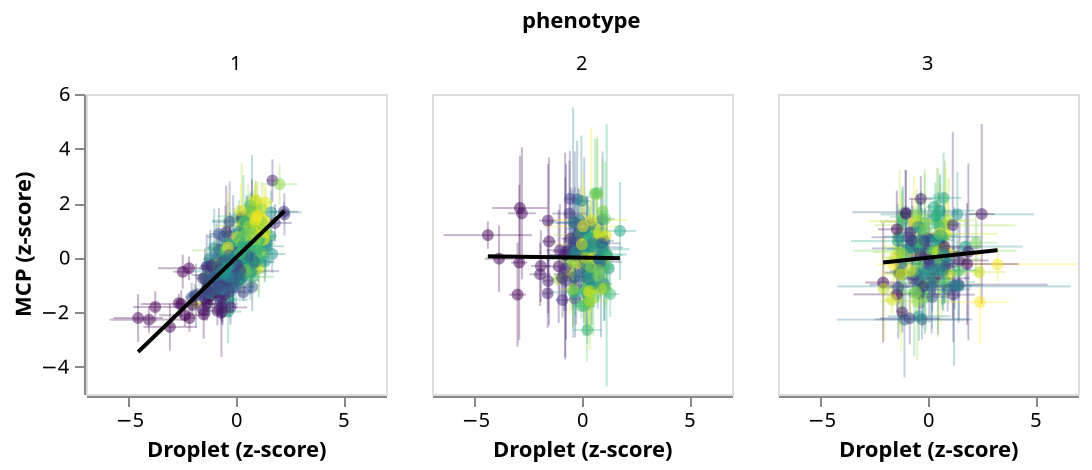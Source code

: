 {
  "config": {
    "view": {
      "continuousWidth": 400,
      "continuousHeight": 300
    },
    "axis": {
      "grid": false
    }
  },
  "data": {
    "name": "data-2d088840d31d950772e7e3b7f84d1671"
  },
  "facet": {
    "type": "nominal",
    "field": "phenotype"
  },
  "spec": {
    "layer": [
      {
        "mark": "errorbar",
        "encoding": {
          "color": {
            "type": "quantitative",
            "field": "rel_time",
            "legend": null,
            "scale": {
              "scheme": "viridis"
            }
          },
          "opacity": {
            "value": 0.3
          },
          "x": {
            "type": "quantitative",
            "field": "droplet_mean_z"
          },
          "y": {
            "type": "quantitative",
            "field": "ymax",
            "title": "MCP (z-score)"
          },
          "y2": {
            "field": "ymin"
          }
        },
        "height": 150,
        "transform": [
          {
            "calculate": "datum.droplet_mean_z - datum.droplet_error_z",
            "as": "xmin"
          },
          {
            "calculate": "datum.droplet_mean_z + datum.droplet_error_z",
            "as": "xmax"
          },
          {
            "calculate": "datum.mcp_mean_z - datum.mcp_error_z",
            "as": "ymin"
          },
          {
            "calculate": "datum.mcp_mean_z + datum.mcp_error_z",
            "as": "ymax"
          }
        ],
        "width": 150
      },
      {
        "mark": "errorbar",
        "encoding": {
          "color": {
            "type": "quantitative",
            "field": "rel_time",
            "legend": null,
            "scale": {
              "scheme": "viridis"
            }
          },
          "opacity": {
            "value": 0.3
          },
          "x": {
            "type": "quantitative",
            "field": "xmin",
            "title": "Droplet (z-score)"
          },
          "x2": {
            "field": "xmax"
          },
          "y": {
            "type": "quantitative",
            "field": "mcp_mean_z"
          }
        },
        "height": 150,
        "transform": [
          {
            "calculate": "datum.droplet_mean_z - datum.droplet_error_z",
            "as": "xmin"
          },
          {
            "calculate": "datum.droplet_mean_z + datum.droplet_error_z",
            "as": "xmax"
          },
          {
            "calculate": "datum.mcp_mean_z - datum.mcp_error_z",
            "as": "ymin"
          },
          {
            "calculate": "datum.mcp_mean_z + datum.mcp_error_z",
            "as": "ymax"
          }
        ],
        "width": 150
      },
      {
        "mark": {
          "type": "point",
          "filled": true
        },
        "encoding": {
          "color": {
            "type": "quantitative",
            "field": "rel_time",
            "scale": {
              "scheme": "viridis"
            }
          },
          "opacity": {
            "value": 0.5
          },
          "size": {
            "value": 35
          },
          "x": {
            "type": "quantitative",
            "field": "droplet_mean_z"
          },
          "y": {
            "type": "quantitative",
            "field": "mcp_mean_z"
          }
        },
        "height": 150,
        "transform": [
          {
            "calculate": "datum.droplet_mean_z - datum.droplet_error_z",
            "as": "xmin"
          },
          {
            "calculate": "datum.droplet_mean_z + datum.droplet_error_z",
            "as": "xmax"
          },
          {
            "calculate": "datum.mcp_mean_z - datum.mcp_error_z",
            "as": "ymin"
          },
          {
            "calculate": "datum.mcp_mean_z + datum.mcp_error_z",
            "as": "ymax"
          }
        ],
        "width": 150
      },
      {
        "mark": {
          "type": "line",
          "color": "black"
        },
        "encoding": {
          "x": {
            "type": "quantitative",
            "field": "droplet_mean_z"
          },
          "y": {
            "type": "quantitative",
            "field": "mcp_mean_z"
          }
        },
        "height": 150,
        "transform": [
          {
            "calculate": "datum.droplet_mean_z - datum.droplet_error_z",
            "as": "xmin"
          },
          {
            "calculate": "datum.droplet_mean_z + datum.droplet_error_z",
            "as": "xmax"
          },
          {
            "calculate": "datum.mcp_mean_z - datum.mcp_error_z",
            "as": "ymin"
          },
          {
            "calculate": "datum.mcp_mean_z + datum.mcp_error_z",
            "as": "ymax"
          },
          {
            "on": "droplet_mean_z",
            "regression": "mcp_mean_z"
          }
        ],
        "width": 150
      }
    ],
    "resolve": {
      "scale": {
        "x": "shared",
        "y": "shared"
      }
    }
  },
  "columns": 5,
  "$schema": "https://vega.github.io/schema/vega-lite/v4.8.1.json",
  "datasets": {
    "data-2d088840d31d950772e7e3b7f84d1671": [
      {
        "id_": 1,
        "time": 0.136,
        "hasDroplet": true,
        "hasMCP": true,
        "phenotype": 1,
        "hasBoth": true,
        "droplet_error": 383.15967080752813,
        "mcp_error": 86.4226875180495,
        "droplet_mean": 620.0,
        "mcp_mean": 732.6573983557902,
        "mcp_mean_z": -2.21267483244989,
        "mcp_error_z": 0.8799507933821437,
        "droplet_mean_z": -4.568415043560533,
        "droplet_error_z": 1.1532950752619076,
        "rel_time": 7.5960254913679e-05
      },
      {
        "id_": 1,
        "time": 40.131,
        "hasDroplet": true,
        "hasMCP": true,
        "phenotype": 1,
        "hasBoth": true,
        "droplet_error": 71.42536897582912,
        "mcp_error": 88.29739300502743,
        "droplet_mean": 1636.25,
        "mcp_mean": 745.5821743212502,
        "mcp_mean_z": -2.0810755129689062,
        "mcp_error_z": 0.8990389359521089,
        "droplet_mean_z": -1.5095437438624495,
        "droplet_error_z": 0.2149874649254707,
        "rel_time": 0.022414419043682732
      },
      {
        "id_": 1,
        "time": 80.151,
        "hasDroplet": true,
        "hasMCP": true,
        "phenotype": 1,
        "hasBoth": true,
        "droplet_error": 107.88381095728249,
        "mcp_error": 159.38629680652485,
        "droplet_mean": 1911.75,
        "mcp_mean": 751.4109948546931,
        "mcp_mean_z": -2.0217268002617956,
        "mcp_error_z": 1.6228620326097998,
        "droplet_mean_z": -0.6802999130463884,
        "droplet_error_z": 0.3247258972096286,
        "rel_time": 0.044766841114605035
      },
      {
        "id_": 1,
        "time": 120.147,
        "hasDroplet": true,
        "hasMCP": true,
        "phenotype": 1,
        "hasBoth": true,
        "droplet_error": 95.090746132313,
        "mcp_error": 122.45742708085831,
        "droplet_mean": 1915.25,
        "mcp_mean": 895.610946312474,
        "mcp_mean_z": -0.5534912554641402,
        "mcp_error_z": 1.2468544222584166,
        "droplet_mean_z": -0.6697650549416472,
        "droplet_error_z": 0.28621929073654,
        "rel_time": 0.06710585843466023
      },
      {
        "id_": 1,
        "time": 160.165,
        "hasDroplet": true,
        "hasMCP": true,
        "phenotype": 1,
        "hasBoth": true,
        "droplet_error": 138.23771795955932,
        "mcp_error": 166.8979094374538,
        "droplet_mean": 1985.5,
        "mcp_mean": 1042.091740587689,
        "mcp_mean_z": 0.9379676986536879,
        "mcp_error_z": 1.6993448368825177,
        "droplet_mean_z": -0.4583154029821978,
        "droplet_error_z": 0.4160899266934852,
        "rel_time": 0.08945716344301026
      },
      {
        "id_": 1,
        "time": 200.161,
        "hasDroplet": true,
        "hasMCP": true,
        "phenotype": 1,
        "hasBoth": true,
        "droplet_error": 235.31592239653767,
        "mcp_error": 76.39159661140268,
        "droplet_mean": 1929.75,
        "mcp_mean": 782.3290863799115,
        "mcp_mean_z": -1.7069205850327727,
        "mcp_error_z": 0.7778148073894751,
        "droplet_mean_z": -0.6261206427934334,
        "droplet_error_z": 0.7082913863525221,
        "rel_time": 0.11179618076306545
      },
      {
        "id_": 1,
        "time": 240.16,
        "hasDroplet": true,
        "hasMCP": true,
        "phenotype": 1,
        "hasBoth": true,
        "droplet_error": 283.35666570596146,
        "mcp_error": 117.23237344410911,
        "droplet_mean": 1849.5,
        "mcp_mean": 910.0562841562236,
        "mcp_mean_z": -0.40640966310303933,
        "mcp_error_z": 1.1936532290860629,
        "droplet_mean_z": -0.8676698893378577,
        "droplet_error_z": 0.8528920760699727,
        "rel_time": 0.13413687367697902
      },
      {
        "id_": 1,
        "time": 280.488,
        "hasDroplet": true,
        "hasMCP": true,
        "phenotype": 1,
        "hasBoth": true,
        "droplet_error": 58.80121880822993,
        "mcp_error": 176.34050693349351,
        "droplet_mean": 1973.75,
        "mcp_mean": 960.9951070789194,
        "mcp_mean_z": 0.11224647838084206,
        "mcp_error_z": 1.7954888170901808,
        "droplet_mean_z": -0.4936824266195434,
        "droplet_error_z": 0.17698928472301276,
        "rel_time": 0.15666132338402936
      },
      {
        "id_": 1,
        "time": 320.134,
        "hasDroplet": true,
        "hasMCP": true,
        "phenotype": 1,
        "hasBoth": true,
        "droplet_error": 117.86538932188702,
        "mcp_error": 47.25082436084128,
        "droplet_mean": 1874.75,
        "mcp_mean": 978.228141699533,
        "mcp_mean_z": 0.28771223768882237,
        "mcp_error_z": 0.48110515396317544,
        "droplet_mean_z": -0.7916684130107958,
        "droplet_error_z": 0.354770043418904,
        "rel_time": 0.17880485475393906
      },
      {
        "id_": 1,
        "time": 360.132,
        "hasDroplet": true,
        "hasMCP": true,
        "phenotype": 1,
        "hasBoth": true,
        "droplet_error": 134.75286020464773,
        "mcp_error": 123.86194482029508,
        "droplet_mean": 2042.5,
        "mcp_mean": 989.8857827664186,
        "mcp_mean_z": 0.40640966310304394,
        "mcp_error_z": 1.2611551404451606,
        "droplet_mean_z": -0.28674771384784037,
        "droplet_error_z": 0.40560064613257074,
        "rel_time": 0.2011449891365665
      },
      {
        "id_": 1,
        "time": 400.141,
        "hasDroplet": true,
        "hasMCP": true,
        "phenotype": 1,
        "hasBoth": true,
        "droplet_error": 186.7839661212921,
        "mcp_error": 91.10033137839214,
        "droplet_mean": 1889.25,
        "mcp_mean": 931.0907234725606,
        "mcp_mean_z": -0.1922382215947703,
        "mcp_error_z": 0.9275782919508264,
        "droplet_mean_z": -0.7480240008625821,
        "droplet_error_z": 0.5622121655224597,
        "rel_time": 0.22349126736334138
      },
      {
        "id_": 1,
        "time": 440.139,
        "hasDroplet": true,
        "hasMCP": true,
        "phenotype": 1,
        "hasBoth": true,
        "droplet_error": 132.20281136698014,
        "mcp_error": 94.05612688699372,
        "droplet_mean": 1871.75,
        "mcp_mean": 1034.7423581759567,
        "mcp_mean_z": 0.8631367130664613,
        "mcp_error_z": 0.9576740304376228,
        "droplet_mean_z": -0.8006982913862883,
        "droplet_error_z": 0.3979251025140026,
        "rel_time": 0.24583140174596882
      },
      {
        "id_": 1,
        "time": 480.129,
        "hasDroplet": true,
        "hasMCP": true,
        "phenotype": 1,
        "hasBoth": true,
        "droplet_error": 272.41068872812855,
        "mcp_error": 145.97746009251287,
        "droplet_mean": 2039.25,
        "mcp_mean": 1079.0920796260652,
        "mcp_mean_z": 1.3147030054031759,
        "mcp_error_z": 1.486334034653682,
        "droplet_mean_z": -0.2965300820879572,
        "droplet_error_z": 0.8199451291330486,
        "rel_time": 0.26816706787830724
      },
      {
        "id_": 1,
        "time": 520.14,
        "hasDroplet": true,
        "hasMCP": true,
        "phenotype": 1,
        "hasBoth": true,
        "droplet_error": 161.63410324969584,
        "mcp_error": 98.2930842339445,
        "droplet_mean": 2285.25,
        "mcp_mean": 940.720948701727,
        "mcp_mean_z": -0.09418382668736969,
        "mcp_error_z": 1.0008144844786635,
        "droplet_mean_z": 0.4439199447024276,
        "droplet_error_z": 0.4865120978921834,
        "rel_time": 0.29051446316765434
      },
      {
        "id_": 1,
        "time": 560.164,
        "hasDroplet": true,
        "hasMCP": true,
        "phenotype": 1,
        "hasBoth": true,
        "droplet_error": 146.8286983755787,
        "mcp_error": 105.1437967121708,
        "droplet_mean": 2315.0,
        "mcp_mean": 995.7146032998614,
        "mcp_mean_z": 0.4657583758101547,
        "mcp_error_z": 1.0705680417166188,
        "droplet_mean_z": 0.5334662385927282,
        "droplet_error_z": 0.44194842945444957,
        "rel_time": 0.3128691193637212
      },
      {
        "id_": 1,
        "time": 600.15,
        "hasDroplet": true,
        "hasMCP": true,
        "phenotype": 1,
        "hasBoth": true,
        "droplet_error": 178.9830066421577,
        "mcp_error": 41.8290167556265,
        "droplet_mean": 2322.25,
        "mcp_mean": 976.2007258618138,
        "mcp_mean_z": 0.26706920718200144,
        "mcp_error_z": 0.4259006232920172,
        "droplet_mean_z": 0.5552884446668351,
        "droplet_error_z": 0.5387315937528834,
        "rel_time": 0.33520255137091504
      },
      {
        "id_": 1,
        "time": 640.14,
        "hasDroplet": true,
        "hasMCP": true,
        "phenotype": 1,
        "hasBoth": true,
        "droplet_error": 71.18286310622803,
        "mcp_error": 117.20497796567481,
        "droplet_mean": 2200.5,
        "mcp_mean": 1010.6667951030408,
        "mcp_mean_z": 0.618000725797961,
        "mcp_error_z": 1.1933742899130788,
        "droplet_mean_z": 0.18882588059476457,
        "droplet_error_z": 0.21425753208952375,
        "rel_time": 0.3575382175032535
      },
      {
        "id_": 1,
        "time": 680.14,
        "hasDroplet": true,
        "hasMCP": true,
        "phenotype": 1,
        "hasBoth": true,
        "droplet_error": 201.31960494033694,
        "mcp_error": 43.193752236345695,
        "droplet_mean": 2003.25,
        "mcp_mean": 920.1933633448198,
        "mcp_mean_z": -0.3031945105689335,
        "mcp_error_z": 0.4397962808271385,
        "droplet_mean_z": -0.4048886225938672,
        "droplet_error_z": 0.6059638490711471,
        "rel_time": 0.37987946894845315
      },
      {
        "id_": 1,
        "time": 720.139,
        "hasDroplet": true,
        "hasMCP": true,
        "phenotype": 1,
        "hasBoth": true,
        "droplet_error": 122.19213013392748,
        "mcp_error": 102.90466926283287,
        "droplet_mean": 1907.25,
        "mcp_mean": 833.0144823228925,
        "mcp_mean_z": -1.1908448223622432,
        "mcp_error_z": 1.0477693758556763,
        "droplet_mean_z": -0.6938447306096271,
        "droplet_error_z": 0.3677933578505723,
        "rel_time": 0.40222016186236675
      },
      {
        "id_": 1,
        "time": 760.139,
        "hasDroplet": true,
        "hasMCP": true,
        "phenotype": 1,
        "hasBoth": true,
        "droplet_error": 38.53137249912942,
        "mcp_error": 76.14964170416924,
        "droplet_mean": 1863.0,
        "mcp_mean": 856.0763374769488,
        "mcp_mean_z": -0.9560303503471532,
        "mcp_error_z": 0.7753512365529595,
        "droplet_mean_z": -0.8270354366481415,
        "droplet_error_z": 0.11597786910264503,
        "rel_time": 0.42456141330756647
      },
      {
        "id_": 1,
        "time": 800.147,
        "hasDroplet": true,
        "hasMCP": true,
        "phenotype": 1,
        "hasBoth": true,
        "droplet_error": 171.24714109535765,
        "mcp_error": 137.0544103085555,
        "droplet_mean": 1934.25,
        "mcp_mean": 871.7888102192729,
        "mcp_mean_z": -0.7960468639192887,
        "mcp_error_z": 1.3954800591262282,
        "droplet_mean_z": -0.6125758252301946,
        "droplet_error_z": 0.5154469520806276,
        "rel_time": 0.44690713300305523
      },
      {
        "id_": 1,
        "time": 840.147,
        "hasDroplet": true,
        "hasMCP": true,
        "phenotype": 1,
        "hasBoth": true,
        "droplet_error": 156.0320479901485,
        "mcp_error": 84.72146436112948,
        "droplet_mean": 2282.0,
        "mcp_mean": 899.9192049676274,
        "mcp_mean_z": -0.5096248156371452,
        "mcp_error_z": 0.862629037838043,
        "droplet_mean_z": 0.43413757646231077,
        "droplet_error_z": 0.4696501386766832,
        "rel_time": 0.46924838444825495
      },
      {
        "id_": 1,
        "time": 880.168,
        "hasDroplet": true,
        "hasMCP": true,
        "phenotype": 1,
        "hasBoth": true,
        "droplet_error": 149.7027610522487,
        "mcp_error": 216.85986199672027,
        "droplet_mean": 2386.75,
        "mcp_mean": 1102.6607887395512,
        "mcp_mean_z": 1.55467823504497,
        "mcp_error_z": 2.2080545409664785,
        "droplet_mean_z": 0.7494308297399238,
        "droplet_error_z": 0.450599241592407,
        "rel_time": 0.49160136505046337
      },
      {
        "id_": 1,
        "time": 910.269,
        "hasDroplet": true,
        "hasMCP": true,
        "phenotype": 1,
        "hasBoth": true,
        "droplet_error": 246.84745626938647,
        "mcp_error": 109.01131411613113,
        "droplet_mean": 2373.5,
        "mcp_mean": 926.7824648174073,
        "mcp_mean_z": -0.23610466142176423,
        "mcp_error_z": 1.1099468796788539,
        "droplet_mean_z": 0.709548866914832,
        "droplet_error_z": 0.7430008358040877,
        "rel_time": 0.5084137152942623
      },
      {
        "id_": 1,
        "time": 950.2529999999999,
        "hasDroplet": true,
        "hasMCP": true,
        "phenotype": 1,
        "hasBoth": true,
        "droplet_error": 301.0531514533605,
        "mcp_error": 62.83898993878007,
        "droplet_mean": 2025.5,
        "mcp_mean": 798.8018400613803,
        "mcp_mean_z": -1.5391959621648508,
        "mcp_error_z": 0.6398229520507978,
        "droplet_mean_z": -0.33791702464229784,
        "droplet_error_z": 0.9061577807275226,
        "rel_time": 0.5307460302388838
      },
      {
        "id_": 1,
        "time": 990.25,
        "hasDroplet": true,
        "hasMCP": true,
        "phenotype": 1,
        "hasBoth": true,
        "droplet_error": 240.04773830775133,
        "mcp_error": 134.71608702207033,
        "droplet_mean": 2138.75,
        "mcp_mean": 918.6728014665304,
        "mcp_mean_z": -0.31867678344904915,
        "mcp_error_z": 1.371671387002987,
        "droplet_mean_z": 0.002960884032543974,
        "droplet_error_z": 0.7225339604103487,
        "rel_time": 0.5530856060902252
      },
      {
        "id_": 1,
        "time": 1030.2559999999999,
        "hasDroplet": true,
        "hasMCP": true,
        "phenotype": 1,
        "hasBoth": true,
        "droplet_error": 131.232617896619,
        "mcp_error": 105.03012044163646,
        "droplet_mean": 2361.0,
        "mcp_mean": 902.7069017444913,
        "mcp_mean_z": -0.48124064869026584,
        "mcp_error_z": 1.0694105965211713,
        "droplet_mean_z": 0.6719243736836132,
        "droplet_error_z": 0.39500485950131653,
        "rel_time": 0.5754302087231415
      },
      {
        "id_": 1,
        "time": 1070.2659999999998,
        "hasDroplet": true,
        "hasMCP": true,
        "phenotype": 1,
        "hasBoth": true,
        "droplet_error": 84.38552403503024,
        "mcp_error": 125.12724545869202,
        "droplet_mean": 2047.25,
        "mcp_mean": 862.4120119698215,
        "mcp_mean_z": -0.8915208800133361,
        "mcp_error_z": 1.2740383581811492,
        "droplet_mean_z": -0.2724504064199772,
        "droplet_error_z": 0.2539970062295073,
        "rel_time": 0.5977770454812026
      },
      {
        "id_": 1,
        "time": 1110.2559999999999,
        "hasDroplet": true,
        "hasMCP": true,
        "phenotype": 1,
        "hasBoth": true,
        "droplet_error": 205.35396270829546,
        "mcp_error": 112.93748085060686,
        "droplet_mean": 2016.75,
        "mcp_mean": 755.4658265301316,
        "mcp_mean_z": -1.9804407392481524,
        "mcp_error_z": 1.1499228817238139,
        "droplet_mean_z": -0.36425416990415094,
        "droplet_error_z": 0.6181071023937766,
        "rel_time": 0.620112711613541
      },
      {
        "id_": 1,
        "time": 1150.252,
        "hasDroplet": true,
        "hasMCP": true,
        "phenotype": 1,
        "hasBoth": true,
        "droplet_error": 200.5658661554021,
        "mcp_error": 127.0145413862068,
        "droplet_mean": 1954.0,
        "mcp_mean": 967.0773545920772,
        "mcp_mean_z": 0.17417556990130603,
        "mcp_error_z": 1.2932546958866467,
        "droplet_mean_z": -0.5531291259248691,
        "droplet_error_z": 0.603695125886196,
        "rel_time": 0.6424517289335963
      },
      {
        "id_": 1,
        "time": 1190.245,
        "hasDroplet": true,
        "hasMCP": true,
        "phenotype": 1,
        "hasBoth": true,
        "droplet_error": 261.42812906545976,
        "mcp_error": 138.64471013874373,
        "droplet_mean": 2110.0,
        "mcp_mean": 991.406344644708,
        "mcp_mean_z": 0.42189193598315966,
        "mcp_error_z": 1.411672399789059,
        "droplet_mean_z": -0.08357545039925914,
        "droplet_error_z": 0.7868880697978856,
        "rel_time": 0.664789070659793
      },
      {
        "id_": 1,
        "time": 1230.259,
        "hasDroplet": true,
        "hasMCP": true,
        "phenotype": 1,
        "hasBoth": true,
        "droplet_error": 225.43347133910706,
        "mcp_error": 152.06604300322826,
        "droplet_mean": 2014.25,
        "mcp_mean": 998.7557270564403,
        "mcp_mean_z": 0.49672292157038617,
        "mcp_error_z": 1.548327632824741,
        "droplet_mean_z": -0.3717790685503947,
        "droplet_error_z": 0.6785456093190703,
        "rel_time": 0.6871381415429986
      },
      {
        "id_": 1,
        "time": 1270.251,
        "hasDroplet": true,
        "hasMCP": true,
        "phenotype": 1,
        "hasBoth": true,
        "droplet_error": 334.69837167216696,
        "mcp_error": 56.1488048752571,
        "droplet_mean": 2185.5,
        "mcp_mean": 1098.8593840438277,
        "mcp_mean_z": 1.5159725528446812,
        "mcp_error_z": 0.5717038756417138,
        "droplet_mean_z": 0.14367648871730207,
        "droplet_error_z": 1.0074285295583505,
        "rel_time": 0.7094749247379092
      },
      {
        "id_": 1,
        "time": 1310.259,
        "hasDroplet": true,
        "hasMCP": true,
        "phenotype": 1,
        "hasBoth": true,
        "droplet_error": 136.74428690076965,
        "mcp_error": 113.47908160136414,
        "droplet_mean": 2508.5,
        "mcp_mean": 1030.6875265005183,
        "mcp_mean_z": 0.8218506520528195,
        "mcp_error_z": 1.1554374291651406,
        "droplet_mean_z": 1.1158933938119944,
        "droplet_error_z": 0.41159475975246734,
        "rel_time": 0.731820644433398
      },
      {
        "id_": 1,
        "time": 1350.244,
        "hasDroplet": true,
        "hasMCP": true,
        "phenotype": 1,
        "hasBoth": true,
        "droplet_error": 120.4934299730349,
        "mcp_error": 91.64203659528349,
        "droplet_mean": 2293.0,
        "mcp_mean": 1085.6811810986526,
        "mcp_mean_z": 1.3817928545503428,
        "mcp_error_z": 0.9330939030602731,
        "droplet_mean_z": 0.46724713050578326,
        "droplet_error_z": 0.3626803392341425,
        "rel_time": 0.7541535179093057
      },
      {
        "id_": 1,
        "time": 1400.261,
        "hasDroplet": true,
        "hasMCP": true,
        "phenotype": 1,
        "hasBoth": true,
        "droplet_error": 72.87889497881628,
        "mcp_error": 128.62378378835504,
        "droplet_mean": 2414.0,
        "mcp_mean": 1062.8727529243113,
        "mcp_mean_z": 1.149558761348606,
        "mcp_error_z": 1.3096399087188533,
        "droplet_mean_z": 0.8314522249839806,
        "droplet_error_z": 0.21936251926633396,
        "rel_time": 0.7820895772476696
      },
      {
        "id_": 1,
        "time": 1430.246,
        "hasDroplet": true,
        "hasMCP": true,
        "phenotype": 1,
        "hasBoth": true,
        "droplet_error": 231.41503120295937,
        "mcp_error": 81.13199997964587,
        "droplet_mean": 2519.75,
        "mcp_mean": 998.7557270564403,
        "mcp_mean_z": 0.49672292157038617,
        "mcp_error_z": 0.8260813196287039,
        "droplet_mean_z": 1.1497554377200911,
        "droplet_error_z": 0.6965498620078415,
        "rel_time": 0.7988371378622775
      },
      {
        "id_": 1,
        "time": 1470.244,
        "hasDroplet": true,
        "hasMCP": true,
        "phenotype": 1,
        "hasBoth": true,
        "droplet_error": 56.85654462475421,
        "mcp_error": 124.93273248230231,
        "droplet_mean": 2524.0,
        "mcp_mean": 1020.0435933524923,
        "mcp_mean_z": 0.7134747418920083,
        "mcp_error_z": 1.2720578383337249,
        "droplet_mean_z": 1.1625477654187055,
        "droplet_error_z": 0.1711358942707641,
        "rel_time": 0.8211772722449048
      },
      {
        "id_": 1,
        "time": 1510.2489999999998,
        "hasDroplet": true,
        "hasMCP": true,
        "phenotype": 1,
        "hasBoth": true,
        "droplet_error": 161.28520287573397,
        "mcp_error": 172.8602374465959,
        "droplet_mean": 2473.75,
        "mcp_mean": 1052.2288197762853,
        "mcp_mean_z": 1.041182851187795,
        "mcp_error_z": 1.7600529149662203,
        "droplet_mean_z": 1.0112973026292063,
        "droplet_error_z": 0.48546192191150356,
        "rel_time": 0.8435213163465352
      },
      {
        "id_": 1,
        "time": 1550.245,
        "hasDroplet": true,
        "hasMCP": true,
        "phenotype": 1,
        "hasBoth": true,
        "droplet_error": 184.5905378578942,
        "mcp_error": 127.50273778636615,
        "droplet_mean": 2403.5,
        "mcp_mean": 1010.9202220827557,
        "mcp_mean_z": 0.620581104611313,
        "mcp_error_z": 1.2982254833266555,
        "droplet_mean_z": 0.7998476506697569,
        "droplet_error_z": 0.5556100353745094,
        "rel_time": 0.8658603336665903
      },
      {
        "id_": 1,
        "time": 1590.251,
        "hasDroplet": true,
        "hasMCP": true,
        "phenotype": 1,
        "hasBoth": true,
        "droplet_error": 127.7053901237793,
        "mcp_error": 161.35691353756624,
        "droplet_mean": 2449.0,
        "mcp_mean": 1064.3933148026006,
        "mcp_mean_z": 1.1650410342287205,
        "mcp_error_z": 1.6429267379057306,
        "droplet_mean_z": 0.9368008060313932,
        "droplet_error_z": 0.38438804690418266,
        "rel_time": 0.8882049362995069
      },
      {
        "id_": 1,
        "time": 1630.3629999999998,
        "hasDroplet": true,
        "hasMCP": true,
        "phenotype": 1,
        "hasBoth": true,
        "droplet_error": 125.33787669070087,
        "mcp_error": 172.4515510005056,
        "droplet_mean": 2578.75,
        "mcp_mean": 1037.023200993391,
        "mcp_mean_z": 0.8863601223866355,
        "mcp_error_z": 1.7558916932684272,
        "droplet_mean_z": 1.3273430457714437,
        "droplet_error_z": 0.37726192745316833,
        "rel_time": 0.9106087432487531
      },
      {
        "id_": 1,
        "time": 1670.254,
        "hasDroplet": true,
        "hasMCP": true,
        "phenotype": 1,
        "hasBoth": true,
        "droplet_error": 39.10136400007891,
        "mcp_error": 89.09295067006028,
        "droplet_mean": 2445.25,
        "mcp_mean": 966.5705006326474,
        "mcp_mean_z": 0.1690148122746008,
        "mcp_error_z": 0.9071392579697585,
        "droplet_mean_z": 0.9255134580620276,
        "droplet_error_z": 0.11769352041219114,
        "rel_time": 0.9328891147837647
      },
      {
        "id_": 1,
        "time": 1710.2559999999999,
        "hasDroplet": true,
        "hasMCP": true,
        "phenotype": 1,
        "hasBoth": true,
        "droplet_error": 87.59946727387482,
        "mcp_error": 91.40766059246678,
        "droplet_mean": 2488.5,
        "mcp_mean": 914.111115831662,
        "mcp_mean_z": -0.3651236020893974,
        "mcp_error_z": 0.9307075001890915,
        "droplet_mean_z": 1.0556942046420443,
        "droplet_error_z": 0.26367084508034166,
        "rel_time": 0.9552314832915366
      },
      {
        "id_": 1,
        "time": 1750.248,
        "hasDroplet": true,
        "hasMCP": true,
        "phenotype": 1,
        "hasBoth": true,
        "droplet_error": 262.20157640004123,
        "mcp_error": 59.30768908551098,
        "droplet_mean": 2472.5,
        "mcp_mean": 1020.5504473119221,
        "mcp_mean_z": 0.7186354995187136,
        "mcp_error_z": 0.6038674515133238,
        "droplet_mean_z": 1.0075348533060844,
        "droplet_error_z": 0.7892161149182588,
        "rel_time": 0.9775682664864473
      },
      {
        "id_": 1,
        "time": 1790.4099999999999,
        "hasDroplet": true,
        "hasMCP": true,
        "phenotype": 1,
        "hasBoth": true,
        "droplet_error": 103.94469683442249,
        "mcp_error": 43.00798461408838,
        "droplet_mean": 2501.5,
        "mcp_mean": 973.1596021052349,
        "mcp_mean_z": 0.23610466142176886,
        "mcp_error_z": 0.4379048056684205,
        "droplet_mean_z": 1.094823677602512,
        "droplet_error_z": 0.31286932339742507,
        "rel_time": 1.0
      },
      {
        "id_": 2,
        "time": 0.136,
        "hasDroplet": true,
        "hasMCP": true,
        "phenotype": 1,
        "hasBoth": true,
        "droplet_error": 258.3181178314831,
        "mcp_error": 56.41886415938798,
        "droplet_mean": 401.25,
        "mcp_mean": 734.6848141935094,
        "mcp_mean_z": -0.3903500766849905,
        "mcp_error_z": 0.43621290628691595,
        "droplet_mean_z": -2.192964787916207,
        "droplet_error_z": 1.4471148263631188,
        "rel_time": 7.5960254913679e-05
      },
      {
        "id_": 2,
        "time": 40.131,
        "hasDroplet": true,
        "hasMCP": true,
        "phenotype": 1,
        "hasBoth": true,
        "droplet_error": 77.54729739541754,
        "mcp_error": 151.3344608005453,
        "droplet_mean": 924.75,
        "mcp_mean": 1004.3311206101682,
        "mcp_mean_z": 1.694470324152001,
        "mcp_error_z": 1.1700704356733247,
        "droplet_mean_z": 0.739716117165716,
        "droplet_error_z": 0.4344249824493795,
        "rel_time": 0.022414419043682732
      },
      {
        "id_": 2,
        "time": 80.151,
        "hasDroplet": true,
        "hasMCP": true,
        "phenotype": 1,
        "hasBoth": true,
        "droplet_error": 91.9578707887476,
        "mcp_error": 61.56902289925878,
        "droplet_mean": 840.75,
        "mcp_mean": 970.371905328371,
        "mcp_mean_z": 1.4319083563774175,
        "mcp_error_z": 0.47603231323937195,
        "droplet_mean_z": 0.2691426768087312,
        "droplet_error_z": 0.5151539479162385,
        "rel_time": 0.044766841114605035
      },
      {
        "id_": 2,
        "time": 120.147,
        "hasDroplet": true,
        "hasMCP": true,
        "phenotype": 1,
        "hasBoth": true,
        "droplet_error": 86.48892029233185,
        "mcp_error": 77.42543323960594,
        "droplet_mean": 861.5,
        "mcp_mean": 918.9262284462452,
        "mcp_mean_z": 1.0341465693756224,
        "mcp_error_z": 0.5986290889968612,
        "droplet_mean_z": 0.3853855207064388,
        "droplet_error_z": 0.4845165330324242,
        "rel_time": 0.06710585843466023
      },
      {
        "id_": 2,
        "time": 160.165,
        "hasDroplet": true,
        "hasMCP": true,
        "phenotype": 1,
        "hasBoth": true,
        "droplet_error": 45.17373868373822,
        "mcp_error": 100.90001404314094,
        "droplet_mean": 1096.0,
        "mcp_mean": 1150.5584879056682,
        "mcp_mean_z": 2.825054319718677,
        "mcp_error_z": 0.7801271618266942,
        "droplet_mean_z": 1.699069708369688,
        "droplet_error_z": 0.2530662098356441,
        "rel_time": 0.08945716344301026
      },
      {
        "id_": 2,
        "time": 200.161,
        "hasDroplet": true,
        "hasMCP": true,
        "phenotype": 1,
        "hasBoth": true,
        "droplet_error": 101.15005355081793,
        "mcp_error": 107.04542831975067,
        "droplet_mean": 927.0,
        "mcp_mean": 978.4815686792479,
        "mcp_mean_z": 1.4946097218161234,
        "mcp_error_z": 0.827641571446211,
        "droplet_mean_z": 0.7523207628895638,
        "droplet_error_z": 0.5666491510916861,
        "rel_time": 0.11179618076306545
      },
      {
        "id_": 2,
        "time": 240.16,
        "hasDroplet": true,
        "hasMCP": true,
        "phenotype": 1,
        "hasBoth": true,
        "droplet_error": 141.2999174333328,
        "mcp_error": 89.6443985140691,
        "droplet_mean": 1116.5,
        "mcp_mean": 949.5908929917488,
        "mcp_mean_z": 1.2712361074407321,
        "mcp_error_z": 0.69310228397531,
        "droplet_mean_z": 1.8139120360758567,
        "droplet_error_z": 0.7915712889138251,
        "rel_time": 0.13413687367697902
      },
      {
        "id_": 2,
        "time": 280.488,
        "hasDroplet": true,
        "hasMCP": true,
        "phenotype": 1,
        "hasBoth": true,
        "droplet_error": 37.24692381034081,
        "mcp_error": 100.54633579069952,
        "droplet_mean": 1196.0,
        "mcp_mean": 990.3926367258484,
        "mcp_mean_z": 1.586702352304224,
        "mcp_error_z": 0.7773926328586508,
        "droplet_mean_z": 2.2592761849851457,
        "droplet_error_z": 0.20865967952555436,
        "rel_time": 0.15666132338402936
      },
      {
        "id_": 2,
        "time": 320.134,
        "hasDroplet": true,
        "hasMCP": true,
        "phenotype": 1,
        "hasBoth": true,
        "droplet_error": 118.46905362442408,
        "mcp_error": 44.04188576659094,
        "droplet_mean": 1192.25,
        "mcp_mean": 1003.3174126913086,
        "mcp_mean_z": 1.6866326534721627,
        "mcp_error_z": 0.3405180035940907,
        "droplet_mean_z": 2.238268442112066,
        "droplet_error_z": 0.6636713111890638,
        "rel_time": 0.17880485475393906
      },
      {
        "id_": 2,
        "time": 360.132,
        "hasDroplet": true,
        "hasMCP": true,
        "phenotype": 1,
        "hasBoth": true,
        "droplet_error": 127.57840726392534,
        "mcp_error": 80.63280283537404,
        "droplet_mean": 970.75,
        "mcp_mean": 828.7062236677391,
        "mcp_mean_z": 0.3365938788700129,
        "mcp_error_z": 0.6234274615580977,
        "droplet_mean_z": 0.9974110964088266,
        "droplet_error_z": 0.7147025002553558,
        "rel_time": 0.2011449891365665
      },
      {
        "id_": 2,
        "time": 400.141,
        "hasDroplet": true,
        "hasMCP": true,
        "phenotype": 1,
        "hasBoth": true,
        "droplet_error": 78.76970652901194,
        "mcp_error": 52.79721986003401,
        "droplet_mean": 713.0,
        "mcp_mean": 690.335092743401,
        "mcp_mean_z": -0.7332481689279171,
        "mcp_error_z": 0.40821149206319907,
        "droplet_mean_z": -0.4465210970675164,
        "droplet_error_z": 0.4412729975865142,
        "rel_time": 0.22349126736334138
      },
      {
        "id_": 2,
        "time": 440.139,
        "hasDroplet": true,
        "hasMCP": true,
        "phenotype": 1,
        "hasBoth": true,
        "droplet_error": 40.36809796526625,
        "mcp_error": 280.5650708070094,
        "droplet_mean": 768.75,
        "mcp_mean": 800.5758289193847,
        "mcp_mean_z": 0.11909851750449979,
        "mcp_error_z": 2.1692408516692043,
        "droplet_mean_z": -0.13420598635439857,
        "droplet_error_z": 0.2261446992878945,
        "rel_time": 0.24583140174596882
      },
      {
        "id_": 2,
        "time": 480.129,
        "hasDroplet": true,
        "hasMCP": true,
        "phenotype": 1,
        "hasBoth": true,
        "droplet_error": 95.7196427072312,
        "mcp_error": 141.28048392539222,
        "droplet_mean": 741.75,
        "mcp_mean": 799.8155479802399,
        "mcp_mean_z": 0.11322026449462068,
        "mcp_error_z": 1.0923362498155225,
        "droplet_mean_z": -0.2854617350405722,
        "droplet_error_z": 0.5362276378390851,
        "rel_time": 0.26816706787830724
      },
      {
        "id_": 2,
        "time": 520.14,
        "hasDroplet": true,
        "hasMCP": true,
        "phenotype": 1,
        "hasBoth": true,
        "droplet_error": 111.8551891211728,
        "mcp_error": 170.57700430948256,
        "droplet_mean": 629.75,
        "mcp_mean": 777.7674007450432,
        "mcp_mean_z": -0.05724907279186217,
        "mcp_error_z": 1.3188477276916937,
        "droplet_mean_z": -0.9128929888498852,
        "droplet_error_z": 0.6266200138872793,
        "rel_time": 0.29051446316765434
      },
      {
        "id_": 2,
        "time": 560.164,
        "hasDroplet": true,
        "hasMCP": true,
        "phenotype": 1,
        "hasBoth": true,
        "droplet_error": 39.07684736515984,
        "mcp_error": 165.98106477065147,
        "droplet_mean": 722.5,
        "mcp_mean": 734.4313872137944,
        "mcp_mean_z": -0.3923094943549505,
        "mcp_error_z": 1.2833133692244847,
        "droplet_mean_z": -0.3933014817890479,
        "droplet_error_z": 0.2189110297967624,
        "rel_time": 0.3128691193637212
      },
      {
        "id_": 2,
        "time": 600.15,
        "hasDroplet": true,
        "hasMCP": true,
        "phenotype": 1,
        "hasBoth": true,
        "droplet_error": 90.23072277962386,
        "mcp_error": 128.54786378965264,
        "droplet_mean": 760.25,
        "mcp_mean": 706.554419445155,
        "mcp_mean_z": -0.6078454380505036,
        "mcp_error_z": 0.9938916370638835,
        "droplet_mean_z": -0.1818235368667125,
        "droplet_error_z": 0.5054783529083923,
        "rel_time": 0.33520255137091504
      },
      {
        "id_": 2,
        "time": 640.14,
        "hasDroplet": true,
        "hasMCP": true,
        "phenotype": 1,
        "hasBoth": true,
        "droplet_error": 20.314198646923455,
        "mcp_error": 95.62719326092493,
        "droplet_mean": 904.0,
        "mcp_mean": 718.9723414511852,
        "mcp_mean_z": -0.5118339722224848,
        "mcp_error_z": 0.7393593705566927,
        "droplet_mean_z": 0.6234732732680085,
        "droplet_error_z": 0.11380145649259493,
        "rel_time": 0.3575382175032535
      },
      {
        "id_": 2,
        "time": 680.14,
        "hasDroplet": true,
        "hasMCP": true,
        "phenotype": 1,
        "hasBoth": true,
        "droplet_error": 82.93973715897586,
        "mcp_error": 19.7347870336507,
        "droplet_mean": 680.5,
        "mcp_mean": 671.581496244498,
        "mcp_mean_z": -0.8782450765049261,
        "mcp_error_z": 0.15258316407402664,
        "droplet_mean_z": -0.6285882019675403,
        "droplet_error_z": 0.46463377925242044,
        "rel_time": 0.37987946894845315
      },
      {
        "id_": 2,
        "time": 720.139,
        "hasDroplet": true,
        "hasMCP": true,
        "phenotype": 1,
        "hasBoth": true,
        "droplet_error": 112.13979371005341,
        "mcp_error": 70.5868828023547,
        "droplet_mean": 623.0,
        "mcp_mean": 648.7730680701566,
        "mcp_mean_z": -1.0545926668012882,
        "mcp_error_z": 0.5457555686687026,
        "droplet_mean_z": -0.9507069260214287,
        "droplet_error_z": 0.6282143872269332,
        "rel_time": 0.40222016186236675
      },
      {
        "id_": 2,
        "time": 760.139,
        "hasDroplet": true,
        "hasMCP": true,
        "phenotype": 1,
        "hasBoth": true,
        "droplet_error": 61.90853468356901,
        "mcp_error": 85.15146518420805,
        "droplet_mean": 822.0,
        "mcp_mean": 681.2117214736644,
        "mcp_mean_z": -0.8037872050464621,
        "mcp_error_z": 0.6583643371064184,
        "droplet_mean_z": 0.16410396244333286,
        "droplet_error_z": 0.3468156208750808,
        "rel_time": 0.42456141330756647
      },
      {
        "id_": 2,
        "time": 800.147,
        "hasDroplet": true,
        "hasMCP": true,
        "phenotype": 1,
        "hasBoth": true,
        "droplet_error": 104.77595143924965,
        "mcp_error": 200.28599988641247,
        "droplet_mean": 807.0,
        "mcp_mean": 832.5076283634627,
        "mcp_mean_z": 0.36598514391940673,
        "mcp_error_z": 1.5485483339794455,
        "droplet_mean_z": 0.08007299095101414,
        "droplet_error_z": 0.5869616658981438,
        "rel_time": 0.44690713300305523
      },
      {
        "id_": 2,
        "time": 840.147,
        "hasDroplet": true,
        "hasMCP": true,
        "phenotype": 1,
        "hasBoth": true,
        "droplet_error": 76.58764043020693,
        "mcp_error": 138.3835077568717,
        "droplet_mean": 831.5,
        "mcp_mean": 871.535383239558,
        "mcp_mean_z": 0.6677354650931813,
        "mcp_error_z": 1.0699377415728852,
        "droplet_mean_z": 0.21732357772180136,
        "droplet_error_z": 0.4290489219769783,
        "rel_time": 0.46924838444825495
      },
      {
        "id_": 2,
        "time": 880.168,
        "hasDroplet": true,
        "hasMCP": true,
        "phenotype": 1,
        "hasBoth": true,
        "droplet_error": 45.42025979670306,
        "mcp_error": 34.963127549403694,
        "droplet_mean": 957.5,
        "mcp_mean": 929.3167346145564,
        "mcp_mean_z": 1.1144826938439658,
        "mcp_error_z": 0.2703239015609946,
        "droplet_mean_z": 0.9231837382572785,
        "droplet_error_z": 0.2544472370766976,
        "rel_time": 0.49160136505046337
      },
      {
        "id_": 2,
        "time": 910.269,
        "hasDroplet": true,
        "hasMCP": true,
        "phenotype": 1,
        "hasBoth": true,
        "droplet_error": 256.8553419079827,
        "mcp_error": 104.40207335419899,
        "droplet_mean": 1085.0,
        "mcp_mean": 1000.0228619550148,
        "mcp_mean_z": 1.6611602237626881,
        "mcp_error_z": 0.8072039825466234,
        "droplet_mean_z": 1.6374469959419875,
        "droplet_error_z": 1.4389202609012979,
        "rel_time": 0.5084137152942623
      },
      {
        "id_": 2,
        "time": 950.2529999999999,
        "hasDroplet": true,
        "hasMCP": true,
        "phenotype": 1,
        "hasBoth": true,
        "droplet_error": 109.60687326379977,
        "mcp_error": 92.42177698473402,
        "droplet_mean": 979.5,
        "mcp_mean": 822.6239761545813,
        "mcp_mean_z": 0.2895678547909826,
        "mcp_error_z": 0.7145761004478429,
        "droplet_mean_z": 1.0464291631126792,
        "droplet_error_z": 0.6140248028395032,
        "rel_time": 0.5307460302388838
      },
      {
        "id_": 2,
        "time": 990.25,
        "hasDroplet": true,
        "hasMCP": true,
        "phenotype": 1,
        "hasBoth": true,
        "droplet_error": 120.09718287009622,
        "mcp_error": 134.82188289166965,
        "droplet_mean": 720.0,
        "mcp_mean": 800.8292558990995,
        "mcp_mean_z": 0.12105793517445891,
        "mcp_error_z": 1.0424003787297695,
        "droplet_mean_z": -0.40730664370443437,
        "droplet_error_z": 0.6727921966709894,
        "rel_time": 0.5530856060902252
      },
      {
        "id_": 2,
        "time": 1030.2559999999999,
        "hasDroplet": true,
        "hasMCP": true,
        "phenotype": 1,
        "hasBoth": true,
        "droplet_error": 129.12881165719756,
        "mcp_error": 56.04194481425656,
        "droplet_mean": 839.25,
        "mcp_mean": 809.4457732094063,
        "mcp_mean_z": 0.18767813595308475,
        "mcp_error_z": 0.4332986845026729,
        "droplet_mean_z": 0.26073957965949934,
        "droplet_error_z": 0.7233879660801973,
        "rel_time": 0.5754302087231415
      },
      {
        "id_": 2,
        "time": 1070.2659999999998,
        "hasDroplet": true,
        "hasMCP": true,
        "phenotype": 1,
        "hasBoth": true,
        "droplet_error": 86.23610999266297,
        "mcp_error": 83.68413163130244,
        "droplet_mean": 837.0,
        "mcp_mean": 762.5617819621489,
        "mcp_mean_z": -0.1748141329894374,
        "mcp_error_z": 0.6470193757509928,
        "droplet_mean_z": 0.24813493393565156,
        "droplet_error_z": 0.4831002733601282,
        "rel_time": 0.5977770454812026
      },
      {
        "id_": 2,
        "time": 1110.2559999999999,
        "hasDroplet": true,
        "hasMCP": true,
        "phenotype": 1,
        "hasBoth": true,
        "droplet_error": 79.6173138624173,
        "mcp_error": 91.57660269400564,
        "droplet_mean": 620.75,
        "mcp_mean": 626.9783478146747,
        "mcp_mean_z": -1.2231025864178118,
        "mcp_error_z": 0.7080414787540054,
        "droplet_mean_z": -0.9633115717452765,
        "droplet_error_z": 0.44602134876451865,
        "rel_time": 0.620112711613541
      },
      {
        "id_": 2,
        "time": 1150.252,
        "hasDroplet": true,
        "hasMCP": true,
        "phenotype": 1,
        "hasBoth": true,
        "droplet_error": 119.49442106921421,
        "mcp_error": 66.86055033154109,
        "droplet_mean": 570.75,
        "mcp_mean": 632.3003143886878,
        "mcp_mean_z": -1.1819548153486608,
        "mcp_error_z": 0.5169447384419046,
        "droplet_mean_z": -1.2434148100530056,
        "droplet_error_z": 0.6694154860238845,
        "rel_time": 0.6424517289335963
      },
      {
        "id_": 2,
        "time": 1190.245,
        "hasDroplet": true,
        "hasMCP": true,
        "phenotype": 1,
        "hasBoth": true,
        "droplet_error": 63.68149914483274,
        "mcp_error": 67.95624495913238,
        "droplet_mean": 598.0,
        "mcp_mean": 715.6777907148914,
        "mcp_mean_z": -0.5373064019319596,
        "mcp_error_z": 0.5254163045577038,
        "droplet_mean_z": -1.0907585451752932,
        "droplet_error_z": 0.35674788261517054,
        "rel_time": 0.664789070659793
      },
      {
        "id_": 2,
        "time": 1230.259,
        "hasDroplet": true,
        "hasMCP": true,
        "phenotype": 1,
        "hasBoth": true,
        "droplet_error": 78.1339661521586,
        "mcp_error": 22.475606203043743,
        "droplet_mean": 728.75,
        "mcp_mean": 671.3280692647832,
        "mcp_mean_z": -0.8802044941748852,
        "mcp_error_z": 0.1737743155319896,
        "droplet_mean_z": -0.35828857700058175,
        "droplet_error_z": 0.4377115388209223,
        "rel_time": 0.6871381415429986
      },
      {
        "id_": 2,
        "time": 1270.251,
        "hasDroplet": true,
        "hasMCP": true,
        "phenotype": 1,
        "hasBoth": true,
        "droplet_error": 47.282836914325124,
        "mcp_error": 78.30743310540038,
        "droplet_mean": 799.5,
        "mcp_mean": 770.418018333311,
        "mcp_mean_z": -0.11407218522068978,
        "mcp_error_z": 0.6054484344504659,
        "droplet_mean_z": 0.03805750520485479,
        "droplet_error_z": 0.26488151472157395,
        "rel_time": 0.7094749247379092
      },
      {
        "id_": 2,
        "time": 1310.259,
        "hasDroplet": true,
        "hasMCP": true,
        "phenotype": 1,
        "hasBoth": true,
        "droplet_error": 107.16770346828687,
        "mcp_error": 93.04417775987099,
        "droplet_mean": 748.75,
        "mcp_mean": 728.8559936600666,
        "mcp_mean_z": -0.4354166830940608,
        "mcp_error_z": 0.719388307411647,
        "droplet_mean_z": -0.24624728167749016,
        "droplet_error_z": 0.6003604156693919,
        "rel_time": 0.731820644433398
      },
      {
        "id_": 2,
        "time": 1350.244,
        "hasDroplet": true,
        "hasMCP": true,
        "phenotype": 1,
        "hasBoth": true,
        "droplet_error": 149.02013286801215,
        "mcp_error": 32.42281034839749,
        "droplet_mean": 623.5,
        "mcp_mean": 654.3484616238845,
        "mcp_mean_z": -1.011485478062177,
        "mcp_error_z": 0.25068296823750497,
        "droplet_mean_z": -0.9479058936383513,
        "droplet_error_z": 0.834820435787565,
        "rel_time": 0.7541535179093057
      },
      {
        "id_": 2,
        "time": 1400.261,
        "hasDroplet": true,
        "hasMCP": true,
        "phenotype": 1,
        "hasBoth": true,
        "droplet_error": 75.51765797922144,
        "mcp_error": 64.94788478918365,
        "droplet_mean": 842.75,
        "mcp_mean": 731.1368364775007,
        "mcp_mean_z": -0.4177819240644252,
        "mcp_error_z": 0.5021566102614163,
        "droplet_mean_z": 0.2803468063410404,
        "droplet_error_z": 0.42305481098790876,
        "rel_time": 0.7820895772476696
      },
      {
        "id_": 2,
        "time": 1430.246,
        "hasDroplet": true,
        "hasMCP": true,
        "phenotype": 1,
        "hasBoth": true,
        "droplet_error": 185.68162716506623,
        "mcp_error": 91.88839663472565,
        "droplet_mean": 765.5,
        "mcp_mean": 660.937563096472,
        "mcp_mean_z": -0.9605406186432285,
        "mcp_error_z": 0.7104521714021219,
        "droplet_mean_z": -0.15241269684440095,
        "droplet_error_z": 1.0402005012636688,
        "rel_time": 0.7988371378622775
      },
      {
        "id_": 2,
        "time": 1470.244,
        "hasDroplet": true,
        "hasMCP": true,
        "phenotype": 1,
        "hasBoth": true,
        "droplet_error": 116.44455046644877,
        "mcp_error": 118.5745813263734,
        "droplet_mean": 602.0,
        "mcp_mean": 631.2866064698281,
        "mcp_mean_z": -1.189792486028499,
        "mcp_error_z": 0.9167813550093403,
        "droplet_mean_z": -1.0683502861106748,
        "droplet_error_z": 0.6523299133788016,
        "rel_time": 0.8211772722449048
      },
      {
        "id_": 2,
        "time": 1510.2489999999998,
        "hasDroplet": true,
        "hasMCP": true,
        "phenotype": 1,
        "hasBoth": true,
        "droplet_error": 32.30067078766838,
        "mcp_error": 63.62447394820731,
        "droplet_mean": 574.0,
        "mcp_mean": 621.4029542609469,
        "mcp_mean_z": -1.2662097751569221,
        "mcp_error_z": 0.4919244140313928,
        "droplet_mean_z": -1.225208099563003,
        "droplet_error_z": 0.18095044974275556,
        "rel_time": 0.8435213163465352
      },
      {
        "id_": 2,
        "time": 1550.245,
        "hasDroplet": true,
        "hasMCP": true,
        "phenotype": 1,
        "hasBoth": true,
        "droplet_error": 67.56416703154615,
        "mcp_error": 64.50865831844402,
        "droplet_mean": 734.75,
        "mcp_mean": 721.5066112483343,
        "mcp_mean_z": -0.49223979552288927,
        "mcp_error_z": 0.4987606493860218,
        "droplet_mean_z": -0.3246761884036543,
        "droplet_error_z": 0.3784988395820076,
        "rel_time": 0.8658603336665903
      },
      {
        "id_": 2,
        "time": 1590.251,
        "hasDroplet": true,
        "hasMCP": true,
        "phenotype": 1,
        "hasBoth": true,
        "droplet_error": 63.95050169206389,
        "mcp_error": 79.37619979374917,
        "droplet_mean": 457.5,
        "mcp_mean": 571.7312662368255,
        "mcp_mean_z": -1.650255638469,
        "mcp_error_z": 0.6137118022125355,
        "droplet_mean_z": -1.8778486448200118,
        "droplet_error_z": 0.35825485230702,
        "rel_time": 0.8882049362995069
      },
      {
        "id_": 2,
        "time": 1630.3629999999998,
        "hasDroplet": true,
        "hasMCP": true,
        "phenotype": 1,
        "hasBoth": true,
        "droplet_error": 57.66787089301402,
        "mcp_error": 112.41498262447459,
        "droplet_mean": 552.25,
        "mcp_mean": 696.9241942159886,
        "mcp_mean_z": -0.6823033095089677,
        "mcp_error_z": 0.869157275876416,
        "droplet_mean_z": -1.3470530082268652,
        "droplet_error_z": 0.3230591476689051,
        "rel_time": 0.9106087432487531
      },
      {
        "id_": 2,
        "time": 1670.254,
        "hasDroplet": true,
        "hasMCP": true,
        "phenotype": 1,
        "hasBoth": true,
        "droplet_error": 72.60107896351587,
        "mcp_error": 63.780409930621424,
        "droplet_mean": 643.25,
        "mcp_mean": 753.1849837126974,
        "mcp_mean_z": -0.24731258677794146,
        "mcp_error_z": 0.49313006198437886,
        "droplet_mean_z": -0.8372651145067984,
        "droplet_error_z": 0.4067159464463188,
        "rel_time": 0.9328891147837647
      },
      {
        "id_": 2,
        "time": 1710.2559999999999,
        "hasDroplet": true,
        "hasMCP": true,
        "phenotype": 1,
        "hasBoth": true,
        "droplet_error": 156.83749551685656,
        "mcp_error": 90.60454614585119,
        "droplet_mean": 834.0,
        "mcp_mean": 714.6640827960318,
        "mcp_mean_z": -0.5451440726117978,
        "mcp_error_z": 0.7005258433674477,
        "droplet_mean_z": 0.2313287396371878,
        "droplet_error_z": 0.8786138076469091,
        "rel_time": 0.9552314832915366
      },
      {
        "id_": 2,
        "time": 1750.248,
        "hasDroplet": true,
        "hasMCP": true,
        "phenotype": 1,
        "hasBoth": true,
        "droplet_error": 129.5698010083111,
        "mcp_error": 133.88621931913227,
        "droplet_mean": 906.5,
        "mcp_mean": 892.0629685964653,
        "mcp_mean_z": 0.8264482963599077,
        "mcp_error_z": 1.0351661223801507,
        "droplet_mean_z": 0.6374784351833949,
        "droplet_error_z": 0.7258584169863198,
        "rel_time": 0.9775682664864473
      },
      {
        "id_": 2,
        "time": 1790.4099999999999,
        "hasDroplet": true,
        "hasMCP": true,
        "phenotype": 1,
        "hasBoth": true,
        "droplet_error": 36.76955262170047,
        "mcp_error": 51.60958153690605,
        "droplet_mean": 913.0,
        "mcp_mean": 734.9382411732242,
        "mcp_mean_z": -0.3883906590150314,
        "mcp_error_z": 0.3990290462222868,
        "droplet_mean_z": 0.6738918561633996,
        "droplet_error_z": 0.20598541520929498,
        "rel_time": 1.0
      },
      {
        "id_": 3,
        "time": 0.136,
        "hasDroplet": true,
        "hasMCP": true,
        "phenotype": 1,
        "hasBoth": true,
        "droplet_error": 221.60776159692603,
        "mcp_error": 93.91034148833324,
        "droplet_mean": 368.0,
        "mcp_mean": 749.8904329764036,
        "mcp_mean_z": -2.1113486902786285,
        "mcp_error_z": 0.4059230128286258,
        "droplet_mean_z": -2.3905045892431795,
        "droplet_error_z": 1.1957438216297347,
        "rel_time": 7.770327405030602e-05
      },
      {
        "id_": 3,
        "time": 40.131,
        "hasDroplet": true,
        "hasMCP": true,
        "phenotype": 1,
        "hasBoth": true,
        "droplet_error": 47.138094997570704,
        "mcp_error": 59.93391797179154,
        "droplet_mean": 709.0,
        "mcp_mean": 923.2344871013986,
        "mcp_mean_z": -1.3620772086592385,
        "mcp_error_z": 0.2590615279229471,
        "droplet_mean_z": -0.5505480812334189,
        "droplet_error_z": 0.2543461720409459,
        "rel_time": 0.022928750668476695
      },
      {
        "id_": 3,
        "time": 80.151,
        "hasDroplet": true,
        "hasMCP": true,
        "phenotype": 1,
        "hasBoth": true,
        "droplet_error": 109.20012210005383,
        "mcp_error": 99.22391770580177,
        "droplet_mean": 769.0,
        "mcp_mean": 1059.5782021880175,
        "mcp_mean_z": -0.7727379438767354,
        "mcp_error_z": 0.4288906949060817,
        "droplet_mean_z": -0.2268020680938716,
        "droplet_error_z": 0.5892184027374033,
        "rel_time": 0.04579408175298586
      },
      {
        "id_": 3,
        "time": 120.147,
        "hasDroplet": true,
        "hasMCP": true,
        "phenotype": 1,
        "hasBoth": true,
        "droplet_error": 142.38767502842373,
        "mcp_error": 75.07543477300734,
        "droplet_mean": 837.25,
        "mcp_mean": 1091.5100016320955,
        "mcp_mean_z": -0.6347142498942162,
        "mcp_error_z": 0.3245100186997414,
        "droplet_mean_z": 0.14145902185236348,
        "droplet_error_z": 0.768290701844361,
        "rel_time": 0.06864570049501556
      },
      {
        "id_": 3,
        "time": 160.165,
        "hasDroplet": true,
        "hasMCP": true,
        "phenotype": 1,
        "hasBoth": true,
        "droplet_error": 156.40838639067067,
        "mcp_error": 63.3952541264035,
        "droplet_mean": 645.75,
        "mcp_mean": 945.2826343365954,
        "mcp_mean_z": -1.266775134242737,
        "mcp_error_z": 0.2740229898665957,
        "droplet_mean_z": -0.8918303367513584,
        "droplet_error_z": 0.8439431919261576,
        "rel_time": 0.0915098888843181
      },
      {
        "id_": 3,
        "time": 200.161,
        "hasDroplet": true,
        "hasMCP": true,
        "phenotype": 1,
        "hasBoth": true,
        "droplet_error": 122.82643580814894,
        "mcp_error": 109.31137335178886,
        "droplet_mean": 629.5,
        "mcp_mean": 1101.9005078004066,
        "mcp_mean_z": -0.5898017780427618,
        "mcp_error_z": 0.47249324519712627,
        "droplet_mean_z": -0.9795115486433191,
        "droplet_error_z": 0.6627428150171458,
        "rel_time": 0.11436150762634781
      },
      {
        "id_": 3,
        "time": 240.16,
        "hasDroplet": true,
        "hasMCP": true,
        "phenotype": 1,
        "hasBoth": true,
        "droplet_error": 80.0390529679106,
        "mcp_error": 192.24314329948183,
        "droplet_mean": 679.25,
        "mcp_mean": 1075.5441019100565,
        "mcp_mean_z": -0.7037260968854758,
        "mcp_error_z": 0.8309619013946994,
        "droplet_mean_z": -0.7110721460817778,
        "droplet_error_z": 0.4318720715637685,
        "rel_time": 0.13721484041118745
      },
      {
        "id_": 3,
        "time": 280.488,
        "hasDroplet": true,
        "hasMCP": true,
        "phenotype": 1,
        "hasBoth": true,
        "droplet_error": 141.5285601330464,
        "mcp_error": 212.05080082039223,
        "droplet_mean": 764.5,
        "mcp_mean": 1116.599272623871,
        "mcp_mean_z": -0.5262670617650943,
        "mcp_error_z": 0.9165795649079815,
        "droplet_mean_z": -0.25108301907933767,
        "droplet_error_z": 0.7636551181409075,
        "rel_time": 0.1602561465575164
      },
      {
        "id_": 3,
        "time": 320.134,
        "hasDroplet": true,
        "hasMCP": true,
        "phenotype": 1,
        "hasBoth": true,
        "droplet_error": 86.55826554023211,
        "mcp_error": 145.86830752076912,
        "droplet_mean": 576.5,
        "mcp_mean": 902.2000477850615,
        "mcp_mean_z": -1.452997578504866,
        "mcp_error_z": 0.6305088654416094,
        "droplet_mean_z": -1.2654871935832526,
        "droplet_error_z": 0.46704822288207354,
        "rel_time": 0.18290779363838724
      },
      {
        "id_": 3,
        "time": 360.132,
        "hasDroplet": true,
        "hasMCP": true,
        "phenotype": 1,
        "hasBoth": true,
        "droplet_error": 72.00231477760512,
        "mcp_error": 271.2034982566077,
        "droplet_mean": 465.5,
        "mcp_mean": 915.6316777099515,
        "mcp_mean_z": -1.3949399929407904,
        "mcp_error_z": 1.172264303986816,
        "droplet_mean_z": -1.8644173178914152,
        "droplet_error_z": 0.38850770576780613,
        "rel_time": 0.20576055507562357
      },
      {
        "id_": 3,
        "time": 400.141,
        "hasDroplet": true,
        "hasMCP": true,
        "phenotype": 1,
        "hasBoth": true,
        "droplet_error": 68.94140023720628,
        "mcp_error": 300.87991203861037,
        "droplet_mean": 589.25,
        "mcp_mean": 1171.5929272220055,
        "mcp_mean_z": -0.2885595887951994,
        "mcp_error_z": 1.3005392000357887,
        "droplet_mean_z": -1.1966911657910988,
        "droplet_error_z": 0.37199172445088957,
        "rel_time": 0.2286196013364963
      },
      {
        "id_": 3,
        "time": 440.139,
        "hasDroplet": true,
        "hasMCP": true,
        "phenotype": 1,
        "hasBoth": true,
        "droplet_error": 58.431583925134184,
        "mcp_error": 123.41867892891348,
        "droplet_mean": 427.75,
        "mcp_mean": 901.6931938256317,
        "mcp_mean_z": -1.455188430790303,
        "mcp_error_z": 0.533471406835181,
        "droplet_mean_z": -2.0681075178250468,
        "droplet_error_z": 0.3152832056198509,
        "rel_time": 0.25147236277373264
      },
      {
        "id_": 3,
        "time": 480.129,
        "hasDroplet": true,
        "hasMCP": true,
        "phenotype": 1,
        "hasBoth": true,
        "droplet_error": 39.4324316605845,
        "mcp_error": 112.79825811164218,
        "droplet_mean": 548.75,
        "mcp_mean": 1049.6945499791361,
        "mcp_mean_z": -0.8154595634427536,
        "mcp_error_z": 0.48756513977948934,
        "droplet_mean_z": -1.415219724660293,
        "droplet_error_z": 0.2127682089751982,
        "rel_time": 0.2743205534301425
      },
      {
        "id_": 3,
        "time": 520.14,
        "hasDroplet": true,
        "hasMCP": true,
        "phenotype": 1,
        "hasBoth": true,
        "droplet_error": 52.230259428802384,
        "mcp_error": 152.88152779486234,
        "droplet_mean": 574.0,
        "mcp_mean": 1015.9887616770538,
        "mcp_mean_z": -0.9611512404243014,
        "mcp_error_z": 0.6608231786277072,
        "droplet_mean_z": -1.2789766107974003,
        "droplet_error_z": 0.281822304255317,
        "rel_time": 0.29718074238622183
      },
      {
        "id_": 3,
        "time": 560.164,
        "hasDroplet": true,
        "hasMCP": true,
        "phenotype": 1,
        "hasBoth": true,
        "droplet_error": 124.86926496673765,
        "mcp_error": 124.13266352035119,
        "droplet_mean": 966.5,
        "mcp_mean": 1217.970064509833,
        "mcp_mean_z": -0.08809660467773137,
        "mcp_error_z": 0.5365575714883637,
        "droplet_mean_z": 0.838861891823805,
        "droplet_error_z": 0.6737654449441177,
        "rel_time": 0.32004835886114424
      },
      {
        "id_": 3,
        "time": 600.15,
        "hasDroplet": true,
        "hasMCP": true,
        "phenotype": 1,
        "hasBoth": true,
        "droplet_error": 141.91311896133257,
        "mcp_error": 161.6453616797002,
        "droplet_mean": 927.0,
        "mcp_mean": 1348.2315320832943,
        "mcp_mean_z": 0.47495243267953013,
        "mcp_error_z": 0.6987044364112808,
        "droplet_mean_z": 0.6257290998402697,
        "droplet_error_z": 0.7657301079321619,
        "rel_time": 0.3428942641271408
      },
      {
        "id_": 3,
        "time": 640.14,
        "hasDroplet": true,
        "hasMCP": true,
        "phenotype": 1,
        "hasBoth": true,
        "droplet_error": 106.088013774727,
        "mcp_error": 167.9135592513668,
        "droplet_mean": 917.0,
        "mcp_mean": 1597.8571071024755,
        "mcp_mean_z": 1.5539471832571605,
        "mcp_error_z": 0.7257984241763246,
        "droplet_mean_z": 0.5717714309836784,
        "droplet_error_z": 0.5724261916910207,
        "rel_time": 0.36574245478355066
      },
      {
        "id_": 3,
        "time": 680.14,
        "hasDroplet": true,
        "hasMCP": true,
        "phenotype": 1,
        "hasBoth": true,
        "droplet_error": 87.92563145446648,
        "mcp_error": 153.01953773316586,
        "droplet_mean": 929.75,
        "mcp_mean": 1580.370645502147,
        "mcp_mean_z": 1.47836277940959,
        "mcp_error_z": 0.6614197200635982,
        "droplet_mean_z": 0.6405674587758322,
        "droplet_error_z": 0.47442621060267837,
        "rel_time": 0.3885963589159936
      },
      {
        "id_": 3,
        "time": 720.139,
        "hasDroplet": true,
        "hasMCP": true,
        "phenotype": 1,
        "hasBoth": true,
        "droplet_error": 79.68427281046952,
        "mcp_error": 193.87103213960523,
        "droplet_mean": 697.25,
        "mcp_mean": 981.7761194155416,
        "mcp_mean_z": -1.1090337696912864,
        "mcp_error_z": 0.8379983739712056,
        "droplet_mean_z": -0.6139483421399136,
        "droplet_error_z": 0.429957760538559,
        "rel_time": 0.41144969170083323
      },
      {
        "id_": 3,
        "time": 760.139,
        "hasDroplet": true,
        "hasMCP": true,
        "phenotype": 1,
        "hasBoth": true,
        "droplet_error": 68.77196618778129,
        "mcp_error": 128.0389080539714,
        "droplet_mean": 675.25,
        "mcp_mean": 1175.647758897444,
        "mcp_mean_z": -0.2710327705117051,
        "mcp_error_z": 0.5534421288736592,
        "droplet_mean_z": -0.7326552136244142,
        "droplet_error_z": 0.37107749781769905,
        "rel_time": 0.4343035958332762
      },
      {
        "id_": 3,
        "time": 800.147,
        "hasDroplet": true,
        "hasMCP": true,
        "phenotype": 1,
        "hasBoth": true,
        "droplet_error": 60.207972893961475,
        "mcp_error": 123.39057493699066,
        "droplet_mean": 664.5,
        "mcp_mean": 955.6731405049064,
        "mcp_mean_z": -1.2218626623912825,
        "mcp_error_z": 0.5333499286583048,
        "droplet_mean_z": -0.7906597076452498,
        "droplet_error_z": 0.32486818639389936,
        "rel_time": 0.45716207074654563
      },
      {
        "id_": 3,
        "time": 840.147,
        "hasDroplet": true,
        "hasMCP": true,
        "phenotype": 1,
        "hasBoth": true,
        "droplet_error": 115.11262600890775,
        "mcp_error": 101.97216430582073,
        "droplet_mean": 629.25,
        "mcp_mean": 1025.3655599265053,
        "mcp_mean_z": -0.9206204731437205,
        "mcp_error_z": 0.4407698609510089,
        "droplet_mean_z": -0.9808604903647339,
        "droplet_error_z": 0.6211208955401274,
        "rel_time": 0.4800159748789886
      },
      {
        "id_": 3,
        "time": 880.168,
        "hasDroplet": true,
        "hasMCP": true,
        "phenotype": 1,
        "hasBoth": true,
        "droplet_error": 93.09985678470905,
        "mcp_error": 166.68509796187175,
        "droplet_mean": 862.75,
        "mcp_mean": 1169.0586574248564,
        "mcp_mean_z": -0.29951385022238386,
        "mcp_error_z": 0.7204884583102424,
        "droplet_mean_z": 0.27905107743667107,
        "droplet_error_z": 0.5023451242985398,
        "rel_time": 0.502881877311101
      },
      {
        "id_": 3,
        "time": 910.269,
        "hasDroplet": true,
        "hasMCP": true,
        "phenotype": 1,
        "hasBoth": true,
        "droplet_error": 108.1387996974259,
        "mcp_error": 60.895643360199145,
        "droplet_mean": 879.0,
        "mcp_mean": 1197.189052173211,
        "mcp_mean_z": -0.17792154838064025,
        "mcp_error_z": 0.2632185404626651,
        "droplet_mean_z": 0.36673228932863183,
        "droplet_error_z": 0.5834917544622953,
        "rel_time": 0.5200800115183677
      },
      {
        "id_": 3,
        "time": 950.2529999999999,
        "hasDroplet": true,
        "hasMCP": true,
        "phenotype": 1,
        "hasBoth": true,
        "droplet_error": 62.0376229933632,
        "mcp_error": 122.35633748909012,
        "droplet_mean": 885.0,
        "mcp_mean": 1328.7176546452465,
        "mcp_mean_z": 0.3906046196902125,
        "mcp_error_z": 0.5288794861683888,
        "droplet_mean_z": 0.39910689064258653,
        "droplet_error_z": 0.3347405518125941,
        "rel_time": 0.5429247740891576
      },
      {
        "id_": 3,
        "time": 990.25,
        "hasDroplet": true,
        "hasMCP": true,
        "phenotype": 1,
        "hasBoth": true,
        "droplet_error": 55.09385930694394,
        "mcp_error": 155.80243320716022,
        "droplet_mean": 1108.0,
        "mcp_mean": 1419.6979403628973,
        "mcp_mean_z": 0.78386260492612,
        "mcp_error_z": 0.673448654228759,
        "droplet_mean_z": 1.6023629061445708,
        "droplet_error_z": 0.29727362165157073,
        "rel_time": 0.5657769641787906
      },
      {
        "id_": 3,
        "time": 1030.2559999999999,
        "hasDroplet": true,
        "hasMCP": true,
        "phenotype": 1,
        "hasBoth": true,
        "droplet_error": 31.123410267299864,
        "mcp_error": 124.30914117272215,
        "droplet_mean": 1014.0,
        "mcp_mean": 1488.6300788453516,
        "mcp_mean_z": 1.0818185157455276,
        "mcp_error_z": 0.5373203878003057,
        "droplet_mean_z": 1.0951608188926132,
        "droplet_error_z": 0.16793466648907973,
        "rel_time": 0.5886342963968534
      },
      {
        "id_": 3,
        "time": 1070.2659999999998,
        "hasDroplet": true,
        "hasMCP": true,
        "phenotype": 1,
        "hasBoth": true,
        "droplet_error": 51.29246208427381,
        "mcp_error": 193.9308738204887,
        "droplet_mean": 938.75,
        "mcp_mean": 1591.7748595893179,
        "mcp_mean_z": 1.527656955831919,
        "mcp_error_z": 0.8382570368086735,
        "droplet_mean_z": 0.6891293607467643,
        "droplet_error_z": 0.2767621683982507,
        "rel_time": 0.6114939140053294
      },
      {
        "id_": 3,
        "time": 1110.2559999999999,
        "hasDroplet": true,
        "hasMCP": true,
        "phenotype": 1,
        "hasBoth": true,
        "droplet_error": 75.55130707009641,
        "mcp_error": 193.8992991464554,
        "droplet_mean": 717.0,
        "mcp_mean": 1307.1763613694795,
        "mcp_mean_z": 0.29749339755914767,
        "mcp_error_z": 0.838120556772401,
        "droplet_mean_z": -0.5073819461481459,
        "droplet_error_z": 0.4076572408570901,
        "rel_time": 0.6343421046617392
      },
      {
        "id_": 3,
        "time": 1150.252,
        "hasDroplet": true,
        "hasMCP": true,
        "phenotype": 1,
        "hasBoth": true,
        "droplet_error": 89.49255090043343,
        "mcp_error": 198.18097838551694,
        "droplet_mean": 710.25,
        "mcp_mean": 1240.7784926841746,
        "mcp_mean_z": 0.01049174816692568,
        "mcp_error_z": 0.8566279129287149,
        "droplet_mean_z": -0.543803372626345,
        "droplet_error_z": 0.4828809426617221,
        "rel_time": 0.657193723403769
      },
      {
        "id_": 3,
        "time": 1190.245,
        "hasDroplet": true,
        "hasMCP": true,
        "phenotype": 1,
        "hasBoth": true,
        "droplet_error": 95.30433708214262,
        "mcp_error": 52.67055701496717,
        "droplet_mean": 726.25,
        "mcp_mean": 1091.2565746523806,
        "mcp_mean_z": -0.6358096760369348,
        "mcp_error_z": 0.2276659934575311,
        "droplet_mean_z": -0.45747110245579903,
        "droplet_error_z": 0.5142399860875199,
        "rel_time": 0.6800436281029888
      },
      {
        "id_": 3,
        "time": 1230.259,
        "hasDroplet": true,
        "hasMCP": true,
        "phenotype": 1,
        "hasBoth": true,
        "droplet_error": 218.70375701695966,
        "mcp_error": 159.7297801782912,
        "droplet_mean": 858.0,
        "mcp_mean": 1252.1827067713452,
        "mcp_mean_z": 0.05978592458925371,
        "mcp_error_z": 0.690424425902882,
        "droplet_mean_z": 0.25342118472979025,
        "droplet_error_z": 1.1800744898813498,
        "rel_time": 0.7029055311018781
      },
      {
        "id_": 3,
        "time": 1270.251,
        "hasDroplet": true,
        "hasMCP": true,
        "phenotype": 1,
        "hasBoth": true,
        "droplet_error": 105.10629540295545,
        "mcp_error": 100.40784185601352,
        "droplet_mean": 945.0,
        "mcp_mean": 1233.4291102724424,
        "mcp_mean_z": -0.021275609971908027,
        "mcp_error_z": 0.4340081510924617,
        "droplet_mean_z": 0.7228529037821338,
        "droplet_error_z": 0.5671290682095727,
        "rel_time": 0.7257548644534946
      },
      {
        "id_": 3,
        "time": 1310.259,
        "hasDroplet": true,
        "hasMCP": true,
        "phenotype": 1,
        "hasBoth": true,
        "droplet_error": 86.06731861359069,
        "mcp_error": 153.73948126473397,
        "droplet_mean": 943.75,
        "mcp_mean": 1254.7169765684944,
        "mcp_mean_z": 0.07074018601643815,
        "mcp_error_z": 0.6645316419538717,
        "droplet_mean_z": 0.71610819517506,
        "droplet_error_z": 0.46439918771268557,
        "rel_time": 0.748613339366764
      },
      {
        "id_": 3,
        "time": 1350.244,
        "hasDroplet": true,
        "hasMCP": true,
        "phenotype": 1,
        "hasBoth": true,
        "droplet_error": 70.8725381700604,
        "mcp_error": 157.22252525171183,
        "droplet_mean": 1058.25,
        "mcp_mean": 1273.977427026827,
        "mcp_mean_z": 0.1539925728630362,
        "mcp_error_z": 0.6795869349769976,
        "droplet_mean_z": 1.3339235035830295,
        "droplet_error_z": 0.382411694560624,
        "rel_time": 0.7714586732851573
      },
      {
        "id_": 3,
        "time": 1400.261,
        "hasDroplet": true,
        "hasMCP": true,
        "phenotype": 1,
        "hasBoth": true,
        "droplet_error": 43.5,
        "mcp_error": 12.118650991554206,
        "droplet_mean": 1041.25,
        "mcp_mean": 1439.718671760375,
        "mcp_mean_z": 0.870401270200875,
        "mcp_error_z": 0.052382296176842556,
        "droplet_mean_z": 1.2421954665268244,
        "droplet_error_z": 0.2347158595261718,
        "rel_time": 0.8000357663599672
      },
      {
        "id_": 3,
        "time": 1430.246,
        "hasDroplet": true,
        "hasMCP": true,
        "phenotype": 1,
        "hasBoth": true,
        "droplet_error": 35.68846685788935,
        "mcp_error": 241.70079207468925,
        "droplet_mean": 977.5,
        "mcp_mean": 1652.3439077411801,
        "mcp_mean_z": 1.7894638039416182,
        "mcp_error_z": 1.04474025082969,
        "droplet_mean_z": 0.8982153275660553,
        "droplet_error_z": 0.19256664767174242,
        "rel_time": 0.8171676242452498
      },
      {
        "id_": 3,
        "time": 1470.244,
        "hasDroplet": true,
        "hasMCP": true,
        "phenotype": 1,
        "hasBoth": true,
        "droplet_error": 26.482698754721607,
        "mcp_error": 173.6421796227179,
        "droplet_mean": 1019.0,
        "mcp_mean": 1474.4381679813168,
        "mcp_mean_z": 1.0204746517532963,
        "mcp_error_z": 0.7505601149937217,
        "droplet_mean_z": 1.122139653320909,
        "droplet_error_z": 0.1428944689836129,
        "rel_time": 0.840020385682486
      },
      {
        "id_": 3,
        "time": 1510.2489999999998,
        "hasDroplet": true,
        "hasMCP": true,
        "phenotype": 1,
        "hasBoth": true,
        "droplet_error": 144.27057912131636,
        "mcp_error": 95.13744680111317,
        "droplet_mean": 895.0,
        "mcp_mean": 1451.6297398069753,
        "mcp_mean_z": 0.9218862989086394,
        "mcp_error_z": 0.4112271175494411,
        "droplet_mean_z": 0.4530645594991778,
        "droplet_error_z": 0.7784504133976631,
        "rel_time": 0.8628771465529455
      },
      {
        "id_": 3,
        "time": 1550.245,
        "hasDroplet": true,
        "hasMCP": true,
        "phenotype": 1,
        "hasBoth": true,
        "droplet_error": 67.14350303640703,
        "mcp_error": 78.0796419245874,
        "droplet_mean": 968.25,
        "mcp_mean": 1351.272655839873,
        "mcp_mean_z": 0.4880975463921509,
        "mcp_error_z": 0.33749556213195414,
        "droplet_mean_z": 0.8483044838737085,
        "droplet_error_z": 0.36229069027099775,
        "rel_time": 0.8857287652949752
      },
      {
        "id_": 3,
        "time": 1590.251,
        "hasDroplet": true,
        "hasMCP": true,
        "phenotype": 1,
        "hasBoth": true,
        "droplet_error": 23.697749541535234,
        "mcp_error": 122.37208357214061,
        "droplet_mean": 1029.75,
        "mcp_mean": 1469.8764823464485,
        "mcp_mean_z": 1.0007569811843648,
        "mcp_error_z": 0.5289475478682059,
        "droplet_mean_z": 1.1801441473417444,
        "droplet_error_z": 0.12786753224085945,
        "rel_time": 0.9085860975130381
      },
      {
        "id_": 3,
        "time": 1630.3629999999998,
        "hasDroplet": true,
        "hasMCP": true,
        "phenotype": 1,
        "hasBoth": true,
        "droplet_error": 42.39889935678362,
        "mcp_error": 58.044553099168525,
        "droplet_mean": 1019.5,
        "mcp_mean": 1468.8627744275889,
        "mcp_mean_z": 0.9963752766134912,
        "mcp_error_z": 0.25089483755346337,
        "droplet_mean_z": 1.1248375367637384,
        "droplet_error_z": 0.22877457713772692,
        "rel_time": 0.9315039925770519
      },
      {
        "id_": 3,
        "time": 1670.254,
        "hasDroplet": true,
        "hasMCP": true,
        "phenotype": 1,
        "hasBoth": true,
        "droplet_error": 125.6141579069281,
        "mcp_error": 77.78956175671905,
        "droplet_mean": 1032.75,
        "mcp_mean": 1566.1787346381125,
        "mcp_mean_z": 1.4170189154173598,
        "mcp_error_z": 0.33624170431569245,
        "droplet_mean_z": 1.1963314479987217,
        "droplet_error_z": 0.6777847136041586,
        "rel_time": 0.9542956198207339
      },
      {
        "id_": 3,
        "time": 1710.2559999999999,
        "hasDroplet": true,
        "hasMCP": true,
        "phenotype": 1,
        "hasBoth": true,
        "droplet_error": 67.68800977031802,
        "mcp_error": 69.33532446680692,
        "droplet_mean": 929.5,
        "mcp_mean": 1558.8293522263803,
        "mcp_mean_z": 1.3852515572785262,
        "mcp_error_z": 0.29969866318197885,
        "droplet_mean_z": 0.6392185170544175,
        "droplet_error_z": 0.36522872167485304,
        "rel_time": 0.9771506666483835
      },
      {
        "id_": 3,
        "time": 1750.248,
        "hasDroplet": true,
        "hasMCP": true,
        "phenotype": 1,
        "hasBoth": true,
        "droplet_error": 69.52457599055651,
        "mcp_error": 106.17350460450551,
        "droplet_mean": 947.5,
        "mcp_mean": 1540.836036666622,
        "mcp_mean_z": 1.3074763011455193,
        "mcp_error_z": 0.458929955834407,
        "droplet_mean_z": 0.7363423209962817,
        "droplet_error_z": 0.3751384048693361,
        "rel_time": 1.0
      },
      {
        "id_": 4,
        "time": 0.136,
        "hasDroplet": true,
        "hasMCP": true,
        "phenotype": 1,
        "hasBoth": true,
        "droplet_error": 110.76702277001641,
        "mcp_error": 173.1243275502656,
        "droplet_mean": 233.0,
        "mcp_mean": 692.973019527937,
        "mcp_mean_z": -0.5169480710807557,
        "mcp_error_z": 0.6244573984348798,
        "droplet_mean_z": -2.4861669107719857,
        "droplet_error_z": 0.4335119216155502,
        "rel_time": 0.00015451595604475512
      },
      {
        "id_": 4,
        "time": 40.131,
        "hasDroplet": true,
        "hasMCP": true,
        "phenotype": 1,
        "hasBoth": true,
        "droplet_error": 89.60282733634395,
        "mcp_error": 95.72743612742961,
        "droplet_mean": 476.0,
        "mcp_mean": 624.1906510378108,
        "mcp_mean_z": -0.7650452593460082,
        "mcp_error_z": 0.345287728009339,
        "droplet_mean_z": -1.5351311754222932,
        "droplet_error_z": 0.3506810320379893,
        "rel_time": 0.04559470464729461
      },
      {
        "id_": 4,
        "time": 80.151,
        "hasDroplet": true,
        "hasMCP": true,
        "phenotype": 1,
        "hasBoth": true,
        "droplet_error": 38.344925783385385,
        "mcp_error": 132.9839009531442,
        "droplet_mean": 615.5,
        "mcp_mean": 655.3621695427441,
        "mcp_mean_z": -0.6526099613939987,
        "mcp_error_z": 0.4796713552508164,
        "droplet_mean_z": -0.9891662162400623,
        "droplet_error_z": 0.15007158308366791,
        "rel_time": 0.09106329700693504
      },
      {
        "id_": 4,
        "time": 120.147,
        "hasDroplet": true,
        "hasMCP": true,
        "phenotype": 1,
        "hasBoth": true,
        "droplet_error": 160.53763836973974,
        "mcp_error": 79.91111669140133,
        "droplet_mean": 752.5,
        "mcp_mean": 574.5189630136895,
        "mcp_mean_z": -0.9442104495784781,
        "mcp_error_z": 0.2882384511827207,
        "droplet_mean_z": -0.45298557532274586,
        "droplet_error_z": 0.6283005389229154,
        "rel_time": 0.13650462184492052
      },
      {
        "id_": 4,
        "time": 160.165,
        "hasDroplet": true,
        "hasMCP": true,
        "phenotype": 1,
        "hasBoth": true,
        "droplet_error": 97.83106187028058,
        "mcp_error": 70.84542039071887,
        "droplet_mean": 580.25,
        "mcp_mean": 535.9980620970239,
        "mcp_mean_z": -1.0831548828199857,
        "mcp_error_z": 0.2555385920292969,
        "droplet_mean_z": -1.1271251037753571,
        "droplet_error_z": 0.38288409821334796,
        "rel_time": 0.1819709419110897
      },
      {
        "id_": 4,
        "time": 200.161,
        "hasDroplet": true,
        "hasMCP": true,
        "phenotype": 1,
        "hasBoth": true,
        "droplet_error": 76.31076813486635,
        "mcp_error": 76.61546509026681,
        "droplet_mean": 536.0,
        "mcp_mean": 534.4775002187345,
        "mcp_mean_z": -1.0886395315005715,
        "mcp_error_z": 0.2763510749016796,
        "droplet_mean_z": -1.3003075370643444,
        "droplet_error_z": 0.2986595369886523,
        "rel_time": 0.22741226674907516
      },
      {
        "id_": 4,
        "time": 240.16,
        "hasDroplet": true,
        "hasMCP": true,
        "phenotype": 1,
        "hasBoth": true,
        "droplet_error": 52.23903393695816,
        "mcp_error": 23.951196014219104,
        "droplet_mean": 594.25,
        "mcp_mean": 584.1491882428559,
        "mcp_mean_z": -0.9094743412681012,
        "mcp_error_z": 0.08639168026862425,
        "droplet_mean_z": -1.0723329214918358,
        "droplet_error_z": 0.20444933355634792,
        "rel_time": 0.27285700002726754
      },
      {
        "id_": 4,
        "time": 280.488,
        "hasDroplet": true,
        "hasMCP": true,
        "phenotype": 1,
        "hasBoth": true,
        "droplet_error": 234.89785013916156,
        "mcp_error": 66.82980454600705,
        "droplet_mean": 905.5,
        "mcp_mean": 605.9439084983377,
        "mcp_mean_z": -0.8308610435130378,
        "mcp_error_z": 0.24105431325123458,
        "droplet_mean_z": 0.14581470249002348,
        "droplet_error_z": 0.919326130202302,
        "rel_time": 0.3186755255814799
      },
      {
        "id_": 4,
        "time": 320.134,
        "hasDroplet": true,
        "hasMCP": true,
        "phenotype": 1,
        "hasBoth": true,
        "droplet_error": 76.89115683874186,
        "mcp_error": 29.69316441545033,
        "droplet_mean": 803.75,
        "mcp_mean": 568.6901424802467,
        "mcp_mean_z": -0.9652349361873904,
        "mcp_error_z": 0.10710289226560414,
        "droplet_mean_z": -0.25240705089199794,
        "droplet_error_z": 0.300931020107084,
        "rel_time": 0.3637191990619973
      },
      {
        "id_": 4,
        "time": 360.132,
        "hasDroplet": true,
        "hasMCP": true,
        "phenotype": 1,
        "hasBoth": true,
        "droplet_error": 66.48496070541066,
        "mcp_error": 29.802553079444454,
        "droplet_mean": 862.25,
        "mcp_mean": 551.9639618190629,
        "mcp_mean_z": -1.0255660716738346,
        "mcp_error_z": 0.10749745588068133,
        "droplet_mean_z": -0.023454003492997914,
        "droplet_error_z": 0.26020400614882977,
        "rel_time": 0.40916279619345397
      },
      {
        "id_": 4,
        "time": 400.141,
        "hasDroplet": true,
        "hasMCP": true,
        "phenotype": 1,
        "hasBoth": true,
        "droplet_error": 150.43714080416888,
        "mcp_error": 147.55748262466716,
        "droplet_mean": 1052.0,
        "mcp_mean": 684.7596991896731,
        "mcp_mean_z": -0.5465734202360061,
        "mcp_error_z": 0.5322380916838297,
        "droplet_mean_z": 0.719175752814015,
        "droplet_error_z": 0.5887699457966995,
        "rel_time": 0.4546188909390026
      },
      {
        "id_": 4,
        "time": 440.139,
        "hasDroplet": true,
        "hasMCP": true,
        "phenotype": 1,
        "hasBoth": true,
        "droplet_error": 146.40668245222506,
        "mcp_error": 83.84208181642849,
        "droplet_mean": 1079.75,
        "mcp_mean": 800.8292558990995,
        "mcp_mean_z": -0.12791190428462218,
        "mcp_error_z": 0.3024173958177546,
        "droplet_mean_z": 0.8277816855545663,
        "droplet_error_z": 0.572995830889139,
        "rel_time": 0.5000624880704593
      },
      {
        "id_": 4,
        "time": 480.129,
        "hasDroplet": true,
        "hasMCP": true,
        "phenotype": 1,
        "hasBoth": true,
        "droplet_error": 141.72361600429667,
        "mcp_error": 42.425624245145315,
        "droplet_mean": 868.25,
        "mcp_mean": 720.4929033294746,
        "mcp_mean_z": -0.41768417624223964,
        "mcp_error_z": 0.15302872402728682,
        "droplet_mean_z": 2.836034279696334e-05,
        "droplet_error_z": 0.5546675858562293,
        "rel_time": 0.545496996028031
      },
      {
        "id_": 4,
        "time": 520.14,
        "hasDroplet": true,
        "hasMCP": true,
        "phenotype": 1,
        "hasBoth": true,
        "droplet_error": 102.05227418664744,
        "mcp_error": 149.96111913171228,
        "droplet_mean": 863.0,
        "mcp_mean": 717.4517795728958,
        "mcp_mean_z": -0.42865347360341116,
        "mcp_error_z": 0.5409079800883736,
        "droplet_mean_z": -0.020518708013523554,
        "droplet_error_z": 0.39940477212019215,
        "rel_time": 0.5909553630670508
      },
      {
        "id_": 4,
        "time": 560.164,
        "hasDroplet": true,
        "hasMCP": true,
        "phenotype": 1,
        "hasBoth": true,
        "droplet_error": 130.6148919534063,
        "mcp_error": 103.80611623828305,
        "droplet_mean": 909.25,
        "mcp_mean": 912.0836999939428,
        "mcp_mean_z": 0.27338155751157367,
        "mcp_error_z": 0.37442743145942986,
        "droplet_mean_z": 0.16049117988739528,
        "droplet_error_z": 0.5111910692038205,
        "rel_time": 0.6364285000136337
      },
      {
        "id_": 4,
        "time": 600.15,
        "hasDroplet": true,
        "hasMCP": true,
        "phenotype": 1,
        "hasBoth": true,
        "droplet_error": 79.98541533721423,
        "mcp_error": 242.73807101631004,
        "droplet_mean": 1117.5,
        "mcp_mean": 931.0907234725606,
        "mcp_mean_z": 0.3419396660188963,
        "mcp_error_z": 0.8755533463888017,
        "droplet_mean_z": 0.9755248913547758,
        "droplet_error_z": 0.31304110408427205,
        "rel_time": 0.6818584633842629
      },
      {
        "id_": 4,
        "time": 640.14,
        "hasDroplet": true,
        "hasMCP": true,
        "phenotype": 1,
        "hasBoth": true,
        "droplet_error": 150.9246500741347,
        "mcp_error": 270.8192689618252,
        "droplet_mean": 1160.75,
        "mcp_mean": 1107.7293283338495,
        "mcp_mean_z": 0.9790730210802827,
        "mcp_error_z": 0.9768418946946424,
        "droplet_mean_z": 1.1447935973377972,
        "droplet_error_z": 0.5906779241384762,
        "rel_time": 0.7272929713418347
      },
      {
        "id_": 4,
        "time": 680.14,
        "hasDroplet": true,
        "hasMCP": true,
        "phenotype": 1,
        "hasBoth": true,
        "droplet_error": 114.95615106059643,
        "mcp_error": 85.18967179222804,
        "droplet_mean": 1090.75,
        "mcp_mean": 1167.2846685668521,
        "mcp_mean_z": 1.1938884277365607,
        "mcp_error_z": 0.30727813689529254,
        "droplet_mean_z": 0.8708326859201904,
        "droplet_error_z": 0.44990702739458704,
        "rel_time": 0.7727388407667627
      },
      {
        "id_": 4,
        "time": 720.139,
        "hasDroplet": true,
        "hasMCP": true,
        "phenotype": 1,
        "hasBoth": true,
        "droplet_error": 90.1272248916312,
        "mcp_error": 144.24455780252924,
        "droplet_mean": 973.25,
        "mcp_mean": 1190.8533776803383,
        "mcp_mean_z": 1.278900482285641,
        "mcp_error_z": 0.5202884110992687,
        "droplet_mean_z": 0.4109697274692073,
        "droplet_error_z": 0.35273338106929875,
        "rel_time": 0.818183574044955
      },
      {
        "id_": 4,
        "time": 760.139,
        "hasDroplet": true,
        "hasMCP": true,
        "phenotype": 1,
        "hasBoth": true,
        "droplet_error": 85.16014325962585,
        "mcp_error": 96.7900863021802,
        "droplet_mean": 962.75,
        "mcp_mean": 1182.9971413091762,
        "mcp_mean_z": 1.2505631307692806,
        "mcp_error_z": 0.34912069460023276,
        "droplet_mean_z": 0.3698755907565663,
        "droplet_error_z": 0.3332935780551582,
        "rel_time": 0.863629443469883
      },
      {
        "id_": 4,
        "time": 800.147,
        "hasDroplet": true,
        "hasMCP": true,
        "phenotype": 1,
        "hasBoth": true,
        "droplet_error": 122.42650856738503,
        "mcp_error": 155.71776722805103,
        "droplet_mean": 1104.75,
        "mcp_mean": 1285.3816411139978,
        "mcp_mean_z": 1.6198628085953926,
        "mcp_error_z": 0.561672141571693,
        "droplet_mean_z": 0.9256248682037117,
        "droplet_error_z": 0.47914396955423233,
        "rel_time": 0.909084402068696
      },
      {
        "id_": 4,
        "time": 840.147,
        "hasDroplet": true,
        "hasMCP": true,
        "phenotype": 1,
        "hasBoth": true,
        "droplet_error": 93.55702360948999,
        "mcp_error": 157.31617977989924,
        "droplet_mean": 1222.25,
        "mcp_mean": 1398.1566470871305,
        "mcp_mean_z": 2.0266409190721744,
        "mcp_error_z": 0.5674375967094927,
        "droplet_mean_z": 1.3854878266546946,
        "droplet_error_z": 0.3661566779653492,
        "rel_time": 0.954530271493624
      },
      {
        "id_": 4,
        "time": 880.168,
        "hasDroplet": true,
        "hasMCP": true,
        "phenotype": 1,
        "hasBoth": true,
        "droplet_error": 72.00231477760514,
        "mcp_error": 144.85386037047107,
        "droplet_mean": 1206.3333333333333,
        "mcp_mean": 1207.326131361807,
        "mcp_mean_z": 1.3383175096586537,
        "mcp_error_z": 0.5224861582433041,
        "droplet_mean_z": 1.3231943337014052,
        "droplet_error_z": 0.28179742543785896,
        "rel_time": 1.0
      },
      {
        "id_": 5,
        "time": 0.136,
        "hasDroplet": true,
        "hasMCP": true,
        "phenotype": 1,
        "hasBoth": true,
        "droplet_error": 43.3464723670412,
        "mcp_error": 109.5910781063528,
        "droplet_mean": 209.75,
        "mcp_mean": 709.8489701814486,
        "mcp_mean_z": -2.2168195171269827,
        "mcp_error_z": 0.5040788033011502,
        "droplet_mean_z": -2.1706112694144526,
        "droplet_error_z": 0.2514147898513516,
        "rel_time": 0.00015451595604475512
      },
      {
        "id_": 5,
        "time": 40.131,
        "hasDroplet": true,
        "hasMCP": true,
        "phenotype": 1,
        "hasBoth": true,
        "droplet_error": 39.5,
        "mcp_error": 174.78428446026274,
        "droplet_mean": 334.75,
        "mcp_mean": 863.4257198886811,
        "mcp_mean_z": -1.5104227415411569,
        "mcp_error_z": 0.803943664657404,
        "droplet_mean_z": -1.4455961294208557,
        "droplet_error_z": 0.22910478423797662,
        "rel_time": 0.04559470464729461
      },
      {
        "id_": 5,
        "time": 80.151,
        "hasDroplet": true,
        "hasMCP": true,
        "phenotype": 1,
        "hasBoth": true,
        "droplet_error": 9.46924847422786,
        "mcp_error": 16.58220839841151,
        "droplet_mean": 352.5,
        "mcp_mean": 1120.4006773195947,
        "mcp_mean_z": -0.3284320972440825,
        "mcp_error_z": 0.07627208263659753,
        "droplet_mean_z": -1.342643979541765,
        "droplet_error_z": 0.05492278806541173,
        "rel_time": 0.09106329700693504
      },
      {
        "id_": 5,
        "time": 120.147,
        "hasDroplet": true,
        "hasMCP": true,
        "phenotype": 1,
        "hasBoth": true,
        "droplet_error": 215.64322386757252,
        "mcp_error": 29.801116361769196,
        "droplet_mean": 441.0,
        "mcp_mean": 1053.4959546748598,
        "mcp_mean_z": -0.6361693064101845,
        "mcp_error_z": 0.13707421564099148,
        "droplet_mean_z": -0.8293332604262984,
        "droplet_error_z": 1.2507568171281491,
        "rel_time": 0.13650462184492052
      },
      {
        "id_": 5,
        "time": 160.165,
        "hasDroplet": true,
        "hasMCP": true,
        "phenotype": 1,
        "hasBoth": true,
        "droplet_error": 70.24718262440614,
        "mcp_error": 149.4669271510937,
        "droplet_mean": 595.0,
        "mcp_mean": 1072.7564051331926,
        "mcp_mean_z": -0.547578291650246,
        "mcp_error_z": 0.6874930977347142,
        "droplet_mean_z": 0.06388539204581292,
        "droplet_error_z": 0.40744216755671664,
        "rel_time": 0.1819709419110897
      },
      {
        "id_": 5,
        "time": 200.161,
        "hasDroplet": true,
        "hasMCP": true,
        "phenotype": 1,
        "hasBoth": true,
        "droplet_error": 15.041608956491324,
        "mcp_error": 122.15460836168117,
        "droplet_mean": 522.75,
        "mcp_mean": 1096.5785412263936,
        "mcp_mean_z": -0.4380051944471648,
        "mcp_error_z": 0.5618664389898679,
        "droplet_mean_z": -0.35517335887048607,
        "droplet_error_z": 0.08724315378655598,
        "rel_time": 0.22741226674907516
      },
      {
        "id_": 5,
        "time": 240.16,
        "hasDroplet": true,
        "hasMCP": true,
        "phenotype": 1,
        "hasBoth": true,
        "droplet_error": 105.51619149053224,
        "mcp_error": 172.5746555279676,
        "droplet_mean": 687.5,
        "mcp_mean": 1235.7099530898763,
        "mcp_mean_z": 0.20194832006870655,
        "mcp_error_z": 0.7937801812135235,
        "droplet_mean_z": 0.6003965956410746,
        "droplet_error_z": 0.6120066907607953,
        "rel_time": 0.27285700002726754
      },
      {
        "id_": 5,
        "time": 280.488,
        "hasDroplet": true,
        "hasMCP": true,
        "phenotype": 1,
        "hasBoth": true,
        "droplet_error": 53.952911568020745,
        "mcp_error": 67.29269773586144,
        "droplet_mean": 793.25,
        "mcp_mean": 1389.7935567565387,
        "mcp_mean_z": 0.9106764381482154,
        "mcp_error_z": 0.3095217524247781,
        "droplet_mean_z": 1.2137594040756576,
        "droplet_error_z": 0.3129334218684057,
        "rel_time": 0.3186755255814799
      },
      {
        "id_": 5,
        "time": 320.134,
        "hasDroplet": true,
        "hasMCP": true,
        "phenotype": 1,
        "hasBoth": true,
        "droplet_error": 49.7058011369565,
        "mcp_error": 112.42983603399672,
        "droplet_mean": 689.0,
        "mcp_mean": 1351.0192288601581,
        "mcp_mean_z": 0.7323287373814966,
        "mcp_error_z": 0.51713604960034,
        "droplet_mean_z": 0.6090967773209978,
        "droplet_error_z": 0.28829966695843523,
        "rel_time": 0.3637191990619973
      },
      {
        "id_": 5,
        "time": 360.132,
        "hasDroplet": true,
        "hasMCP": true,
        "phenotype": 1,
        "hasBoth": true,
        "droplet_error": 43.71498598878879,
        "mcp_error": 116.39961228886494,
        "droplet_mean": 758.5,
        "mcp_mean": 1274.4842809862569,
        "mcp_mean_z": 0.3802960208354253,
        "mcp_error_z": 0.5353955657808939,
        "droplet_mean_z": 1.0122051951574376,
        "droplet_error_z": 0.25355221349183865,
        "rel_time": 0.40916279619345397
      },
      {
        "id_": 5,
        "time": 400.141,
        "hasDroplet": true,
        "hasMCP": true,
        "phenotype": 1,
        "hasBoth": true,
        "droplet_error": 99.80981915623332,
        "mcp_error": 206.1344581717775,
        "droplet_mean": 713.0,
        "mcp_mean": 1442.5063685372388,
        "mcp_mean_z": 1.1531360574912046,
        "mcp_error_z": 0.9481429765069282,
        "droplet_mean_z": 0.7482996841997683,
        "droplet_error_z": 0.5789090400663367,
        "rel_time": 0.4546188909390026
      },
      {
        "id_": 5,
        "time": 440.139,
        "hasDroplet": true,
        "hasMCP": true,
        "phenotype": 1,
        "hasBoth": true,
        "droplet_error": 147.71820018760948,
        "mcp_error": 230.55634678633265,
        "droplet_mean": 823.0,
        "mcp_mean": 1282.8473713168487,
        "mcp_mean_z": 0.41876317198118795,
        "mcp_error_z": 1.0604747155489709,
        "droplet_mean_z": 1.3863130073941337,
        "droplet_error_z": 0.8567834527089748,
        "rel_time": 0.5000624880704593
      },
      {
        "id_": 5,
        "time": 480.129,
        "hasDroplet": true,
        "hasMCP": true,
        "phenotype": 1,
        "hasBoth": true,
        "droplet_error": 96.38464608017192,
        "mcp_error": 84.86739448700978,
        "droplet_mean": 636.0,
        "mcp_mean": 1037.5300549528208,
        "mcp_mean_z": -0.7096065949611863,
        "mcp_error_z": 0.39035891781977683,
        "droplet_mean_z": 0.3016903579637127,
        "droplet_error_z": 0.5590426213683931,
        "rel_time": 0.545496996028031
      },
      {
        "id_": 5,
        "time": 520.14,
        "hasDroplet": true,
        "hasMCP": true,
        "phenotype": 1,
        "hasBoth": true,
        "droplet_error": 58.088294862218156,
        "mcp_error": 134.6935191971569,
        "droplet_mean": 468.25,
        "mcp_mean": 1020.2970203322072,
        "mcp_mean_z": -0.7888722397463945,
        "mcp_error_z": 0.6195408343682269,
        "droplet_mean_z": -0.6712799599076943,
        "droplet_error_z": 0.3369191458521634,
        "rel_time": 0.5909553630670508
      },
      {
        "id_": 5,
        "time": 560.164,
        "hasDroplet": true,
        "hasMCP": true,
        "phenotype": 1,
        "hasBoth": true,
        "droplet_error": 99.06563480844405,
        "mcp_error": 87.71356358630287,
        "droplet_mean": 413.0,
        "mcp_mean": 978.7349956589628,
        "mcp_mean_z": -0.9800423242283672,
        "mcp_error_z": 0.4034502527929767,
        "droplet_mean_z": -0.9917366517848641,
        "droplet_error_z": 0.5745926807135888,
        "rel_time": 0.6364285000136337
      },
      {
        "id_": 5,
        "time": 600.15,
        "hasDroplet": true,
        "hasMCP": true,
        "phenotype": 1,
        "hasBoth": true,
        "droplet_error": 52.68143252924443,
        "mcp_error": 72.74487439624683,
        "droplet_mean": 415.0,
        "mcp_mean": 1125.7226438936077,
        "mcp_mean_z": -0.3039530010604153,
        "mcp_error_z": 0.3345997672946237,
        "droplet_mean_z": -0.9801364095449666,
        "droplet_error_z": 0.305558689442027,
        "rel_time": 0.6818584633842629
      },
      {
        "id_": 5,
        "time": 640.14,
        "hasDroplet": true,
        "hasMCP": true,
        "phenotype": 1,
        "hasBoth": true,
        "droplet_error": 141.69538924514563,
        "mcp_error": 134.52047952122066,
        "droplet_mean": 666.25,
        "mcp_mean": 1231.1482674550082,
        "mcp_mean_z": 0.18096623762556396,
        "mcp_error_z": 0.6187449152635266,
        "droplet_mean_z": 0.47714402184216315,
        "droplet_error_z": 0.8218504197601317,
        "rel_time": 0.7272929713418347
      },
      {
        "id_": 5,
        "time": 680.14,
        "hasDroplet": true,
        "hasMCP": true,
        "phenotype": 1,
        "hasBoth": true,
        "droplet_error": 174.74624459484102,
        "mcp_error": 283.8652180377303,
        "droplet_mean": 708.25,
        "mcp_mean": 1335.8136100772638,
        "mcp_mean_z": 0.6623884625710186,
        "mcp_error_z": 1.3056759900510957,
        "droplet_mean_z": 0.7207491088800116,
        "droplet_error_z": 1.013549383906272,
        "rel_time": 0.7727388407667627
      },
      {
        "id_": 5,
        "time": 720.139,
        "hasDroplet": true,
        "hasMCP": true,
        "phenotype": 1,
        "hasBoth": true,
        "droplet_error": 143.06874804326299,
        "mcp_error": 162.8655670449551,
        "droplet_mean": 935.0,
        "mcp_mean": 1777.0299817609134,
        "mcp_mean_z": 2.691822103321716,
        "mcp_error_z": 0.7491219317626658,
        "droplet_mean_z": 2.0359265728283966,
        "droplet_error_z": 0.8298160671303596,
        "rel_time": 0.818183574044955
      },
      {
        "id_": 5,
        "time": 760.139,
        "hasDroplet": true,
        "hasMCP": true,
        "phenotype": 1,
        "hasBoth": true,
        "droplet_error": 208.66460329118271,
        "mcp_error": 500.08063799957944,
        "droplet_mean": 629.75,
        "mcp_mean": 1444.280357395243,
        "mcp_mean_z": 1.1612957562190933,
        "mcp_error_z": 2.300187696960808,
        "droplet_mean_z": 0.26543960096403285,
        "droplet_error_z": 1.2102799725349216,
        "rel_time": 0.863629443469883
      },
      {
        "id_": 5,
        "time": 800.147,
        "hasDroplet": true,
        "hasMCP": true,
        "phenotype": 1,
        "hasBoth": true,
        "droplet_error": 73.34564290626494,
        "mcp_error": 135.49190111024643,
        "droplet_mean": 515.75,
        "mcp_mean": 1158.4147242768304,
        "mcp_mean_z": -0.1535814102178884,
        "mcp_error_z": 0.6232130986280684,
        "droplet_mean_z": -0.3957742067101275,
        "droplet_error_z": 0.42541361247684834,
        "rel_time": 0.909084402068696
      },
      {
        "id_": 5,
        "time": 840.147,
        "hasDroplet": true,
        "hasMCP": true,
        "phenotype": 1,
        "hasBoth": true,
        "droplet_error": 115.82278129395212,
        "mcp_error": 134.51761486069614,
        "droplet_mean": 503.75,
        "mcp_mean": 1099.6196649829724,
        "mcp_mean_z": -0.42401713948506936,
        "mcp_error_z": 0.618731738874773,
        "droplet_mean_z": -0.4653756601495128,
        "droplet_error_z": 0.6717861599542596,
        "rel_time": 0.954530271493624
      },
      {
        "id_": 5,
        "time": 880.168,
        "hasDroplet": true,
        "hasMCP": true,
        "phenotype": 1,
        "hasBoth": true,
        "droplet_error": 80.64944719794038,
        "mcp_error": 114.47421319993663,
        "droplet_mean": 620.6666666666666,
        "mcp_mean": 1310.0485338062483,
        "mcp_mean_z": 0.5438785524754862,
        "mcp_error_z": 0.5265394354699736,
        "droplet_mean_z": 0.21275516745783127,
        "droplet_error_z": 0.46777656200496753,
        "rel_time": 1.0
      },
      {
        "id_": 6,
        "time": 0.136,
        "hasDroplet": true,
        "hasMCP": true,
        "phenotype": 1,
        "hasBoth": true,
        "droplet_error": 188.8956943218488,
        "mcp_error": 67.02492847816741,
        "droplet_mean": 309.25,
        "mcp_mean": 706.0475654857252,
        "mcp_mean_z": -2.274837395697808,
        "mcp_error_z": 0.48548105475518893,
        "droplet_mean_z": -4.062957027833639,
        "droplet_error_z": 1.8341887718095862,
        "rel_time": 0.00015451595604475512
      },
      {
        "id_": 6,
        "time": 40.131,
        "hasDroplet": true,
        "hasMCP": true,
        "phenotype": 1,
        "hasBoth": true,
        "droplet_error": 81.07815159873014,
        "mcp_error": 91.12617751090885,
        "droplet_mean": 600.5,
        "mcp_mean": 823.3842570937261,
        "mcp_mean_z": -1.4249336047240926,
        "mcp_error_z": 0.6600534126375872,
        "droplet_mean_z": -1.2349016732243607,
        "droplet_error_z": 0.7872738223883661,
        "rel_time": 0.04559470464729461
      },
      {
        "id_": 6,
        "time": 80.151,
        "hasDroplet": true,
        "hasMCP": true,
        "phenotype": 1,
        "hasBoth": true,
        "droplet_error": 121.96857518776439,
        "mcp_error": 83.84412452816403,
        "droplet_mean": 659.5,
        "mcp_mean": 767.8837485361619,
        "mcp_mean_z": -1.8269399334999974,
        "mcp_error_z": 0.6073073845086993,
        "droplet_mean_z": -0.6620080563249705,
        "droplet_error_z": 1.1843223421590436,
        "rel_time": 0.09106329700693504
      },
      {
        "id_": 6,
        "time": 120.147,
        "hasDroplet": true,
        "hasMCP": true,
        "phenotype": 1,
        "hasBoth": true,
        "droplet_error": 89.89391896378012,
        "mcp_error": 73.13231130551976,
        "droplet_mean": 817.75,
        "mcp_mean": 997.4885921578658,
        "mcp_mean_z": -0.16384525829009092,
        "mcp_error_z": 0.5297186052328827,
        "droplet_mean_z": 0.8746091449348349,
        "droplet_error_z": 0.8728754639393337,
        "rel_time": 0.13650462184492052
      },
      {
        "id_": 6,
        "time": 160.165,
        "hasDroplet": true,
        "hasMCP": true,
        "phenotype": 1,
        "hasBoth": true,
        "droplet_error": 152.73806554577897,
        "mcp_error": 73.15104396753435,
        "droplet_mean": 781.75,
        "mcp_mean": 951.8717358091828,
        "mcp_mean_z": -0.4942614189278212,
        "mcp_error_z": 0.5298542913532518,
        "droplet_mean_z": 0.525046938013173,
        "droplet_error_z": 1.4830959798091095,
        "rel_time": 0.1819709419110897
      },
      {
        "id_": 6,
        "time": 200.161,
        "hasDroplet": true,
        "hasMCP": true,
        "phenotype": 1,
        "hasBoth": true,
        "droplet_error": 28.663274993156893,
        "mcp_error": 186.59386399320402,
        "droplet_mean": 796.75,
        "mcp_mean": 1023.8449980482159,
        "mcp_mean_z": 0.027061856745041392,
        "mcp_error_z": 1.3515536377151804,
        "droplet_mean_z": 0.6706978575638655,
        "droplet_error_z": 0.278322157339178,
        "rel_time": 0.22741226674907516
      },
      {
        "id_": 6,
        "time": 240.16,
        "hasDroplet": true,
        "hasMCP": true,
        "phenotype": 1,
        "hasBoth": true,
        "droplet_error": 10.56330125166055,
        "mcp_error": 121.1568279516118,
        "droplet_mean": 805.75,
        "mcp_mean": 871.7888102192729,
        "mcp_mean_z": -1.074325345380724,
        "mcp_error_z": 0.8775741498016095,
        "droplet_mean_z": 0.758088409294281,
        "droplet_error_z": 0.10257030271968931,
        "rel_time": 0.27285700002726754
      },
      {
        "id_": 6,
        "time": 280.488,
        "hasDroplet": true,
        "hasMCP": true,
        "phenotype": 1,
        "hasBoth": true,
        "droplet_error": 43.36953615922894,
        "mcp_error": 198.3112132029222,
        "droplet_mean": 714.75,
        "mcp_mean": 969.3581974095114,
        "mcp_mean_z": -0.3676018906833574,
        "mcp_error_z": 1.4364258066593345,
        "droplet_mean_z": -0.12552716931325328,
        "droplet_error_z": 0.4211208548052468,
        "rel_time": 0.3186755255814799
      },
      {
        "id_": 6,
        "time": 320.134,
        "hasDroplet": true,
        "hasMCP": true,
        "phenotype": 1,
        "hasBoth": true,
        "droplet_error": 74.72170590486631,
        "mcp_error": 154.49764502359477,
        "droplet_mean": 695.0,
        "mcp_mean": 1001.0365698738744,
        "mcp_mean_z": -0.13814622357382333,
        "mcp_error_z": 1.1190713868151279,
        "droplet_mean_z": -0.31730088005499835,
        "droplet_error_z": 0.7255523450293456,
        "rel_time": 0.3637191990619973
      },
      {
        "id_": 6,
        "time": 360.132,
        "hasDroplet": true,
        "hasMCP": true,
        "phenotype": 1,
        "hasBoth": true,
        "droplet_error": 120.34118164618461,
        "mcp_error": 66.22740885438843,
        "droplet_mean": 741.0,
        "mcp_mean": 1027.1395487845095,
        "mcp_mean_z": 0.05092524612443231,
        "mcp_error_z": 0.47970438811888955,
        "droplet_mean_z": 0.12936193990045852,
        "droplet_error_z": 1.16852025110558,
        "rel_time": 0.40916279619345397
      },
      {
        "id_": 6,
        "time": 400.141,
        "hasDroplet": true,
        "hasMCP": true,
        "phenotype": 1,
        "hasBoth": true,
        "droplet_error": 16.32993161855452,
        "mcp_error": 130.35774082306372,
        "droplet_mean": 735.0,
        "mcp_mean": 1003.5708396710235,
        "mcp_mean_z": -0.11978977020506076,
        "mcp_error_z": 0.9442190383075049,
        "droplet_mean_z": 0.07110157208018154,
        "droplet_error_z": 0.1585646370961596,
        "rel_time": 0.4546188909390026
      },
      {
        "id_": 6,
        "time": 440.139,
        "hasDroplet": true,
        "hasMCP": true,
        "phenotype": 1,
        "hasBoth": true,
        "droplet_error": 63.52427357580198,
        "mcp_error": 129.05945709303288,
        "droplet_mean": 744.0,
        "mcp_mean": 1153.1964146902,
        "mcp_mean_z": 0.9639917962657377,
        "mcp_error_z": 0.9348151915755805,
        "droplet_mean_z": 0.15849212381059702,
        "droplet_error_z": 0.6168245906736874,
        "rel_time": 0.5000624880704593
      },
      {
        "id_": 6,
        "time": 480.129,
        "hasDroplet": true,
        "hasMCP": true,
        "phenotype": 1,
        "hasBoth": true,
        "droplet_error": 95.47600047481392,
        "mcp_error": 96.33381433987982,
        "droplet_mean": 765.5,
        "mcp_mean": 1145.7433752910852,
        "mcp_mean_z": 0.9100072637825302,
        "mcp_error_z": 0.697773841109724,
        "droplet_mean_z": 0.3672584418332562,
        "droplet_error_z": 0.9270778176119331,
        "rel_time": 0.545496996028031
      },
      {
        "id_": 6,
        "time": 520.14,
        "hasDroplet": true,
        "hasMCP": true,
        "phenotype": 1,
        "hasBoth": true,
        "droplet_error": 52.38558962157437,
        "mcp_error": 109.44446894881902,
        "droplet_mean": 696.25,
        "mcp_mean": 994.9543223607167,
        "mcp_mean_z": -0.18220171165885432,
        "mcp_error_z": 0.792738126377885,
        "droplet_mean_z": -0.30516330342577397,
        "droplet_error_z": 0.5086672866391678,
        "rel_time": 0.5909553630670508
      },
      {
        "id_": 6,
        "time": 560.164,
        "hasDroplet": true,
        "hasMCP": true,
        "phenotype": 1,
        "hasBoth": true,
        "droplet_error": 63.16380820269362,
        "mcp_error": 134.28728749285565,
        "droplet_mean": 744.5,
        "mcp_mean": 1076.557809828916,
        "mcp_mean_z": 0.40887608681530685,
        "mcp_error_z": 0.9726818879557778,
        "droplet_mean_z": 0.16334715446228676,
        "droplet_error_z": 0.6133244498030598,
        "rel_time": 0.6364285000136337
      },
      {
        "id_": 6,
        "time": 600.15,
        "hasDroplet": true,
        "hasMCP": true,
        "phenotype": 1,
        "hasBoth": true,
        "droplet_error": 61.80817098086627,
        "mcp_error": 121.82643754764366,
        "droplet_mean": 794.75,
        "mcp_mean": 1125.7226438936077,
        "mcp_mean_z": 0.7649912821693047,
        "mcp_error_z": 0.8824243268974589,
        "droplet_mean_z": 0.6512777349571065,
        "droplet_error_z": 0.6001611292739731,
        "rel_time": 0.6818584633842629
      },
      {
        "id_": 6,
        "time": 640.14,
        "hasDroplet": true,
        "hasMCP": true,
        "phenotype": 1,
        "hasBoth": true,
        "droplet_error": 46.169073342805284,
        "mcp_error": 234.0068487280615,
        "droplet_mean": 748.75,
        "mcp_mean": 1047.413707161702,
        "mcp_mean_z": 0.19777687307453448,
        "mcp_error_z": 1.6949796787540479,
        "droplet_mean_z": 0.20461491500164963,
        "droplet_error_z": 0.4483045324788635,
        "rel_time": 0.7272929713418347
      },
      {
        "id_": 6,
        "time": 680.14,
        "hasDroplet": true,
        "hasMCP": true,
        "phenotype": 1,
        "hasBoth": true,
        "droplet_error": 62.26288353960702,
        "mcp_error": 34.52936786065281,
        "droplet_mean": 781.0,
        "mcp_mean": 948.5771850728892,
        "mcp_mean_z": -0.5181248083072121,
        "mcp_error_z": 0.2501062561294656,
        "droplet_mean_z": 0.5177643920356384,
        "droplet_error_z": 0.6045764160947623,
        "rel_time": 0.7727388407667627
      },
      {
        "id_": 6,
        "time": 720.139,
        "hasDroplet": true,
        "hasMCP": true,
        "phenotype": 1,
        "hasBoth": true,
        "droplet_error": 52.09206593458675,
        "mcp_error": 112.16789966939719,
        "droplet_mean": 687.75,
        "mcp_mean": 991.9131986041378,
        "mcp_mean_z": -0.20422945570136938,
        "mcp_error_z": 0.8124647273426239,
        "droplet_mean_z": -0.3876988245044997,
        "droplet_error_z": 0.5058171536445241,
        "rel_time": 0.818183574044955
      },
      {
        "id_": 6,
        "time": 760.139,
        "hasDroplet": true,
        "hasMCP": true,
        "phenotype": 1,
        "hasBoth": true,
        "droplet_error": 12.832251036613439,
        "mcp_error": 148.10431121691784,
        "droplet_mean": 786.0,
        "mcp_mean": 1245.3401783190427,
        "mcp_mean_z": 1.631415881174906,
        "mcp_error_z": 1.0727626102100387,
        "droplet_mean_z": 0.5663146985525359,
        "droplet_error_z": 0.12460194422587159,
        "rel_time": 0.863629443469883
      },
      {
        "id_": 6,
        "time": 800.147,
        "hasDroplet": true,
        "hasMCP": true,
        "phenotype": 1,
        "hasBoth": true,
        "droplet_error": 58.56335600583924,
        "mcp_error": 89.93051969263365,
        "droplet_mean": 807.5,
        "mcp_mean": 1133.07202630534,
        "mcp_mean_z": 0.8182249969387165,
        "mcp_error_z": 0.6513929152387483,
        "droplet_mean_z": 0.7750810165751951,
        "droplet_error_z": 0.5686537769483369,
        "rel_time": 0.909084402068696
      },
      {
        "id_": 6,
        "time": 840.147,
        "hasDroplet": true,
        "hasMCP": true,
        "phenotype": 1,
        "hasBoth": true,
        "droplet_error": 56.676714795407825,
        "mcp_error": 109.09612033767044,
        "droplet_mean": 772.25,
        "mcp_mean": 1199.26258101587,
        "mcp_mean_z": 1.2976624397726393,
        "mcp_error_z": 0.7902149360514976,
        "droplet_mean_z": 0.4328013556310678,
        "droplet_error_z": 0.5503343751375658,
        "rel_time": 0.954530271493624
      },
      {
        "id_": 6,
        "time": 880.168,
        "hasDroplet": true,
        "hasMCP": true,
        "phenotype": 1,
        "hasBoth": true,
        "droplet_error": 47.60602202803059,
        "mcp_error": 136.6865253711555,
        "droplet_mean": 751.3333333333334,
        "mcp_mean": 1257.3357220255482,
        "mcp_mean_z": 1.7183030937870496,
        "mcp_error_z": 0.9900602658550549,
        "droplet_mean_z": 0.22969924003538036,
        "droplet_error_z": 0.46225739230221174,
        "rel_time": 1.0
      },
      {
        "id_": 7,
        "time": 0.136,
        "hasDroplet": true,
        "hasMCP": true,
        "phenotype": 1,
        "hasBoth": true,
        "droplet_error": 426.6747395069614,
        "mcp_error": 175.1476864183479,
        "droplet_mean": 618.0,
        "mcp_mean": 847.4598201666421,
        "mcp_mean_z": -1.701715750263598,
        "mcp_error_z": 0.5119481982738485,
        "droplet_mean_z": -2.5563305967973085,
        "droplet_error_z": 1.8880268470520212,
        "rel_time": 0.00033988019223223814
      },
      {
        "id_": 7,
        "time": 40.131,
        "hasDroplet": true,
        "hasMCP": true,
        "phenotype": 1,
        "hasBoth": true,
        "droplet_error": 92.89913885499693,
        "mcp_error": 143.16149676023477,
        "droplet_mean": 1038.25,
        "mcp_mean": 1281.3268094385592,
        "mcp_mean_z": -0.4335435694577384,
        "mcp_error_z": 0.4184541162224101,
        "droplet_mean_z": -0.6967330884225089,
        "droplet_error_z": 0.41107675703727975,
        "rel_time": 0.10029214701817608
      },
      {
        "id_": 7,
        "time": 80.151,
        "hasDroplet": true,
        "hasMCP": true,
        "phenotype": 1,
        "hasBoth": true,
        "droplet_error": 170.92956639115033,
        "mcp_error": 92.61614865714546,
        "droplet_mean": 1207.25,
        "mcp_mean": 1497.2465961556584,
        "mcp_mean_z": 0.19757950183115994,
        "mcp_error_z": 0.27071251356890047,
        "droplet_mean_z": 0.05108839620650017,
        "droplet_error_z": 0.7563597757729161,
        "rel_time": 0.20030689182063321
      },
      {
        "id_": 7,
        "time": 120.147,
        "hasDroplet": true,
        "hasMCP": true,
        "phenotype": 1,
        "hasBoth": true,
        "droplet_error": 178.1488141975691,
        "mcp_error": 69.51109845093382,
        "droplet_mean": 1066.5,
        "mcp_mean": 1693.9059324144246,
        "mcp_mean_z": 0.7724052099534422,
        "mcp_error_z": 0.2031775716808086,
        "droplet_mean_z": -0.5717274260510917,
        "droplet_error_z": 0.7883047971486604,
        "rel_time": 0.3002616577656376
      },
      {
        "id_": 7,
        "time": 160.165,
        "hasDroplet": true,
        "hasMCP": true,
        "phenotype": 1,
        "hasBoth": true,
        "droplet_error": 205.3249457161339,
        "mcp_error": 192.77582505695537,
        "droplet_mean": 1081.5,
        "mcp_mean": 1363.1837238864737,
        "mcp_mean_z": -0.1942797759996228,
        "mcp_error_z": 0.5634743931069383,
        "droplet_mean_z": -0.5053527380662685,
        "droplet_error_z": 0.9085586138272779,
        "rel_time": 0.40027140432997366
      },
      {
        "id_": 7,
        "time": 200.161,
        "hasDroplet": true,
        "hasMCP": true,
        "phenotype": 1,
        "hasBoth": true,
        "droplet_error": 176.0423717934596,
        "mcp_error": 259.6392079965558,
        "droplet_mean": 1279.25,
        "mcp_mean": 1242.2990545624639,
        "mcp_mean_z": -0.5476198053479849,
        "mcp_error_z": 0.7589128206786366,
        "droplet_mean_z": 0.369686898533652,
        "droplet_error_z": 0.7789838333266093,
        "rel_time": 0.5002261702749781
      },
      {
        "id_": 7,
        "time": 240.16,
        "hasDroplet": true,
        "hasMCP": true,
        "phenotype": 1,
        "hasBoth": true,
        "droplet_error": 116.83749398202616,
        "mcp_error": 124.1271445507806,
        "droplet_mean": 1359.5,
        "mcp_mean": 1317.3134405580759,
        "mcp_mean_z": -0.32835639090958824,
        "mcp_error_z": 0.3628176272786481,
        "droplet_mean_z": 0.7247914792524566,
        "droplet_error_z": 0.5170034805323771,
        "rel_time": 0.600188433577164
      },
      {
        "id_": 7,
        "time": 280.488,
        "hasDroplet": true,
        "hasMCP": true,
        "phenotype": 1,
        "hasBoth": true,
        "droplet_error": 227.88081680270207,
        "mcp_error": 173.69346085092184,
        "droplet_mean": 1374.5,
        "mcp_mean": 1189.5862427817638,
        "mcp_mean_z": -0.7016967992776686,
        "mcp_error_z": 0.5076975674242391,
        "droplet_mean_z": 0.79116616723728,
        "droplet_error_z": 1.0083678742004019,
        "rel_time": 0.7009729070502647
      },
      {
        "id_": 7,
        "time": 320.134,
        "hasDroplet": true,
        "hasMCP": true,
        "phenotype": 1,
        "hasBoth": true,
        "droplet_error": 249.8672981137521,
        "mcp_error": 189.42419334631663,
        "droplet_mean": 1295.5,
        "mcp_mean": 1268.655460452814,
        "mcp_mean_z": -0.4705813083831431,
        "mcp_error_z": 0.5536777360649459,
        "droplet_mean_z": 0.44159281051721055,
        "droplet_error_z": 1.1056575966607414,
        "rel_time": 0.8000529813240833
      },
      {
        "id_": 7,
        "time": 360.132,
        "hasDroplet": true,
        "hasMCP": true,
        "phenotype": 1,
        "hasBoth": true,
        "droplet_error": 88.83833631940661,
        "mcp_error": 278.95638316801245,
        "droplet_mean": 1429.75,
        "mcp_mean": 1876.880211768586,
        "mcp_mean_z": 1.3072301600362874,
        "mcp_error_z": 0.8153759874323573,
        "droplet_mean_z": 1.0356462679813792,
        "droplet_error_z": 0.39310779028609394,
        "rel_time": 0.9000127455072087
      },
      {
        "id_": 7,
        "time": 400.141,
        "hasDroplet": true,
        "hasMCP": true,
        "phenotype": 1,
        "hasBoth": true,
        "droplet_error": 74.62070758174302,
        "mcp_error": 210.9038347858999,
        "droplet_mean": 1402.75,
        "mcp_mean": 2148.300507043249,
        "mcp_mean_z": 2.1005785278184583,
        "mcp_error_z": 0.6164616869091346,
        "droplet_mean_z": 0.9161718296086971,
        "droplet_error_z": 0.3301950788629954,
        "rel_time": 1.0
      },
      {
        "id_": 8,
        "time": 0.136,
        "hasDroplet": true,
        "hasMCP": true,
        "phenotype": 1,
        "hasBoth": true,
        "droplet_error": 27.097047809678457,
        "mcp_error": 76.47674383065446,
        "droplet_mean": 179.25,
        "mcp_mean": 854.3023486189445,
        "mcp_mean_z": -1.670470031348509,
        "mcp_error_z": 0.34543365218726024,
        "droplet_mean_z": -2.6723526924281913,
        "droplet_error_z": 0.13684415335407776,
        "rel_time": 0.00015451595604475512
      },
      {
        "id_": 8,
        "time": 40.131,
        "hasDroplet": true,
        "hasMCP": true,
        "phenotype": 1,
        "hasBoth": true,
        "droplet_error": 130.7478489306803,
        "mcp_error": 117.21228405266339,
        "droplet_mean": 536.5,
        "mcp_mean": 792.2127385887928,
        "mcp_mean_z": -1.9509192199683967,
        "mcp_error_z": 0.529429802230841,
        "droplet_mean_z": -0.8681866397601684,
        "droplet_error_z": 0.6602962365293226,
        "rel_time": 0.04559470464729461
      },
      {
        "id_": 8,
        "time": 80.151,
        "hasDroplet": true,
        "hasMCP": true,
        "phenotype": 1,
        "hasBoth": true,
        "droplet_error": 63.32192879774483,
        "mcp_error": 140.58871692858233,
        "droplet_mean": 657.5,
        "mcp_mean": 821.8636952154367,
        "mcp_mean_z": -1.816990423770328,
        "mcp_error_z": 0.6350175427512772,
        "droplet_mean_z": -0.2571185015577029,
        "droplet_error_z": 0.31978523254402497,
        "rel_time": 0.09106329700693504
      },
      {
        "id_": 8,
        "time": 120.147,
        "hasDroplet": true,
        "hasMCP": true,
        "phenotype": 1,
        "hasBoth": true,
        "droplet_error": 93.40057101895398,
        "mcp_error": 127.43555788687682,
        "droplet_mean": 622.5,
        "mcp_mean": 1021.5641552307817,
        "mcp_mean_z": -0.9149742579235056,
        "mcp_error_z": 0.575606752777829,
        "droplet_mean_z": -0.4338737481451929,
        "droplet_error_z": 0.47168688462478814,
        "rel_time": 0.13650462184492052
      },
      {
        "id_": 8,
        "time": 160.165,
        "hasDroplet": true,
        "hasMCP": true,
        "phenotype": 1,
        "hasBoth": true,
        "droplet_error": 87.34223873170797,
        "mcp_error": 200.5297727019544,
        "droplet_mean": 579.0,
        "mcp_mean": 1185.0245571468954,
        "mcp_mean_z": -0.17664884298543354,
        "mcp_error_z": 0.9057620432965091,
        "droplet_mean_z": -0.6535552689039305,
        "droplet_error_z": 0.4410913984150418,
        "rel_time": 0.1819709419110897
      },
      {
        "id_": 8,
        "time": 200.161,
        "hasDroplet": true,
        "hasMCP": true,
        "phenotype": 1,
        "hasBoth": true,
        "droplet_error": 58.73882872512866,
        "mcp_error": 260.66489446642044,
        "droplet_mean": 437.75,
        "mcp_mean": 1152.0790497839578,
        "mcp_mean_z": -0.32545861653884334,
        "mcp_error_z": 1.1773831099808192,
        "droplet_mean_z": -1.3668889426320152,
        "droplet_error_z": 0.296639890159156,
        "rel_time": 0.22741226674907516
      },
      {
        "id_": 8,
        "time": 240.16,
        "hasDroplet": true,
        "hasMCP": true,
        "phenotype": 1,
        "hasBoth": true,
        "droplet_error": 123.7645614328539,
        "mcp_error": 161.07539192021008,
        "droplet_mean": 650.5,
        "mcp_mean": 948.3237580931742,
        "mcp_mean_z": -1.2457898314383935,
        "mcp_error_z": 0.7275526927728551,
        "droplet_mean_z": -0.2924695508752009,
        "droplet_error_z": 0.6250295878530471,
        "rel_time": 0.27285700002726754
      },
      {
        "id_": 8,
        "time": 280.488,
        "hasDroplet": true,
        "hasMCP": true,
        "phenotype": 1,
        "hasBoth": true,
        "droplet_error": 33.0252428706689,
        "mcp_error": 236.7038741648346,
        "droplet_mean": 422.0,
        "mcp_mean": 1061.8590450054517,
        "mcp_mean_z": -0.732968457962027,
        "mcp_error_z": 1.0691548782553961,
        "droplet_mean_z": -1.4464288035963857,
        "droplet_error_z": 0.16678242706333793,
        "rel_time": 0.3186755255814799
      },
      {
        "id_": 8,
        "time": 320.134,
        "hasDroplet": true,
        "hasMCP": true,
        "phenotype": 1,
        "hasBoth": true,
        "droplet_error": 110.9455572191454,
        "mcp_error": 304.8172122092364,
        "droplet_mean": 668.25,
        "mcp_mean": 1271.696584209393,
        "mcp_mean_z": 0.21483533051661435,
        "mcp_error_z": 1.3768123169068585,
        "droplet_mean_z": -0.20282939010583095,
        "droplet_error_z": 0.5602916949730437,
        "rel_time": 0.3637191990619973
      },
      {
        "id_": 8,
        "time": 360.132,
        "hasDroplet": true,
        "hasMCP": true,
        "phenotype": 1,
        "hasBoth": true,
        "droplet_error": 55.87486017879597,
        "mcp_error": 96.92933201401632,
        "droplet_mean": 840.0,
        "mcp_mean": 1246.66485720006,
        "mcp_mean_z": 0.10177088179302116,
        "mcp_error_z": 0.4378148373551988,
        "droplet_mean_z": 0.6645338556484951,
        "droplet_error_z": 0.28217641968413165,
        "rel_time": 0.40916279619345397
      },
      {
        "id_": 8,
        "time": 400.141,
        "hasDroplet": true,
        "hasMCP": true,
        "phenotype": 1,
        "hasBoth": true,
        "droplet_error": 38.82439095894916,
        "mcp_error": 105.88113297814604,
        "droplet_mean": 992.0,
        "mcp_mean": 1342.6561385295663,
        "mcp_mean_z": 0.535348688939343,
        "mcp_error_z": 0.47824874112521376,
        "droplet_mean_z": 1.4321566408284516,
        "droplet_error_z": 0.1960689942159479,
        "rel_time": 0.4546188909390026
      },
      {
        "id_": 8,
        "time": 440.139,
        "hasDroplet": true,
        "hasMCP": true,
        "phenotype": 1,
        "hasBoth": true,
        "droplet_error": 122.34650247010197,
        "mcp_error": 155.41721619472037,
        "droplet_mean": 1043.0,
        "mcp_mean": 1253.39229768747,
        "mcp_mean_z": 0.1321576924891512,
        "mcp_error_z": 0.7019955860280753,
        "droplet_mean_z": 1.689714285855937,
        "droplet_error_z": 0.6178681775205666,
        "rel_time": 0.5000624880704593
      },
      {
        "id_": 8,
        "time": 480.129,
        "hasDroplet": true,
        "hasMCP": true,
        "phenotype": 1,
        "hasBoth": true,
        "droplet_error": 90.17159567550453,
        "mcp_error": 168.92665111629825,
        "droplet_mean": 976.25,
        "mcp_mean": 1192.6273665383426,
        "mcp_mean_z": -0.14230812601156959,
        "mcp_error_z": 0.7630156191806403,
        "droplet_mean_z": 1.3526167798640811,
        "droplet_error_z": 0.45538007510889295,
        "rel_time": 0.545496996028031
      },
      {
        "id_": 8,
        "time": 520.14,
        "hasDroplet": true,
        "hasMCP": true,
        "phenotype": 1,
        "hasBoth": true,
        "droplet_error": 238.8868281564864,
        "mcp_error": 212.14911197994158,
        "droplet_mean": 688.25,
        "mcp_mean": 1239.5113577856,
        "mcp_mean_z": 0.06945962866059063,
        "mcp_error_z": 0.9582448060522785,
        "droplet_mean_z": -0.10182639205583667,
        "droplet_error_z": 1.206414291922946,
        "rel_time": 0.5909553630670508
      },
      {
        "id_": 8,
        "time": 560.164,
        "hasDroplet": true,
        "hasMCP": true,
        "phenotype": 1,
        "hasBoth": true,
        "droplet_error": 293.8769583799769,
        "mcp_error": 368.3774222004088,
        "droplet_mean": 777.5,
        "mcp_mean": 1525.6304178837277,
        "mcp_mean_z": 1.3618152774436652,
        "mcp_error_z": 1.663903978649905,
        "droplet_mean_z": 0.3488994867422629,
        "droplet_error_z": 1.484122692709553,
        "rel_time": 0.6364285000136337
      },
      {
        "id_": 8,
        "time": 600.15,
        "hasDroplet": true,
        "hasMCP": true,
        "phenotype": 1,
        "hasBoth": true,
        "droplet_error": 26.737925623852473,
        "mcp_error": 234.81729437216157,
        "droplet_mean": 888.25,
        "mcp_mean": 1487.109516967062,
        "mcp_mean_z": 1.187822311442755,
        "mcp_error_z": 1.0606334884147306,
        "droplet_mean_z": 0.9082035884441063,
        "droplet_error_z": 0.1350305324823432,
        "rel_time": 0.6818584633842629
      },
      {
        "id_": 8,
        "time": 640.14,
        "hasDroplet": true,
        "hasMCP": true,
        "phenotype": 1,
        "hasBoth": true,
        "droplet_error": 68.4494947631707,
        "mcp_error": 114.07254805552225,
        "droplet_mean": 841.0,
        "mcp_mean": 1647.7822221063118,
        "mcp_mean_z": 1.913556130157077,
        "mcp_error_z": 0.5152480991656858,
        "droplet_mean_z": 0.6695840055509947,
        "droplet_error_z": 0.34568020930438126,
        "rel_time": 0.7272929713418347
      },
      {
        "id_": 8,
        "time": 680.14,
        "hasDroplet": true,
        "hasMCP": true,
        "phenotype": 1,
        "hasBoth": true,
        "droplet_error": 187.75582547553617,
        "mcp_error": 118.1727225576578,
        "droplet_mean": 888.75,
        "mcp_mean": 1505.863113465965,
        "mcp_mean_z": 1.2725294133116187,
        "mcp_error_z": 0.5337679547706005,
        "droplet_mean_z": 0.9107286633953562,
        "droplet_error_z": 0.9481950637190325,
        "rel_time": 0.7727388407667627
      },
      {
        "id_": 8,
        "time": 720.139,
        "hasDroplet": true,
        "hasMCP": true,
        "phenotype": 1,
        "hasBoth": true,
        "droplet_error": 316.2556982358842,
        "mcp_error": 297.5337794907566,
        "droplet_mean": 619.5,
        "mcp_mean": 1282.8473713168487,
        "mcp_mean_z": 0.2652017154116141,
        "mcp_error_z": 1.343914175087748,
        "droplet_mean_z": -0.44902419785269204,
        "droplet_error_z": 1.5971386836109298,
        "rel_time": 0.818183574044955
      },
      {
        "id_": 8,
        "time": 760.139,
        "hasDroplet": true,
        "hasMCP": true,
        "phenotype": 1,
        "hasBoth": true,
        "droplet_error": 82.60498370760286,
        "mcp_error": 162.81797578602308,
        "droplet_mean": 795.25,
        "mcp_mean": 1292.2241695663001,
        "mcp_mean_z": 0.3075552663460459,
        "mcp_error_z": 0.7354236752292119,
        "droplet_mean_z": 0.4385396475116328,
        "droplet_error_z": 0.4171675504169411,
        "rel_time": 0.863629443469883
      },
      {
        "id_": 8,
        "time": 800.147,
        "hasDroplet": true,
        "hasMCP": true,
        "phenotype": 1,
        "hasBoth": true,
        "droplet_error": 121.96310917650467,
        "mcp_error": 299.1261527077313,
        "droplet_mean": 831.5,
        "mcp_mean": 1333.7861942395446,
        "mcp_mean_z": 0.49528451913650146,
        "mcp_error_z": 1.3511066792194977,
        "droplet_mean_z": 0.6216075814772475,
        "droplet_error_z": 0.6159319839162871,
        "rel_time": 0.909084402068696
      },
      {
        "id_": 8,
        "time": 840.147,
        "hasDroplet": true,
        "hasMCP": true,
        "phenotype": 1,
        "hasBoth": true,
        "droplet_error": 116.31279665912373,
        "mcp_error": 97.47422338258947,
        "droplet_mean": 724.0,
        "mcp_mean": 1389.37892880698,
        "mcp_mean_z": 0.7463883237026251,
        "mcp_error_z": 0.4402760275950491,
        "droplet_mean_z": 0.07871646695852814,
        "droplet_error_z": 0.5873970587075429,
        "rel_time": 0.954530271493624
      },
      {
        "id_": 8,
        "time": 880.168,
        "hasDroplet": true,
        "hasMCP": true,
        "phenotype": 1,
        "hasBoth": true,
        "droplet_error": 175.928962936749,
        "mcp_error": 437.234917488487,
        "droplet_mean": 635.0,
        "mcp_mean": 1306.6695074100498,
        "mcp_mean_z": 0.37280262859638774,
        "mcp_error_z": 1.974922660754069,
        "droplet_mean_z": -0.3707468743639465,
        "droplet_error_z": 0.888467635021899,
        "rel_time": 1.0
      },
      {
        "id_": 9,
        "time": 0.136,
        "hasDroplet": true,
        "hasMCP": true,
        "phenotype": 1,
        "hasBoth": true,
        "droplet_error": 738.29195,
        "mcp_error": 203.40174,
        "droplet_mean": 1004.5,
        "mcp_mean": 1152.33248,
        "mcp_mean_z": -2.5407301726694653,
        "mcp_error_z": 0.8642037981739888,
        "droplet_mean_z": -3.085251863500515,
        "droplet_error_z": 1.2377291275057711,
        "rel_time": 7.471045578322103e-05
      },
      {
        "id_": 9,
        "time": 40.131,
        "hasDroplet": true,
        "hasMCP": true,
        "phenotype": 1,
        "hasBoth": true,
        "droplet_error": 182.43789,
        "mcp_error": 147.82191,
        "droplet_mean": 2041.25,
        "mcp_mean": 1354.64941,
        "mcp_mean_z": -1.6811354644781735,
        "mcp_error_z": 0.6280588163863965,
        "droplet_mean_z": -1.3471648195586055,
        "droplet_error_z": 0.30585284102541527,
        "rel_time": 0.02204562721350326
      },
      {
        "id_": 9,
        "time": 80.151,
        "hasDroplet": true,
        "hasMCP": true,
        "phenotype": 1,
        "hasBoth": true,
        "droplet_error": 69.72027,
        "mcp_error": 158.41702,
        "droplet_mean": 2259.25,
        "mcp_mean": 1449.92544,
        "mcp_mean_z": -1.276331125041653,
        "mcp_error_z": 0.6730748241357462,
        "droplet_mean_z": -0.9816929357106804,
        "droplet_error_z": 0.11688439641874299,
        "rel_time": 0.044030277510889324
      },
      {
        "id_": 9,
        "time": 120.147,
        "hasDroplet": true,
        "hasMCP": true,
        "phenotype": 1,
        "hasBoth": true,
        "droplet_error": 68.55351,
        "mcp_error": 85.95583,
        "droplet_mean": 2463.25,
        "mcp_mean": 1285.74769,
        "mcp_mean_z": -1.9738818693256481,
        "mcp_error_z": 0.3652051096573594,
        "droplet_mean_z": -0.6396917233025303,
        "droplet_error_z": 0.11492835066095215,
        "rel_time": 0.066001743610196
      },
      {
        "id_": 9,
        "time": 160.165,
        "hasDroplet": true,
        "hasMCP": true,
        "phenotype": 1,
        "hasBoth": true,
        "droplet_error": 192.01975,
        "mcp_error": 159.08555,
        "droplet_mean": 2398.25,
        "mcp_mean": 1500.03533,
        "mcp_mean_z": -1.0634265684529005,
        "mcp_error_z": 0.6759152431272123,
        "droplet_mean_z": -0.7486626978443428,
        "droplet_error_z": 0.32191660444269543,
        "rel_time": 0.08798529522440879
      },
      {
        "id_": 9,
        "time": 200.161,
        "hasDroplet": true,
        "hasMCP": true,
        "phenotype": 1,
        "hasBoth": true,
        "droplet_error": 92.65348,
        "mcp_error": 170.81837,
        "droplet_mean": 2420.0,
        "mcp_mean": 1378.78495,
        "mcp_mean_z": -1.5785895111398185,
        "mcp_error_z": 0.7257650999046997,
        "droplet_mean_z": -0.712199333286121,
        "droplet_error_z": 0.15533138477369746,
        "rel_time": 0.10995676132371547
      },
      {
        "id_": 9,
        "time": 240.16,
        "hasDroplet": true,
        "hasMCP": true,
        "phenotype": 1,
        "hasBoth": true,
        "droplet_error": 54.67099,
        "mcp_error": 238.02547,
        "droplet_mean": 2725.75,
        "mcp_mean": 1708.95445,
        "mcp_mean_z": -0.1757807842272228,
        "mcp_error_z": 1.0113114825672036,
        "droplet_mean_z": -0.19961663380674904,
        "droplet_error_z": 0.0916546316840875,
        "rel_time": 0.13192987544778206
      },
      {
        "id_": 9,
        "time": 280.488,
        "hasDroplet": true,
        "hasMCP": true,
        "phenotype": 1,
        "hasBoth": true,
        "droplet_error": 155.16228,
        "mcp_error": 244.6028,
        "droplet_mean": 2720.0,
        "mcp_mean": 1676.68715,
        "mcp_mean_z": -0.312876579065652,
        "mcp_error_z": 1.0392569345964915,
        "droplet_mean_z": -0.20925637386237092,
        "droplet_error_z": 0.26012592098045517,
        "rel_time": 0.15408372295385367
      },
      {
        "id_": 9,
        "time": 320.134,
        "hasDroplet": true,
        "hasMCP": true,
        "phenotype": 1,
        "hasBoth": true,
        "droplet_error": 114.51456,
        "mcp_error": 51.90326,
        "droplet_mean": 2336.25,
        "mcp_mean": 1563.29663,
        "mcp_mean_z": -0.7946449162535423,
        "mcp_error_z": 0.22052414315439028,
        "droplet_mean_z": -0.8526042427919178,
        "droplet_error_z": 0.19198097234502864,
        "rel_time": 0.1758629194978359
      },
      {
        "id_": 9,
        "time": 360.132,
        "hasDroplet": true,
        "hasMCP": true,
        "phenotype": 1,
        "hasBoth": true,
        "droplet_error": 244.34044,
        "mcp_error": 132.9326,
        "droplet_mean": 2343.25,
        "mcp_mean": 1509.35697,
        "mcp_mean_z": -1.023821220469099,
        "mcp_error_z": 0.5647978125513754,
        "droplet_mean_z": -0.8408689070720303,
        "droplet_error_z": 0.4096310133350041,
        "rel_time": 0.19783548428031583
      },
      {
        "id_": 9,
        "time": 400.141,
        "hasDroplet": true,
        "hasMCP": true,
        "phenotype": 1,
        "hasBoth": true,
        "droplet_error": 307.24081,
        "mcp_error": 41.77034,
        "droplet_mean": 1929.25,
        "mcp_mean": 1420.67328,
        "mcp_mean_z": -1.4006163340904705,
        "mcp_error_z": 0.17747186665669082,
        "droplet_mean_z": -1.5349301910768054,
        "droplet_error_z": 0.515082007457167,
        "rel_time": 0.21981409182024886
      },
      {
        "id_": 9,
        "time": 440.139,
        "hasDroplet": true,
        "hasMCP": true,
        "phenotype": 1,
        "hasBoth": true,
        "droplet_error": 119.94026,
        "mcp_error": 100.07533,
        "droplet_mean": 1695.5,
        "mcp_mean": 1424.46889,
        "mcp_mean_z": -1.3844897238737277,
        "mcp_error_z": 0.4251953807745958,
        "droplet_mean_z": -1.9268065802944774,
        "droplet_error_z": 0.20107703106151342,
        "rel_time": 0.24178665660272883
      },
      {
        "id_": 9,
        "time": 480.129,
        "hasDroplet": true,
        "hasMCP": true,
        "phenotype": 1,
        "hasBoth": true,
        "droplet_error": 201.35292,
        "mcp_error": 129.57566,
        "droplet_mean": 2111.5,
        "mcp_mean": 1588.32494,
        "mcp_mean_z": -0.6883058035012327,
        "mcp_error_z": 0.5505350029105032,
        "droplet_mean_z": -1.2293923432268772,
        "droplet_error_z": 0.33756344491137863,
        "rel_time": 0.26375482665251565
      },
      {
        "id_": 9,
        "time": 520.14,
        "hasDroplet": true,
        "hasMCP": true,
        "phenotype": 1,
        "hasBoth": true,
        "droplet_error": 170.61922,
        "mcp_error": 190.00061,
        "droplet_mean": 2655.25,
        "mcp_mean": 1772.61759,
        "mcp_mean_z": 0.09470818696684122,
        "mcp_error_z": 0.8072657039088003,
        "droplet_mean_z": -0.3178082292713303,
        "droplet_error_z": 0.2860391181379063,
        "rel_time": 0.28573453287562195
      },
      {
        "id_": 9,
        "time": 560.164,
        "hasDroplet": true,
        "hasMCP": true,
        "phenotype": 1,
        "hasBoth": true,
        "droplet_error": 242.73854,
        "mcp_error": 176.85307,
        "droplet_mean": 3091.0,
        "mcp_mean": 1874.23986,
        "mcp_mean_z": 0.5264761340505902,
        "mcp_error_z": 0.7514050509731643,
        "droplet_mean_z": 0.41271641929166664,
        "droplet_error_z": 0.4069454655793344,
        "rel_time": 0.30772138053935455
      },
      {
        "id_": 9,
        "time": 600.15,
        "hasDroplet": true,
        "hasMCP": true,
        "phenotype": 1,
        "hasBoth": true,
        "droplet_error": 189.24125,
        "mcp_error": 340.36682,
        "droplet_mean": 3148.25,
        "mcp_mean": 1938.30326,
        "mcp_mean_z": 0.798665711209269,
        "mcp_error_z": 1.4461346231177885,
        "droplet_mean_z": 0.5086947007150323,
        "droplet_error_z": 0.31725851440016584,
        "rel_time": 0.32968735322279485
      },
      {
        "id_": 9,
        "time": 640.14,
        "hasDroplet": true,
        "hasMCP": true,
        "phenotype": 1,
        "hasBoth": true,
        "droplet_error": 287.06373,
        "mcp_error": 101.33971,
        "droplet_mean": 2820.25,
        "mcp_mean": 1682.32645,
        "mcp_mean_z": -0.2889165850211438,
        "mcp_error_z": 0.4305674193733572,
        "droplet_mean_z": -0.041189601588267774,
        "droplet_error_z": 0.4812556063647345,
        "rel_time": 0.35165552327258165
      },
      {
        "id_": 9,
        "time": 680.14,
        "hasDroplet": true,
        "hasMCP": true,
        "phenotype": 1,
        "hasBoth": true,
        "droplet_error": 79.70937,
        "mcp_error": 122.43465,
        "droplet_mean": 2527.75,
        "mcp_mean": 1727.09,
        "mcp_mean_z": -0.09872730773299881,
        "mcp_error_z": 0.5201946136650698,
        "droplet_mean_z": -0.5315589870264241,
        "droplet_error_z": 0.1336308881386756,
        "rel_time": 0.3736291867382349
      },
      {
        "id_": 9,
        "time": 720.139,
        "hasDroplet": true,
        "hasMCP": true,
        "phenotype": 1,
        "hasBoth": true,
        "droplet_error": 200.03229,
        "mcp_error": 201.014,
        "droplet_mean": 2405.75,
        "mcp_mean": 1483.02839,
        "mcp_mean_z": -1.1356848595733064,
        "mcp_error_z": 0.8540588801558247,
        "droplet_mean_z": -0.7360891238587491,
        "droplet_error_z": 0.3353494397096993,
        "rel_time": 0.3956023008623015
      },
      {
        "id_": 9,
        "time": 760.139,
        "hasDroplet": true,
        "hasMCP": true,
        "phenotype": 1,
        "hasBoth": true,
        "droplet_error": 45.2576,
        "mcp_error": 199.64333,
        "droplet_mean": 2790.25,
        "mcp_mean": 1756.31754,
        "mcp_mean_z": 0.025453297011494843,
        "mcp_error_z": 0.8482352415771028,
        "droplet_mean_z": -0.09148389753064277,
        "droplet_error_z": 0.07587330426805436,
        "rel_time": 0.41757596432795474
      },
      {
        "id_": 9,
        "time": 800.147,
        "hasDroplet": true,
        "hasMCP": true,
        "phenotype": 1,
        "hasBoth": true,
        "droplet_error": 191.53829,
        "mcp_error": 177.26039,
        "droplet_mean": 2102.75,
        "mcp_mean": 1443.08748,
        "mcp_mean_z": -1.3053839296231766,
        "mcp_error_z": 0.7531356531355266,
        "droplet_mean_z": -1.2440615128767367,
        "droplet_error_z": 0.3211094480518816,
        "rel_time": 0.43955402252630116
      },
      {
        "id_": 9,
        "time": 840.147,
        "hasDroplet": true,
        "hasMCP": true,
        "phenotype": 1,
        "hasBoth": true,
        "droplet_error": 159.01467,
        "mcp_error": 214.82329,
        "droplet_mean": 2112.5,
        "mcp_mean": 1742.29167,
        "mcp_mean_z": -0.034139163341570744,
        "mcp_error_z": 0.9127311455360818,
        "droplet_mean_z": -1.2277158666954648,
        "droplet_error_z": 0.26658436240530337,
        "rel_time": 0.46152768599195443
      },
      {
        "id_": 9,
        "time": 880.168,
        "hasDroplet": true,
        "hasMCP": true,
        "phenotype": 1,
        "hasBoth": true,
        "droplet_error": 230.74427,
        "mcp_error": 338.0435,
        "droplet_mean": 2237.75,
        "mcp_mean": 1833.78506,
        "mcp_mean_z": 0.35459367220749555,
        "mcp_error_z": 1.4362634097821818,
        "droplet_mean_z": -1.0177371811360492,
        "droplet_error_z": 0.3868373534129094,
        "rel_time": 0.4835128856309271
      },
      {
        "id_": 9,
        "time": 910.269,
        "hasDroplet": true,
        "hasMCP": true,
        "phenotype": 1,
        "hasBoth": true,
        "droplet_error": 334.28269,
        "mcp_error": 266.88385,
        "droplet_mean": 2539.25,
        "mcp_mean": 1601.05691,
        "mcp_mean_z": -0.6342108049420399,
        "mcp_error_z": 1.133923617572284,
        "droplet_mean_z": -0.5122795069151803,
        "droplet_error_z": 0.5604170846424401,
        "rel_time": 0.5000486167304178
      },
      {
        "id_": 9,
        "time": 950.2529999999999,
        "hasDroplet": true,
        "hasMCP": true,
        "phenotype": 1,
        "hasBoth": true,
        "droplet_error": 360.04849,
        "mcp_error": 133.99919,
        "droplet_mean": 2850.75,
        "mcp_mean": 1757.14843,
        "mcp_mean_z": 0.028983543576075587,
        "mcp_error_z": 0.5693294902503685,
        "droplet_mean_z": 0.009942932619813482,
        "droplet_error_z": 0.6036128436555083,
        "rel_time": 0.5220134907306847
      },
      {
        "id_": 9,
        "time": 990.25,
        "hasDroplet": true,
        "hasMCP": true,
        "phenotype": 1,
        "hasBoth": true,
        "droplet_error": 145.31202,
        "mcp_error": 177.17702,
        "droplet_mean": 3115.25,
        "mcp_mean": 2054.63958,
        "mcp_mean_z": 1.2929500256383624,
        "mcp_error_z": 0.752781434579413,
        "droplet_mean_z": 0.4533709751784198,
        "droplet_error_z": 0.24361219126214384,
        "rel_time": 0.543985506171578
      },
      {
        "id_": 9,
        "time": 1030.2559999999999,
        "hasDroplet": true,
        "hasMCP": true,
        "phenotype": 1,
        "hasBoth": true,
        "droplet_error": 94.73648,
        "mcp_error": 101.45399,
        "droplet_mean": 3153.5,
        "mcp_mean": 1917.81198,
        "mcp_mean_z": 0.7116033192875152,
        "mcp_error_z": 0.431052966891561,
        "droplet_mean_z": 0.5174962025049479,
        "droplet_error_z": 0.1588234853886297,
        "rel_time": 0.5659624656867511
      },
      {
        "id_": 9,
        "time": 1070.2659999999998,
        "hasDroplet": true,
        "hasMCP": true,
        "phenotype": 1,
        "hasBoth": true,
        "droplet_error": 272.82641,
        "mcp_error": 166.31831,
        "droplet_mean": 3261.75,
        "mcp_mean": 1891.11729,
        "mcp_mean_z": 0.5981841691412223,
        "mcp_error_z": 0.706645455480759,
        "droplet_mean_z": 0.6989747870303511,
        "droplet_error_z": 0.4573870735145247,
        "rel_time": 0.5879416225682708
      },
      {
        "id_": 9,
        "time": 1110.2559999999999,
        "hasDroplet": true,
        "hasMCP": true,
        "phenotype": 1,
        "hasBoth": true,
        "droplet_error": 187.41643,
        "mcp_error": 58.07145,
        "droplet_mean": 3060.75,
        "mcp_mean": 1817.89015,
        "mcp_mean_z": 0.2870601221324878,
        "mcp_error_z": 0.24673126029045223,
        "droplet_mean_z": 0.3620030042164385,
        "droplet_error_z": 0.31419924649611364,
        "rel_time": 0.6099097926180576
      },
      {
        "id_": 9,
        "time": 1150.252,
        "hasDroplet": true,
        "hasMCP": true,
        "phenotype": 1,
        "hasBoth": true,
        "droplet_error": 134.82211,
        "mcp_error": 86.90267,
        "droplet_mean": 3087.5,
        "mcp_mean": 1767.98664,
        "mcp_mean_z": 0.07503242323368034,
        "mcp_error_z": 0.3692279991580247,
        "droplet_mean_z": 0.4068487514317229,
        "droplet_error_z": 0.22602610333051457,
        "rel_time": 0.6318812587173643
      },
      {
        "id_": 9,
        "time": 1190.245,
        "hasDroplet": true,
        "hasMCP": true,
        "phenotype": 1,
        "hasBoth": true,
        "droplet_error": 159.69633,
        "mcp_error": 333.87929,
        "droplet_mean": 3480.25,
        "mcp_mean": 1738.36582,
        "mcp_mean_z": -0.050819131177939424,
        "mcp_error_z": 1.418570709127831,
        "droplet_mean_z": 1.0652849091439824,
        "droplet_error_z": 0.267727149397706,
        "rel_time": 0.653851076791911
      },
      {
        "id_": 9,
        "time": 1230.259,
        "hasDroplet": true,
        "hasMCP": true,
        "phenotype": 1,
        "hasBoth": true,
        "droplet_error": 106.02005,
        "mcp_error": 194.83227,
        "droplet_mean": 3391.25,
        "mcp_mean": 1985.2285,
        "mcp_mean_z": 0.9980394758497584,
        "mcp_error_z": 0.8277942349011376,
        "droplet_mean_z": 0.9160784978482698,
        "droplet_error_z": 0.17774012568417982,
        "rel_time": 0.6758324310397773
      },
      {
        "id_": 9,
        "time": 1270.251,
        "hasDroplet": true,
        "hasMCP": true,
        "phenotype": 1,
        "hasBoth": true,
        "droplet_error": 174.8435,
        "mcp_error": 142.17397,
        "droplet_mean": 3500.25,
        "mcp_mean": 1893.56972,
        "mcp_mean_z": 0.6086039390053143,
        "mcp_error_z": 0.6040621131140508,
        "droplet_mean_z": 1.0988144397722324,
        "droplet_error_z": 0.29312102442002147,
        "rel_time": 0.6978016997727374
      },
      {
        "id_": 9,
        "time": 1310.259,
        "hasDroplet": true,
        "hasMCP": true,
        "phenotype": 1,
        "hasBoth": true,
        "droplet_error": 191.84955,
        "mcp_error": 75.20899,
        "droplet_mean": 3486.25,
        "mcp_mean": 1841.86092,
        "mcp_mean_z": 0.38890600840246375,
        "mcp_error_z": 0.3195444385816441,
        "droplet_mean_z": 1.0753437683324574,
        "droplet_error_z": 0.321631268137049,
        "rel_time": 0.7197797579710838
      },
      {
        "id_": 9,
        "time": 1350.244,
        "hasDroplet": true,
        "hasMCP": true,
        "phenotype": 1,
        "hasBoth": true,
        "droplet_error": 106.42486,
        "mcp_error": 236.18902,
        "droplet_mean": 3419.25,
        "mcp_mean": 1888.90661,
        "mcp_mean_z": 0.5887915353685358,
        "mcp_error_z": 1.0035088597127646,
        "droplet_mean_z": 0.9630198407278199,
        "droplet_error_z": 0.17841878014886092,
        "rel_time": 0.7417451813129374
      },
      {
        "id_": 9,
        "time": 1400.261,
        "hasDroplet": true,
        "hasMCP": true,
        "phenotype": 1,
        "hasBoth": true,
        "droplet_error": 270.49954,
        "mcp_error": 150.56499,
        "droplet_mean": 3549.0,
        "mcp_mean": 1937.8143,
        "mcp_mean_z": 0.7965882408338677,
        "mcp_error_z": 0.6397134863744462,
        "droplet_mean_z": 1.1805426706785918,
        "droplet_error_z": 0.4534861305678769,
        "rel_time": 0.7692215994519769
      },
      {
        "id_": 9,
        "time": 1430.246,
        "hasDroplet": true,
        "hasMCP": true,
        "phenotype": 1,
        "hasBoth": true,
        "droplet_error": 178.1881,
        "mcp_error": 176.22965,
        "droplet_mean": 3600.5,
        "mcp_mean": 1980.69858,
        "mcp_mean_z": 0.9787929636546107,
        "mcp_error_z": 0.7487562932395401,
        "droplet_mean_z": 1.2668812120463355,
        "droplet_error_z": 0.2987281678269837,
        "rel_time": 0.7856936069274173
      },
      {
        "id_": 9,
        "time": 1470.244,
        "hasDroplet": true,
        "hasMCP": true,
        "phenotype": 1,
        "hasBoth": true,
        "droplet_error": 164.76321,
        "mcp_error": 204.23139,
        "droplet_mean": 3369.25,
        "mcp_mean": 2073.21732,
        "mcp_mean_z": 1.3718822583197985,
        "mcp_error_z": 0.8677287762845747,
        "droplet_mean_z": 0.8791960141571948,
        "droplet_error_z": 0.27622165480518934,
        "rel_time": 0.8076661717098971
      },
      {
        "id_": 9,
        "time": 1510.2489999999998,
        "hasDroplet": true,
        "hasMCP": true,
        "phenotype": 1,
        "hasBoth": true,
        "droplet_error": 118.85145,
        "mcp_error": 90.78842,
        "droplet_mean": 3265.5,
        "mcp_mean": 2164.01465,
        "mcp_mean_z": 1.7576577067011987,
        "mcp_error_z": 0.3857375919901931,
        "droplet_mean_z": 0.7052615740231479,
        "droplet_error_z": 0.19925166664934618,
        "rel_time": 0.8296425818834835
      },
      {
        "id_": 9,
        "time": 1550.245,
        "hasDroplet": true,
        "hasMCP": true,
        "phenotype": 1,
        "hasBoth": true,
        "droplet_error": 111.48841,
        "mcp_error": 161.76739,
        "droplet_mean": 3397.5,
        "mcp_mean": 2059.13709,
        "mcp_mean_z": 1.3120588357415877,
        "mcp_error_z": 0.6873097194679503,
        "droplet_mean_z": 0.9265564761695979,
        "droplet_error_z": 0.1869077028894947,
        "rel_time": 0.8516140479827903
      },
      {
        "id_": 9,
        "time": 1590.251,
        "hasDroplet": true,
        "hasMCP": true,
        "phenotype": 1,
        "hasBoth": true,
        "droplet_error": 142.27058,
        "mcp_error": 102.11488,
        "droplet_mean": 3205.75,
        "mcp_mean": 2020.23688,
        "mcp_mean_z": 1.1467814431697936,
        "mcp_error_z": 0.4338609254084114,
        "droplet_mean_z": 0.605092101271251,
        "droplet_error_z": 0.23851328848044462,
        "rel_time": 0.8735910074979634
      },
      {
        "id_": 9,
        "time": 1630.3629999999998,
        "hasDroplet": true,
        "hasMCP": true,
        "phenotype": 1,
        "hasBoth": true,
        "droplet_error": 370.94867,
        "mcp_error": 16.29877,
        "droplet_mean": 3236.75,
        "mcp_mean": 1947.46707,
        "mcp_mean_z": 0.8376004784720504,
        "mcp_error_z": 0.06924945155122206,
        "droplet_mean_z": 0.6570628737450386,
        "droplet_error_z": 0.6218867396136801,
        "rel_time": 0.8956261972213203
      },
      {
        "id_": 9,
        "time": 1670.254,
        "hasDroplet": true,
        "hasMCP": true,
        "phenotype": 1,
        "hasBoth": true,
        "droplet_error": 193.3727,
        "mcp_error": 40.13867,
        "droplet_mean": 3619.5,
        "mcp_mean": 1906.37494,
        "mcp_mean_z": 0.6630101587380143,
        "mcp_error_z": 0.17053930348704166,
        "droplet_mean_z": 1.2987342661431729,
        "droplet_error_z": 0.32418479336586997,
        "rel_time": 0.9175399824540297
      },
      {
        "id_": 9,
        "time": 1710.2559999999999,
        "hasDroplet": true,
        "hasMCP": true,
        "phenotype": 1,
        "hasBoth": true,
        "droplet_error": 208.40825,
        "mcp_error": 104.26546,
        "droplet_mean": 3615.0,
        "mcp_mean": 1909.58991,
        "mcp_mean_z": 0.6766697728839671,
        "mcp_error_z": 0.44299820911245946,
        "droplet_mean_z": 1.2911901217518167,
        "droplet_error_z": 0.3493915400777492,
        "rel_time": 0.9395147446028562
      },
      {
        "id_": 9,
        "time": 1750.248,
        "hasDroplet": true,
        "hasMCP": true,
        "phenotype": 1,
        "hasBoth": true,
        "droplet_error": 138.05554,
        "mcp_error": 196.88979,
        "droplet_mean": 3546.0,
        "mcp_mean": 1984.95799,
        "mcp_mean_z": 0.9968901456156911,
        "mcp_error_z": 0.8365361296303515,
        "droplet_mean_z": 1.1755132410843543,
        "droplet_error_z": 0.2314468728414797,
        "rel_time": 0.9614840133358165
      },
      {
        "id_": 9,
        "time": 1790.4099999999999,
        "hasDroplet": true,
        "hasMCP": true,
        "phenotype": 1,
        "hasBoth": true,
        "droplet_error": 117.23872,
        "mcp_error": 339.78593,
        "droplet_mean": 3250.25,
        "mcp_mean": 1907.3527,
        "mcp_mean_z": 0.667164419688302,
        "mcp_error_z": 1.4436665648586935,
        "droplet_mean_z": 0.6796953069191073,
        "droplet_error_z": 0.1965479626528413,
        "rel_time": 0.9835466701385055
      },
      {
        "id_": 9,
        "time": 1820.3609999999999,
        "hasDroplet": true,
        "hasMCP": true,
        "phenotype": 1,
        "hasBoth": true,
        "droplet_error": 71.7844,
        "mcp_error": 94.58298,
        "droplet_mean": 3366.0,
        "mcp_mean": 1952.58937,
        "mcp_mean_z": 0.8593638671008136,
        "mcp_error_z": 0.40185974101605243,
        "droplet_mean_z": 0.8737474654301042,
        "droplet_error_z": 0.12034486192152749,
        "rel_time": 1.0
      },
      {
        "id_": 10,
        "time": 0.136,
        "hasDroplet": true,
        "hasMCP": true,
        "phenotype": 1,
        "hasBoth": true,
        "droplet_error": 437.89991,
        "mcp_error": 162.4602,
        "droplet_mean": 540.5,
        "mcp_mean": 854.40601,
        "mcp_mean_z": -1.8095209443910887,
        "mcp_error_z": 0.575181120662348,
        "droplet_mean_z": -3.7699665882623736,
        "droplet_error_z": 1.029076140719586,
        "rel_time": 7.471045578322103e-05
      },
      {
        "id_": 10,
        "time": 40.131,
        "hasDroplet": true,
        "hasMCP": true,
        "phenotype": 1,
        "hasBoth": true,
        "droplet_error": 123.46659,
        "mcp_error": 91.35239,
        "droplet_mean": 1277.0,
        "mcp_mean": 876.0061,
        "mcp_mean_z": -1.7330470512615253,
        "mcp_error_z": 0.3234279537719631,
        "droplet_mean_z": -2.0391724950642836,
        "droplet_error_z": 0.2901496872767283,
        "rel_time": 0.02204562721350326
      },
      {
        "id_": 10,
        "time": 80.151,
        "hasDroplet": true,
        "hasMCP": true,
        "phenotype": 1,
        "hasBoth": true,
        "droplet_error": 131.37224,
        "mcp_error": 110.65714,
        "droplet_mean": 1490.0,
        "mcp_mean": 827.45923,
        "mcp_mean_z": -1.9049244901126978,
        "mcp_error_z": 0.39177532586129,
        "droplet_mean_z": -1.5386169732025141,
        "droplet_error_z": 0.3087281697246461,
        "rel_time": 0.044030277510889324
      },
      {
        "id_": 10,
        "time": 120.147,
        "hasDroplet": true,
        "hasMCP": true,
        "phenotype": 1,
        "hasBoth": true,
        "droplet_error": 219.56548,
        "mcp_error": 163.2285,
        "droplet_mean": 1556.5,
        "mcp_mean": 1038.22676,
        "mcp_mean_z": -1.1587140083784941,
        "mcp_error_z": 0.5779012432216264,
        "droplet_mean_z": -1.3823402492409758,
        "droplet_error_z": 0.5159845700668071,
        "rel_time": 0.066001743610196
      },
      {
        "id_": 10,
        "time": 160.165,
        "hasDroplet": true,
        "hasMCP": true,
        "phenotype": 1,
        "hasBoth": true,
        "droplet_error": 218.4405,
        "mcp_error": 144.73962,
        "droplet_mean": 1658.25,
        "mcp_mean": 1280.60448,
        "mcp_mean_z": -0.3005894424036599,
        "mcp_error_z": 0.5124424125776185,
        "droplet_mean_z": -1.1432251114502008,
        "droplet_error_z": 0.5133408379025626,
        "rel_time": 0.08798529522440879
      },
      {
        "id_": 10,
        "time": 200.161,
        "hasDroplet": true,
        "hasMCP": true,
        "phenotype": 1,
        "hasBoth": true,
        "droplet_error": 52.82045,
        "mcp_error": 153.40693,
        "droplet_mean": 1845.0,
        "mcp_mean": 1209.14455,
        "mcp_mean_z": -0.5535892701759569,
        "mcp_error_z": 0.5431285318790102,
        "droplet_mean_z": -0.704357770099565,
        "droplet_error_z": 0.12412942682968779,
        "rel_time": 0.10995676132371547
      },
      {
        "id_": 10,
        "time": 240.16,
        "hasDroplet": true,
        "hasMCP": true,
        "phenotype": 1,
        "hasBoth": true,
        "droplet_error": 172.48092,
        "mcp_error": 85.82504,
        "droplet_mean": 2168.5,
        "mcp_mean": 1285.0028,
        "mcp_mean_z": -0.2850174399893355,
        "mcp_error_z": 0.3038586846999502,
        "droplet_mean_z": 0.0558756163900238,
        "droplet_error_z": 0.40533463343567183,
        "rel_time": 0.13192987544778206
      },
      {
        "id_": 10,
        "time": 280.488,
        "hasDroplet": true,
        "hasMCP": true,
        "phenotype": 1,
        "hasBoth": true,
        "droplet_error": 163.18982,
        "mcp_error": 160.04724,
        "droplet_mean": 2230.25,
        "mcp_mean": 1235.7051,
        "mcp_mean_z": -0.45955314985597534,
        "mcp_error_z": 0.5666381726854687,
        "droplet_mean_z": 0.20098971721145226,
        "droplet_error_z": 0.3835003075710245,
        "rel_time": 0.15408372295385367
      },
      {
        "id_": 10,
        "time": 320.134,
        "hasDroplet": true,
        "hasMCP": true,
        "phenotype": 1,
        "hasBoth": true,
        "droplet_error": 374.26316,
        "mcp_error": 157.29776,
        "droplet_mean": 2012.25,
        "mcp_mean": 1184.27083,
        "mcp_mean_z": -0.6416532645859201,
        "mcp_error_z": 0.5569037947415864,
        "droplet_mean_z": -0.31131593427148546,
        "droplet_error_z": 0.87952812848561,
        "rel_time": 0.1758629194978359
      },
      {
        "id_": 10,
        "time": 360.132,
        "hasDroplet": true,
        "hasMCP": true,
        "phenotype": 1,
        "hasBoth": true,
        "droplet_error": 163.8068,
        "mcp_error": 91.96033,
        "droplet_mean": 2292.0,
        "mcp_mean": 1006.69206,
        "mcp_mean_z": -1.2703608245571705,
        "mcp_error_z": 0.325580330849521,
        "droplet_mean_z": 0.3461038180328807,
        "droplet_error_z": 0.3849502265657582,
        "rel_time": 0.19783548428031583
      },
      {
        "id_": 10,
        "time": 400.141,
        "hasDroplet": true,
        "hasMCP": true,
        "phenotype": 1,
        "hasBoth": true,
        "droplet_error": 236.36324,
        "mcp_error": 105.97534,
        "droplet_mean": 1781.25,
        "mcp_mean": 1065.50173,
        "mcp_mean_z": -1.0621485245822666,
        "mcp_error_z": 0.37519967859065395,
        "droplet_mean_z": -0.8541719227694607,
        "droplet_error_z": 0.5554597415358622,
        "rel_time": 0.21981409182024886
      },
      {
        "id_": 10,
        "time": 440.139,
        "hasDroplet": true,
        "hasMCP": true,
        "phenotype": 1,
        "hasBoth": true,
        "droplet_error": 70.31536,
        "mcp_error": 174.76652,
        "droplet_mean": 1550.25,
        "mcp_mean": 1002.70996,
        "mcp_mean_z": -1.2844592236763979,
        "mcp_error_z": 0.6187509484037239,
        "droplet_mean_z": -1.397027911267436,
        "droplet_error_z": 0.16524291887182246,
        "rel_time": 0.24178665660272883
      },
      {
        "id_": 10,
        "time": 480.129,
        "hasDroplet": true,
        "hasMCP": true,
        "phenotype": 1,
        "hasBoth": true,
        "droplet_error": 337.79321,
        "mcp_error": 218.27739,
        "droplet_mean": 2084.25,
        "mcp_mean": 1063.38644,
        "mcp_mean_z": -1.0696375888129264,
        "mcp_error_z": 0.7727987149803608,
        "droplet_mean_z": -0.142114067726662,
        "droplet_error_z": 0.7938228005301046,
        "rel_time": 0.26375482665251565
      },
      {
        "id_": 10,
        "time": 520.14,
        "hasDroplet": true,
        "hasMCP": true,
        "phenotype": 1,
        "hasBoth": true,
        "droplet_error": 235.12125,
        "mcp_error": 238.8795,
        "droplet_mean": 2089.0,
        "mcp_mean": 1124.53001,
        "mcp_mean_z": -0.8531622483055487,
        "mcp_error_z": 0.8457393165419061,
        "droplet_mean_z": -0.1309514445865521,
        "droplet_error_z": 0.5525410328382233,
        "rel_time": 0.28573453287562195
      },
      {
        "id_": 10,
        "time": 560.164,
        "hasDroplet": true,
        "hasMCP": true,
        "phenotype": 1,
        "hasBoth": true,
        "droplet_error": 95.75315,
        "mcp_error": 32.20563,
        "droplet_mean": 2369.0,
        "mcp_mean": 1389.46899,
        "mcp_mean_z": 0.08483917865034261,
        "mcp_error_z": 0.11402220577739616,
        "droplet_mean_z": 0.5270558141988725,
        "droplet_error_z": 0.22502238482703424,
        "rel_time": 0.30772138053935455
      },
      {
        "id_": 10,
        "time": 600.15,
        "hasDroplet": true,
        "hasMCP": true,
        "phenotype": 1,
        "hasBoth": true,
        "droplet_error": 129.49485,
        "mcp_error": 109.06556,
        "droplet_mean": 2223.75,
        "mcp_mean": 1196.42534,
        "mcp_mean_z": -0.5986209115363623,
        "mcp_error_z": 0.38614042717211083,
        "droplet_mean_z": 0.18571454870393347,
        "droplet_error_z": 0.3043162545547491,
        "rel_time": 0.32968735322279485
      },
      {
        "id_": 10,
        "time": 640.14,
        "hasDroplet": true,
        "hasMCP": true,
        "phenotype": 1,
        "hasBoth": true,
        "droplet_error": 242.76463,
        "mcp_error": 138.27938,
        "droplet_mean": 1887.0,
        "mcp_mean": 1183.83986,
        "mcp_mean_z": -0.6431790894191518,
        "mcp_error_z": 0.4895702993896024,
        "droplet_mean_z": -0.6056566812817513,
        "droplet_error_z": 0.5705031739869924,
        "rel_time": 0.35165552327258165
      },
      {
        "id_": 10,
        "time": 680.14,
        "hasDroplet": true,
        "hasMCP": true,
        "phenotype": 1,
        "hasBoth": true,
        "droplet_error": 233.62791,
        "mcp_error": 205.27685,
        "droplet_mean": 1995.0,
        "mcp_mean": 1170.41356,
        "mcp_mean_z": -0.6907141428066825,
        "mcp_error_z": 0.72677104071666,
        "droplet_mean_z": -0.35185388146451607,
        "droplet_error_z": 0.5490316451245282,
        "rel_time": 0.3736291867382349
      },
      {
        "id_": 10,
        "time": 720.139,
        "hasDroplet": true,
        "hasMCP": true,
        "phenotype": 1,
        "hasBoth": true,
        "droplet_error": 412.91918,
        "mcp_error": 221.45796,
        "droplet_mean": 1736.75,
        "mcp_mean": 1172.9382,
        "mcp_mean_z": -0.6817757981261452,
        "mcp_error_z": 0.7840593426106668,
        "droplet_mean_z": -0.9587480763978586,
        "droplet_error_z": 0.9703707776133047,
        "rel_time": 0.3956023008623015
      },
      {
        "id_": 10,
        "time": 760.139,
        "hasDroplet": true,
        "hasMCP": true,
        "phenotype": 1,
        "hasBoth": true,
        "droplet_error": 189.1373,
        "mcp_error": 162.64913,
        "droplet_mean": 1882.25,
        "mcp_mean": 1203.08924,
        "mcp_mean_z": -0.57502775167332,
        "mcp_error_z": 0.5758500166081043,
        "droplet_mean_z": -0.6168193044218612,
        "droplet_error_z": 0.4444775582395589,
        "rel_time": 0.41757596432795474
      },
      {
        "id_": 10,
        "time": 800.147,
        "hasDroplet": true,
        "hasMCP": true,
        "phenotype": 1,
        "hasBoth": true,
        "droplet_error": 87.56854,
        "mcp_error": 104.33537,
        "droplet_mean": 2022.75,
        "mcp_mean": 1168.17588,
        "mcp_mean_z": -0.6986365218883511,
        "mcp_error_z": 0.3693934578519584,
        "droplet_mean_z": -0.28664066206703204,
        "droplet_error_z": 0.20578833914729217,
        "rel_time": 0.43955402252630116
      },
      {
        "id_": 10,
        "time": 840.147,
        "hasDroplet": true,
        "hasMCP": true,
        "phenotype": 1,
        "hasBoth": true,
        "droplet_error": 128.23773,
        "mcp_error": 170.39643,
        "droplet_mean": 1953.75,
        "mcp_mean": 1252.43637,
        "mcp_mean_z": -0.4003170376961705,
        "mcp_error_z": 0.6032788927027256,
        "droplet_mean_z": -0.44879245083915453,
        "droplet_error_z": 0.30136198996487645,
        "rel_time": 0.46152768599195443
      },
      {
        "id_": 10,
        "time": 880.168,
        "hasDroplet": true,
        "hasMCP": true,
        "phenotype": 1,
        "hasBoth": true,
        "droplet_error": 184.68803,
        "mcp_error": 222.76665,
        "droplet_mean": 2064.5,
        "mcp_mean": 1296.71344,
        "mcp_mean_z": -0.24355658349110806,
        "mcp_error_z": 0.7886926853050596,
        "droplet_mean_z": -0.18852707973027677,
        "droplet_error_z": 0.4340216583956438,
        "rel_time": 0.4835128856309271
      },
      {
        "id_": 10,
        "time": 910.269,
        "hasDroplet": true,
        "hasMCP": true,
        "phenotype": 1,
        "hasBoth": true,
        "droplet_error": 562.55518,
        "mcp_error": 86.34735,
        "droplet_mean": 1853.5,
        "mcp_mean": 1223.87644,
        "mcp_mean_z": -0.5014318494681501,
        "mcp_error_z": 0.30570789362086226,
        "droplet_mean_z": -0.6843825497435789,
        "droplet_error_z": 1.3220192568119324,
        "rel_time": 0.5000486167304178
      },
      {
        "id_": 10,
        "time": 950.2529999999999,
        "hasDroplet": true,
        "hasMCP": true,
        "phenotype": 1,
        "hasBoth": true,
        "droplet_error": 312.37904,
        "mcp_error": 138.61946,
        "droplet_mean": 1993.0,
        "mcp_mean": 1278.90233,
        "mcp_mean_z": -0.3066158079044746,
        "mcp_error_z": 0.49077433333462306,
        "droplet_mean_z": -0.3565539333129834,
        "droplet_error_z": 0.7340988421872232,
        "rel_time": 0.5220134907306847
      },
      {
        "id_": 10,
        "time": 990.25,
        "hasDroplet": true,
        "hasMCP": true,
        "phenotype": 1,
        "hasBoth": true,
        "droplet_error": 325.18751,
        "mcp_error": 236.76011,
        "droplet_mean": 1930.25,
        "mcp_mean": 1204.05724,
        "mcp_mean_z": -0.5716006025943382,
        "mcp_error_z": 0.8382357364938662,
        "droplet_mean_z": -0.5040180600586456,
        "droplet_error_z": 0.7641990787369923,
        "rel_time": 0.543985506171578
      },
      {
        "id_": 10,
        "time": 1030.2559999999999,
        "hasDroplet": true,
        "hasMCP": true,
        "phenotype": 1,
        "hasBoth": true,
        "droplet_error": 81.99339,
        "mcp_error": 237.78112,
        "droplet_mean": 2422.25,
        "mcp_mean": 1481.58887,
        "mcp_mean_z": 0.4109843872225406,
        "mcp_error_z": 0.8418505644702411,
        "droplet_mean_z": 0.6521946946643149,
        "droplet_error_z": 0.1926865921158009,
        "rel_time": 0.5659624656867511
      },
      {
        "id_": 10,
        "time": 1070.2659999999998,
        "hasDroplet": true,
        "hasMCP": true,
        "phenotype": 1,
        "hasBoth": true,
        "droplet_error": 197.50169,
        "mcp_error": 69.12885,
        "droplet_mean": 2285.75,
        "mcp_mean": 1480.89985,
        "mcp_mean_z": 0.40854495100518534,
        "mcp_error_z": 0.2447467712898258,
        "droplet_mean_z": 0.3314161560064204,
        "droplet_error_z": 0.46413409157995966,
        "rel_time": 0.5879416225682708
      },
      {
        "id_": 10,
        "time": 1110.2559999999999,
        "hasDroplet": true,
        "hasMCP": true,
        "phenotype": 1,
        "hasBoth": true,
        "droplet_error": 225.20731,
        "mcp_error": 247.64385,
        "droplet_mean": 2464.5,
        "mcp_mean": 1507.23156,
        "mcp_mean_z": 0.5017708762887682,
        "mcp_error_z": 0.8767690004575792,
        "droplet_mean_z": 0.7514832899631869,
        "droplet_error_z": 0.5292430168269262,
        "rel_time": 0.6099097926180576
      },
      {
        "id_": 10,
        "time": 1150.252,
        "hasDroplet": true,
        "hasMCP": true,
        "phenotype": 1,
        "hasBoth": true,
        "droplet_error": 61.28825,
        "mcp_error": 195.64165,
        "droplet_mean": 2616.25,
        "mcp_mean": 1561.35139,
        "mcp_mean_z": 0.6933790638291984,
        "mcp_error_z": 0.6926581617850456,
        "droplet_mean_z": 1.1080997239656447,
        "droplet_error_z": 0.14402897635091358,
        "rel_time": 0.6318812587173643
      },
      {
        "id_": 10,
        "time": 1190.245,
        "hasDroplet": true,
        "hasMCP": true,
        "phenotype": 1,
        "hasBoth": true,
        "droplet_error": 106.33399,
        "mcp_error": 113.79415,
        "droplet_mean": 2591.75,
        "mcp_mean": 1536.01636,
        "mcp_mean_z": 0.6036818275373916,
        "mcp_error_z": 0.4028817317830418,
        "droplet_mean_z": 1.05052408882192,
        "droplet_error_z": 0.2498876331272027,
        "rel_time": 0.653851076791911
      },
      {
        "id_": 10,
        "time": 1230.259,
        "hasDroplet": true,
        "hasMCP": true,
        "phenotype": 1,
        "hasBoth": true,
        "droplet_error": 511.41014,
        "mcp_error": 105.82787,
        "droplet_mean": 2216.5,
        "mcp_mean": 1537.91307,
        "mcp_mean_z": 0.6103970216795352,
        "mcp_error_z": 0.3746775694225988,
        "droplet_mean_z": 0.16867686075323945,
        "droplet_error_z": 1.201827086915965,
        "rel_time": 0.6758324310397773
      },
      {
        "id_": 10,
        "time": 1270.251,
        "hasDroplet": true,
        "hasMCP": true,
        "phenotype": 1,
        "hasBoth": true,
        "droplet_error": 444.39697,
        "mcp_error": 262.13565,
        "droplet_mean": 2223.0,
        "mcp_mean": 1408.07855,
        "mcp_mean_z": 0.1507252699873786,
        "mcp_error_z": 0.9280763961422739,
        "droplet_mean_z": 0.18395202926075824,
        "droplet_error_z": 1.0443444001508877,
        "rel_time": 0.6978016997727374
      },
      {
        "id_": 10,
        "time": 1310.259,
        "hasDroplet": true,
        "hasMCP": true,
        "phenotype": 1,
        "hasBoth": true,
        "droplet_error": 130.97169,
        "mcp_error": 49.5374,
        "droplet_mean": 2552.75,
        "mcp_mean": 1462.9761,
        "mcp_mean_z": 0.34508693106262883,
        "mcp_error_z": 0.17538435411687908,
        "droplet_mean_z": 0.9588730777768074,
        "droplet_error_z": 0.3077868668406943,
        "rel_time": 0.7197797579710838
      },
      {
        "id_": 10,
        "time": 1350.244,
        "hasDroplet": true,
        "hasMCP": true,
        "phenotype": 1,
        "hasBoth": true,
        "droplet_error": 221.57692,
        "mcp_error": 71.53559,
        "droplet_mean": 2268.5,
        "mcp_mean": 1591.51731,
        "mcp_mean_z": 0.8001797920777829,
        "mcp_error_z": 0.2532676977096068,
        "droplet_mean_z": 0.2908782088133897,
        "droplet_error_z": 0.5207115062118476,
        "rel_time": 0.7417451813129374
      },
      {
        "id_": 10,
        "time": 1400.261,
        "hasDroplet": true,
        "hasMCP": true,
        "phenotype": 1,
        "hasBoth": true,
        "droplet_error": 125.78653,
        "mcp_error": 114.37905,
        "droplet_mean": 2439.25,
        "mcp_mean": 1627.42058,
        "mcp_mean_z": 0.9272932824836969,
        "mcp_error_z": 0.40495253704781076,
        "droplet_mean_z": 0.6921451353762871,
        "droplet_error_z": 0.2956016064193949,
        "rel_time": 0.7692215994519769
      },
      {
        "id_": 10,
        "time": 1430.246,
        "hasDroplet": true,
        "hasMCP": true,
        "phenotype": 1,
        "hasBoth": true,
        "droplet_error": 383.31536,
        "mcp_error": 127.15538,
        "droplet_mean": 2356.0,
        "mcp_mean": 1614.80338,
        "mcp_mean_z": 0.8826228017405923,
        "mcp_error_z": 0.4501864085274222,
        "droplet_mean_z": 0.4965054771838349,
        "droplet_error_z": 0.9008010331569578,
        "rel_time": 0.7856936069274173
      },
      {
        "id_": 10,
        "time": 1470.244,
        "hasDroplet": true,
        "hasMCP": true,
        "phenotype": 1,
        "hasBoth": true,
        "droplet_error": 55.07571,
        "mcp_error": 163.37755,
        "droplet_mean": 2583.0,
        "mcp_mean": 1760.21407,
        "mcp_mean_z": 1.3974410995789874,
        "mcp_error_z": 0.5784289462900378,
        "droplet_mean_z": 1.0299613619848755,
        "droplet_error_z": 0.129429346295575,
        "rel_time": 0.8076661717098971
      },
      {
        "id_": 10,
        "time": 1510.2489999999998,
        "hasDroplet": true,
        "hasMCP": true,
        "phenotype": 1,
        "hasBoth": true,
        "droplet_error": 186.8056,
        "mcp_error": 186.73244,
        "droplet_mean": 2649.5,
        "mcp_mean": 1736.54735,
        "mcp_mean_z": 1.3136504201879615,
        "mcp_error_z": 0.6611156092582348,
        "droplet_mean_z": 1.186238085946414,
        "droplet_error_z": 0.4389980027920233,
        "rel_time": 0.8296425818834835
      },
      {
        "id_": 10,
        "time": 1550.245,
        "hasDroplet": true,
        "hasMCP": true,
        "phenotype": 1,
        "hasBoth": true,
        "droplet_error": 225.62727,
        "mcp_error": 256.91701,
        "droplet_mean": 2537.5,
        "mcp_mean": 1553.89425,
        "mcp_mean_z": 0.6669774827518884,
        "mcp_error_z": 0.9096000973101085,
        "droplet_mean_z": 0.9230351824322441,
        "droplet_error_z": 0.5302299337140675,
        "rel_time": 0.8516140479827903
      },
      {
        "id_": 10,
        "time": 1590.251,
        "hasDroplet": true,
        "hasMCP": true,
        "phenotype": 1,
        "hasBoth": true,
        "droplet_error": 185.21766,
        "mcp_error": 276.36343,
        "droplet_mean": 2657.75,
        "mcp_mean": 1872.35472,
        "mcp_mean_z": 1.79446870842598,
        "mcp_error_z": 0.9784490439965627,
        "droplet_mean_z": 1.2056257998213415,
        "droplet_error_z": 0.43526630262589566,
        "rel_time": 0.8735910074979634
      },
      {
        "id_": 10,
        "time": 1630.3629999999998,
        "hasDroplet": true,
        "hasMCP": true,
        "phenotype": 1,
        "hasBoth": true,
        "droplet_error": 157.86994,
        "mcp_error": 144.46319,
        "droplet_mean": 2534.25,
        "mcp_mean": 1957.89013,
        "mcp_mean_z": 2.0973019745435484,
        "mcp_error_z": 0.5114637278463138,
        "droplet_mean_z": 0.9153975981784847,
        "droplet_error_z": 0.3709984516572124,
        "rel_time": 0.8956261972213203
      },
      {
        "id_": 10,
        "time": 1670.254,
        "hasDroplet": true,
        "hasMCP": true,
        "phenotype": 1,
        "hasBoth": true,
        "droplet_error": 333.40366,
        "mcp_error": 157.61364,
        "droplet_mean": 2519.0,
        "mcp_mean": 1720.07537,
        "mcp_mean_z": 1.2553323095619262,
        "mcp_error_z": 0.5580221499596325,
        "droplet_mean_z": 0.8795597028339214,
        "droplet_error_z": 0.7835072442343847,
        "rel_time": 0.9175399824540297
      },
      {
        "id_": 10,
        "time": 1710.2559999999999,
        "hasDroplet": true,
        "hasMCP": true,
        "phenotype": 1,
        "hasBoth": true,
        "droplet_error": 261.19134,
        "mcp_error": 157.61314,
        "droplet_mean": 2558.25,
        "mcp_mean": 1789.63303,
        "mcp_mean_z": 1.501597258327535,
        "mcp_error_z": 0.5580203797380008,
        "droplet_mean_z": 0.9717982203600926,
        "droplet_error_z": 0.613806420185328,
        "rel_time": 0.9395147446028562
      },
      {
        "id_": 10,
        "time": 1750.248,
        "hasDroplet": true,
        "hasMCP": true,
        "phenotype": 1,
        "hasBoth": true,
        "droplet_error": 132.37447,
        "mcp_error": 134.11069,
        "droplet_mean": 2725.5,
        "mcp_mean": 1625.36678,
        "mcp_mean_z": 0.9200219201093045,
        "mcp_error_z": 0.474811288961855,
        "droplet_mean_z": 1.364840056188172,
        "droplet_error_z": 0.3110834362066908,
        "rel_time": 0.9614840133358165
      },
      {
        "id_": 10,
        "time": 1790.4099999999999,
        "hasDroplet": true,
        "hasMCP": true,
        "phenotype": 1,
        "hasBoth": true,
        "droplet_error": 101.56115,
        "mcp_error": 61.09671,
        "droplet_mean": 2539.0,
        "mcp_mean": 1757.84543,
        "mcp_mean_z": 1.3890550640475428,
        "mcp_error_z": 0.21630943533605454,
        "droplet_mean_z": 0.9265602213185946,
        "droplet_error_z": 0.2386713353949833,
        "rel_time": 0.9835466701385055
      },
      {
        "id_": 10,
        "time": 1820.3609999999999,
        "hasDroplet": true,
        "hasMCP": true,
        "phenotype": 1,
        "hasBoth": true,
        "droplet_error": 94.7888,
        "mcp_error": 57.79897,
        "droplet_mean": 2575.25,
        "mcp_mean": 1801.18658,
        "mcp_mean_z": 1.5425019465935135,
        "mcp_error_z": 0.20463397396857466,
        "droplet_mean_z": 1.0117486610720647,
        "droplet_error_z": 0.22275613732699948,
        "rel_time": 1.0
      },
      {
        "id_": 11,
        "time": 0.136,
        "hasDroplet": true,
        "hasMCP": false,
        "phenotype": 2,
        "hasBoth": false,
        "droplet_error": 413.9814810672896,
        "mcp_error": 118.53413166021139,
        "droplet_mean": 642.0,
        "mcp_mean": 782.3290863799115,
        "mcp_mean_z": 1.8200904572509113,
        "mcp_error_z": 1.9186615589235299,
        "droplet_mean_z": -2.8982637907616886,
        "droplet_error_z": 1.2945248430788827,
        "rel_time": 0.00015451595604475512
      },
      {
        "id_": 11,
        "time": 40.131,
        "hasDroplet": true,
        "hasMCP": false,
        "phenotype": 2,
        "hasBoth": false,
        "droplet_error": 128.79279224138799,
        "mcp_error": 128.23705676353265,
        "droplet_mean": 1059.75,
        "mcp_mean": 753.6918376721272,
        "mcp_mean_z": 1.3565514961146927,
        "mcp_error_z": 2.075718679468546,
        "droplet_mean_z": -1.5919547457242313,
        "droplet_error_z": 0.4027365396542314,
        "rel_time": 0.04559470464729461
      },
      {
        "id_": 11,
        "time": 80.151,
        "hasDroplet": true,
        "hasMCP": false,
        "phenotype": 2,
        "hasBoth": false,
        "droplet_error": 199.78738698926918,
        "mcp_error": 104.11583102398089,
        "droplet_mean": 1237.5,
        "mcp_mean": 686.5336880476774,
        "mcp_mean_z": 0.2694911005297541,
        "mcp_error_z": 1.685278660780411,
        "droplet_mean_z": -1.0361284554659236,
        "droplet_error_z": 0.6247374523243114,
        "rel_time": 0.09106329700693504
      },
      {
        "id_": 11,
        "time": 120.147,
        "hasDroplet": true,
        "hasMCP": false,
        "phenotype": 2,
        "hasBoth": false,
        "droplet_error": 149.96555159991468,
        "mcp_error": 83.27637803600064,
        "droplet_mean": 1300.5,
        "mcp_mean": 632.5537413684027,
        "mcp_mean_z": -0.604259330638516,
        "mcp_error_z": 1.3479593013941285,
        "droplet_mean_z": -0.8391267323363969,
        "droplet_error_z": 0.4689440011944944,
        "rel_time": 0.13650462184492052
      },
      {
        "id_": 11,
        "time": 160.165,
        "hasDroplet": true,
        "hasMCP": false,
        "phenotype": 2,
        "hasBoth": false,
        "droplet_error": 166.02409463689298,
        "mcp_error": 98.4093216699627,
        "droplet_mean": 1742.0,
        "mcp_mean": 705.7941385060102,
        "mcp_mean_z": 0.5812518177541142,
        "mcp_error_z": 1.5929098216971829,
        "droplet_mean_z": 0.5414488353094137,
        "droplet_error_z": 0.5191592495950403,
        "rel_time": 0.1819709419110897
      },
      {
        "id_": 11,
        "time": 200.161,
        "hasDroplet": true,
        "hasMCP": false,
        "phenotype": 2,
        "hasBoth": false,
        "droplet_error": 190.4737514724798,
        "mcp_error": 64.01293280166686,
        "droplet_mean": 1683.75,
        "mcp_mean": 643.4511014961436,
        "mcp_mean_z": -0.4278683985247345,
        "mcp_error_z": 1.036150109004766,
        "droplet_mean_z": 0.3593004167015576,
        "droplet_error_z": 0.5956136071591072,
        "rel_time": 0.22741226674907516
      },
      {
        "id_": 11,
        "time": 240.16,
        "hasDroplet": true,
        "hasMCP": false,
        "phenotype": 2,
        "hasBoth": false,
        "droplet_error": 139.8674968199069,
        "mcp_error": 38.70276120997829,
        "droplet_mean": 1902.25,
        "mcp_mean": 708.0749813234444,
        "mcp_mean_z": 0.6181708500569993,
        "mcp_error_z": 0.6264651296442428,
        "droplet_mean_z": 1.0425524246984084,
        "droplet_error_z": 0.43736726798944864,
        "rel_time": 0.27285700002726754
      },
      {
        "id_": 11,
        "time": 280.488,
        "hasDroplet": true,
        "hasMCP": false,
        "phenotype": 2,
        "hasBoth": false,
        "droplet_error": 22.5905584998099,
        "mcp_error": 133.1344976283805,
        "droplet_mean": 1496.5,
        "mcp_mean": 801.8429638179591,
        "mcp_mean_z": 2.135953289175591,
        "mcp_error_z": 2.1549914711351756,
        "droplet_mean_z": -0.2262324826000914,
        "droplet_error_z": 0.0706409357289036,
        "rel_time": 0.3186755255814799
      },
      {
        "id_": 11,
        "time": 320.134,
        "hasDroplet": true,
        "hasMCP": false,
        "phenotype": 2,
        "hasBoth": false,
        "droplet_error": 165.30250048522154,
        "mcp_error": 47.23179116046462,
        "droplet_mean": 1732.25,
        "mcp_mean": 650.0402029687311,
        "mcp_mean_z": -0.32121341631640027,
        "mcp_error_z": 0.7645209087831608,
        "droplet_mean_z": 0.5109604733965107,
        "droplet_error_z": 0.5169028164001283,
        "rel_time": 0.3637191990619973
      },
      {
        "id_": 11,
        "time": 360.132,
        "hasDroplet": true,
        "hasMCP": false,
        "phenotype": 2,
        "hasBoth": false,
        "droplet_error": 180.74475557168088,
        "mcp_error": 153.764265985273,
        "droplet_mean": 1876.0,
        "mcp_mean": 756.7329614287061,
        "mcp_mean_z": 1.4057768725185384,
        "mcp_error_z": 2.488916754608215,
        "droplet_mean_z": 0.9604683733944388,
        "droplet_error_z": 0.5651909253054963,
        "rel_time": 0.40916279619345397
      },
      {
        "id_": 11,
        "time": 400.141,
        "hasDroplet": true,
        "hasMCP": false,
        "phenotype": 2,
        "hasBoth": false,
        "droplet_error": 120.56913645981987,
        "mcp_error": 83.19561681042835,
        "droplet_mean": 1898.75,
        "mcp_mean": 610.5055941332059,
        "mcp_mean_z": -0.9611433095664021,
        "mcp_error_z": 1.3466520537955946,
        "droplet_mean_z": 1.0316078845245458,
        "droplet_error_z": 0.37702107363212006,
        "rel_time": 0.4546188909390026
      },
      {
        "id_": 11,
        "time": 440.139,
        "hasDroplet": true,
        "hasMCP": false,
        "phenotype": 2,
        "hasBoth": false,
        "droplet_error": 106.69700089505797,
        "mcp_error": 74.58105279984625,
        "droplet_mean": 1904.25,
        "mcp_mean": 600.8753689040395,
        "mcp_mean_z": -1.1170236681785821,
        "mcp_error_z": 1.2072117712163102,
        "droplet_mean_z": 1.0488064476549013,
        "droplet_error_z": 0.3336427464933187,
        "rel_time": 0.5000624880704593
      },
      {
        "id_": 11,
        "time": 480.129,
        "hasDroplet": true,
        "hasMCP": false,
        "phenotype": 2,
        "hasBoth": false,
        "droplet_error": 68.2709064438628,
        "mcp_error": 66.09279752986586,
        "droplet_mean": 1970.25,
        "mcp_mean": 645.4785173338628,
        "mcp_mean_z": -0.3950514809221707,
        "mcp_error_z": 1.0698159944831835,
        "droplet_mean_z": 1.2551892052191673,
        "droplet_error_z": 0.21348390808024895,
        "rel_time": 0.545496996028031
      },
      {
        "id_": 11,
        "time": 520.14,
        "hasDroplet": true,
        "hasMCP": false,
        "phenotype": 2,
        "hasBoth": false,
        "droplet_error": 163.75896922000945,
        "mcp_error": 106.6864376473578,
        "droplet_mean": 1578.5,
        "mcp_mean": 697.6844751551332,
        "mcp_mean_z": 0.449984147343857,
        "mcp_error_z": 1.7268879765302905,
        "droplet_mean_z": 0.030182458616118034,
        "droplet_error_z": 0.5120761764167777,
        "rel_time": 0.5909553630670508
      },
      {
        "id_": 11,
        "time": 560.164,
        "hasDroplet": true,
        "hasMCP": false,
        "phenotype": 2,
        "hasBoth": false,
        "droplet_error": 124.24807174895446,
        "mcp_error": 94.41234973759082,
        "droplet_mean": 1602.25,
        "mcp_mean": 666.259529670485,
        "mcp_mean_z": -0.05867807549588782,
        "mcp_error_z": 1.528212537536688,
        "droplet_mean_z": 0.10444898122447137,
        "droplet_error_z": 0.38852514650896985,
        "rel_time": 0.6364285000136337
      },
      {
        "id_": 11,
        "time": 600.15,
        "hasDroplet": true,
        "hasMCP": false,
        "phenotype": 2,
        "hasBoth": false,
        "droplet_error": 136.75860728548923,
        "mcp_error": 52.23301582652826,
        "droplet_mean": 1990.25,
        "mcp_mean": 587.4437389791497,
        "mcp_mean_z": -1.3344357472955684,
        "mcp_error_z": 0.8454736046853274,
        "droplet_mean_z": 1.3177294347840964,
        "droplet_error_z": 0.4276457347307243,
        "rel_time": 0.6818584633842629
      },
      {
        "id_": 11,
        "time": 640.14,
        "hasDroplet": true,
        "hasMCP": false,
        "phenotype": 2,
        "hasBoth": false,
        "droplet_error": 174.52865094304718,
        "mcp_error": 20.35845877563778,
        "droplet_mean": 1622.25,
        "mcp_mean": 602.1425038026141,
        "mcp_mean_z": -1.0965130946769788,
        "mcp_error_z": 0.3295337107097338,
        "droplet_mean_z": 0.16698921078940052,
        "droplet_error_z": 0.5457530947817778,
        "rel_time": 0.7272929713418347
      },
      {
        "id_": 11,
        "time": 680.14,
        "hasDroplet": true,
        "hasMCP": false,
        "phenotype": 2,
        "hasBoth": false,
        "droplet_error": 7.041543391425869,
        "mcp_error": 50.78245003066864,
        "droplet_mean": 1663.75,
        "mcp_mean": 569.4504234193913,
        "mcp_mean_z": -1.625685891018327,
        "mcp_error_z": 0.8219939132899132,
        "droplet_mean_z": 0.29676018713662844,
        "droplet_error_z": 0.022018987009559173,
        "rel_time": 0.7727388407667627
      },
      {
        "id_": 11,
        "time": 720.139,
        "hasDroplet": true,
        "hasMCP": false,
        "phenotype": 2,
        "hasBoth": false,
        "droplet_error": 170.83032517676713,
        "mcp_error": 59.97391105798957,
        "droplet_mean": 1367.5,
        "mcp_mean": 663.725259873336,
        "mcp_mean_z": -0.09969922249909259,
        "mcp_error_z": 0.9707721824387319,
        "droplet_mean_z": -0.6296169632938843,
        "droplet_error_z": 0.5341883876603254,
        "rel_time": 0.818183574044955
      },
      {
        "id_": 11,
        "time": 760.139,
        "hasDroplet": true,
        "hasMCP": false,
        "phenotype": 2,
        "hasBoth": false,
        "droplet_error": 116.2210537438606,
        "mcp_error": 6.89395918142035,
        "droplet_mean": 1224.0,
        "mcp_mean": 620.6426733218021,
        "mcp_mean_z": -0.7970587215535813,
        "mcp_error_z": 0.1115895842397194,
        "droplet_mean_z": -1.0783431104222507,
        "droplet_error_z": 0.3634245690709504,
        "rel_time": 0.863629443469883
      },
      {
        "id_": 11,
        "time": 800.147,
        "hasDroplet": true,
        "hasMCP": false,
        "phenotype": 2,
        "hasBoth": false,
        "droplet_error": 401.0705465791939,
        "mcp_error": 75.21218638792024,
        "droplet_mean": 1544.25,
        "mcp_mean": 720.9997572889044,
        "mcp_mean_z": 0.8273786997733447,
        "mcp_error_z": 1.2174276620911368,
        "droplet_mean_z": -0.0769176845138231,
        "droplet_error_z": 1.2541522027397194,
        "rel_time": 0.909084402068696
      },
      {
        "id_": 11,
        "time": 840.147,
        "hasDroplet": true,
        "hasMCP": false,
        "phenotype": 2,
        "hasBoth": false,
        "droplet_error": 116.62761251093156,
        "mcp_error": 89.59518915362247,
        "droplet_mean": 1392.0,
        "mcp_mean": 632.0468874089729,
        "mcp_mean_z": -0.6124635600391569,
        "mcp_error_z": 1.4502392086214677,
        "droplet_mean_z": -0.5530051820768461,
        "droplet_error_z": 0.364695883002163,
        "rel_time": 0.954530271493624
      },
      {
        "id_": 11,
        "time": 880.168,
        "hasDroplet": true,
        "hasMCP": false,
        "phenotype": 2,
        "hasBoth": false,
        "droplet_error": 309.50121162929236,
        "mcp_error": 122.90973375488886,
        "droplet_mean": 1653.0,
        "mcp_mean": 669.047226447349,
        "mcp_mean_z": -0.013554813792361639,
        "mcp_error_z": 1.9894875684333377,
        "droplet_mean_z": 0.26314481374547904,
        "droplet_error_z": 0.9678138412959828,
        "rel_time": 1.0
      },
      {
        "id_": 12,
        "time": 0.136,
        "hasDroplet": true,
        "hasMCP": false,
        "phenotype": 2,
        "hasBoth": false,
        "droplet_error": 121.33699628170571,
        "mcp_error": 170.66533755387124,
        "droplet_mean": 262.0,
        "mcp_mean": 659.1635742384677,
        "mcp_mean_z": -0.18098446872078788,
        "mcp_error_z": 2.8372961904916494,
        "droplet_mean_z": -2.9289039422069463,
        "droplet_error_z": 0.3817203444206069,
        "rel_time": 0.00015451595604475512
      },
      {
        "id_": 12,
        "time": 40.131,
        "hasDroplet": true,
        "hasMCP": false,
        "phenotype": 2,
        "hasBoth": false,
        "droplet_error": 147.3827217372059,
        "mcp_error": 79.37781802640693,
        "droplet_mean": 582.5,
        "mcp_mean": 651.5607648470206,
        "mcp_mean_z": -0.30738050456830207,
        "mcp_error_z": 1.3196492265148605,
        "droplet_mean_z": -1.920626383540775,
        "droplet_error_z": 0.46365894184950274,
        "rel_time": 0.04559470464729461
      },
      {
        "id_": 12,
        "time": 80.151,
        "hasDroplet": true,
        "hasMCP": false,
        "phenotype": 2,
        "hasBoth": false,
        "droplet_error": 66.59016443890194,
        "mcp_error": 71.07230009649886,
        "droplet_mean": 689.75,
        "mcp_mean": 618.6152574840829,
        "mcp_mean_z": -0.8550966599075278,
        "mcp_error_z": 1.181570723168217,
        "droplet_mean_z": -1.5832230507265883,
        "droplet_error_z": 0.20948944908466438,
        "rel_time": 0.09106329700693504
      },
      {
        "id_": 12,
        "time": 120.147,
        "hasDroplet": true,
        "hasMCP": false,
        "phenotype": 2,
        "hasBoth": false,
        "droplet_error": 96.3206450698222,
        "mcp_error": 43.59631589454107,
        "droplet_mean": 897.5,
        "mcp_mean": 625.2043589566705,
        "mcp_mean_z": -0.7455534288396819,
        "mcp_error_z": 0.7247849081715663,
        "droplet_mean_z": -0.929651559890716,
        "droplet_error_z": 0.3030201087680222,
        "rel_time": 0.13650462184492052
      },
      {
        "id_": 12,
        "time": 160.165,
        "hasDroplet": true,
        "hasMCP": false,
        "phenotype": 2,
        "hasBoth": false,
        "droplet_error": 89.16277250063504,
        "mcp_error": 201.13078080261707,
        "droplet_mean": 945.0,
        "mcp_mean": 646.4922252527225,
        "mcp_mean_z": -0.39164452846664366,
        "mcp_error_z": 3.343781498581941,
        "droplet_mean_z": -0.7802188483879294,
        "droplet_error_z": 0.2805017865237052,
        "rel_time": 0.1819709419110897
      },
      {
        "id_": 12,
        "time": 200.161,
        "hasDroplet": true,
        "hasMCP": false,
        "phenotype": 2,
        "hasBoth": false,
        "droplet_error": 92.21849055368452,
        "mcp_error": 85.23388962650029,
        "droplet_mean": 1090.25,
        "mcp_mean": 579.3340756282727,
        "mcp_mean_z": -1.5081428451196814,
        "mcp_error_z": 1.417005900578488,
        "droplet_mean_z": -0.3232693463715133,
        "droplet_error_z": 0.2901149282974989,
        "rel_time": 0.22741226674907516
      },
      {
        "id_": 12,
        "time": 240.16,
        "hasDroplet": true,
        "hasMCP": false,
        "phenotype": 2,
        "hasBoth": false,
        "droplet_error": 35.39656292165479,
        "mcp_error": 67.89573181715868,
        "droplet_mean": 1197.25,
        "mcp_mean": 646.7456522324374,
        "mcp_mean_z": -0.3874313272717275,
        "mcp_error_z": 1.1287605555794789,
        "droplet_mean_z": 0.01334749848739568,
        "droplet_error_z": 0.11135588158446055,
        "rel_time": 0.27285700002726754
      },
      {
        "id_": 12,
        "time": 280.488,
        "hasDroplet": true,
        "hasMCP": false,
        "phenotype": 2,
        "hasBoth": false,
        "droplet_error": 176.5132195238268,
        "mcp_error": 24.32899005263087,
        "droplet_mean": 1078.25,
        "mcp_mean": 627.4852017741046,
        "mcp_mean_z": -0.7076346180854292,
        "mcp_error_z": 0.40446731471204367,
        "droplet_mean_z": -0.36102076822484885,
        "droplet_error_z": 0.5553020844112013,
        "rel_time": 0.3186755255814799
      },
      {
        "id_": 12,
        "time": 320.134,
        "hasDroplet": true,
        "hasMCP": false,
        "phenotype": 2,
        "hasBoth": false,
        "droplet_error": 54.00308633155455,
        "mcp_error": 100.45559055854798,
        "droplet_mean": 1221.5,
        "mcp_mean": 627.2317747943897,
        "mcp_mean_z": -0.7118478192803452,
        "mcp_error_z": 1.6700653365853426,
        "droplet_mean_z": 0.08963683014934468,
        "droplet_error_z": 0.16989110779038472,
        "rel_time": 0.3637191990619973
      },
      {
        "id_": 12,
        "time": 360.132,
        "hasDroplet": true,
        "hasMCP": false,
        "phenotype": 2,
        "hasBoth": false,
        "droplet_error": 87.6826664740529,
        "mcp_error": 84.83509942063107,
        "droplet_mean": 1329.75,
        "mcp_mean": 606.7041894374823,
        "mcp_mean_z": -1.0531171160686332,
        "mcp_error_z": 1.4103760485643908,
        "droplet_mean_z": 0.43018611478464275,
        "droplet_error_z": 0.2758454442739413,
        "rel_time": 0.40916279619345397
      },
      {
        "id_": 12,
        "time": 400.141,
        "hasDroplet": true,
        "hasMCP": false,
        "phenotype": 2,
        "hasBoth": false,
        "droplet_error": 49.80294502670834,
        "mcp_error": 69.50309036629422,
        "droplet_mean": 1314.5,
        "mcp_mean": 635.8482921046965,
        "mcp_mean_z": -0.5685989786531628,
        "mcp_error_z": 1.1554827497495568,
        "droplet_mean_z": 0.38221034951269545,
        "droplet_error_z": 0.156677665603479,
        "rel_time": 0.4546188909390026
      },
      {
        "id_": 12,
        "time": 440.139,
        "hasDroplet": true,
        "hasMCP": false,
        "phenotype": 2,
        "hasBoth": false,
        "droplet_error": 42.38317276152569,
        "mcp_error": 33.62088813869395,
        "droplet_mean": 1434.5,
        "mcp_mean": 628.4989096929642,
        "mcp_mean_z": -0.6907818133057608,
        "mcp_error_z": 0.5589443011926848,
        "droplet_mean_z": 0.7597245680460513,
        "droplet_error_z": 0.13333541953359654,
        "rel_time": 0.5000624880704593
      },
      {
        "id_": 12,
        "time": 480.129,
        "hasDroplet": true,
        "hasMCP": false,
        "phenotype": 2,
        "hasBoth": false,
        "droplet_error": 111.49402076643692,
        "mcp_error": 56.28589827915226,
        "droplet_mean": 1306.25,
        "mcp_mean": 727.3354317817772,
        "mcp_mean_z": 0.9523666527119181,
        "mcp_error_z": 0.9357480965660604,
        "droplet_mean_z": 0.3562562469885272,
        "droplet_error_z": 0.35075481767319316,
        "rel_time": 0.545496996028031
      },
      {
        "id_": 12,
        "time": 520.14,
        "hasDroplet": true,
        "hasMCP": false,
        "phenotype": 2,
        "hasBoth": false,
        "droplet_error": 94.08329642750974,
        "mcp_error": 87.9003237945986,
        "droplet_mean": 1250.5,
        "mcp_mean": 650.5470569281609,
        "mcp_mean_z": -0.3242333093479704,
        "mcp_error_z": 1.461335133542704,
        "droplet_mean_z": 0.18086943296157232,
        "droplet_error_z": 0.2959815177322784,
        "rel_time": 0.5909553630670508
      },
      {
        "id_": 12,
        "time": 560.164,
        "hasDroplet": true,
        "hasMCP": false,
        "phenotype": 2,
        "hasBoth": false,
        "droplet_error": 78.40652608892536,
        "mcp_error": 34.43997128900852,
        "droplet_mean": 1311.75,
        "mcp_mean": 632.8071683481176,
        "mcp_mean_z": -0.6191573929921695,
        "mcp_error_z": 0.5725614863539649,
        "droplet_mean_z": 0.3735589820046394,
        "droplet_error_z": 0.24666315353646528,
        "rel_time": 0.6364285000136337
      },
      {
        "id_": 12,
        "time": 600.15,
        "hasDroplet": true,
        "hasMCP": false,
        "phenotype": 2,
        "hasBoth": false,
        "droplet_error": 134.59816739713312,
        "mcp_error": 22.00781448401759,
        "droplet_mean": 1316.0,
        "mcp_mean": 686.2802610679626,
        "mcp_mean_z": 0.2698280591353441,
        "mcp_error_z": 0.36587797552528645,
        "droplet_mean_z": 0.3869292772443624,
        "droplet_error_z": 0.42343934984125436,
        "rel_time": 0.6818584633842629
      },
      {
        "id_": 12,
        "time": 640.14,
        "hasDroplet": true,
        "hasMCP": false,
        "phenotype": 2,
        "hasBoth": false,
        "droplet_error": 41.732281669390346,
        "mcp_error": 121.63192623503758,
        "droplet_mean": 1382.25,
        "mcp_mean": 811.2197620674107,
        "mcp_mean_z": 2.346936248229485,
        "mcp_error_z": 2.0221200502410124,
        "droplet_mean_z": 0.595348585392986,
        "droplet_error_z": 0.13128774751694822,
        "rel_time": 0.7272929713418347
      },
      {
        "id_": 12,
        "time": 680.14,
        "hasDroplet": true,
        "hasMCP": false,
        "phenotype": 2,
        "hasBoth": false,
        "droplet_error": 64.45347158997721,
        "mcp_error": 117.33167404791821,
        "droplet_mean": 1499.75,
        "mcp_mean": 771.6851532318855,
        "mcp_mean_z": 1.6896768618224134,
        "mcp_error_z": 1.9506287367526138,
        "droplet_mean_z": 0.9649979243735635,
        "droplet_error_z": 0.20276751632543416,
        "rel_time": 0.7727388407667627
      },
      {
        "id_": 12,
        "time": 720.139,
        "hasDroplet": true,
        "hasMCP": false,
        "phenotype": 2,
        "hasBoth": false,
        "droplet_error": 111.49402076643692,
        "mcp_error": 84.6046402474919,
        "droplet_mean": 1420.25,
        "mcp_mean": 692.86936254055,
        "mcp_mean_z": 0.3793712902031881,
        "mcp_error_z": 1.4065446851288883,
        "droplet_mean_z": 0.7148947545952152,
        "droplet_error_z": 0.35075481767319316,
        "rel_time": 0.818183574044955
      },
      {
        "id_": 12,
        "time": 760.139,
        "hasDroplet": true,
        "hasMCP": false,
        "phenotype": 2,
        "hasBoth": false,
        "droplet_error": 49.76863135215461,
        "mcp_error": 128.03088208773625,
        "droplet_mean": 1422.25,
        "mcp_mean": 810.2060541485511,
        "mcp_mean_z": 2.3300834434498165,
        "mcp_error_z": 2.1285021271419837,
        "droplet_mean_z": 0.7211866582374379,
        "droplet_error_z": 0.15656971643652765,
        "rel_time": 0.863629443469883
      },
      {
        "id_": 12,
        "time": 800.147,
        "hasDroplet": true,
        "hasMCP": false,
        "phenotype": 2,
        "hasBoth": false,
        "droplet_error": 122.33832869001712,
        "mcp_error": 83.74601816192896,
        "droplet_mean": 1414.0,
        "mcp_mean": 717.198352593181,
        "mcp_mean_z": 0.7838386049152332,
        "mcp_error_z": 1.392270168654969,
        "droplet_mean_z": 0.6952325557132697,
        "droplet_error_z": 0.38487048793407197,
        "rel_time": 0.909084402068696
      },
      {
        "id_": 12,
        "time": 840.147,
        "hasDroplet": true,
        "hasMCP": false,
        "phenotype": 2,
        "hasBoth": false,
        "droplet_error": 80.88005522583013,
        "mcp_error": 100.63274452657845,
        "droplet_mean": 1509.75,
        "mcp_mean": 686.0268340882476,
        "mcp_mean_z": 0.26561485794042605,
        "mcp_error_z": 1.6730105056854516,
        "droplet_mean_z": 0.9964574425846765,
        "droplet_error_z": 0.2544447570292827,
        "rel_time": 0.954530271493624
      },
      {
        "id_": 12,
        "time": 880.168,
        "hasDroplet": true,
        "hasMCP": false,
        "phenotype": 2,
        "hasBoth": false,
        "droplet_error": 38.083242158898884,
        "mcp_error": 72.24402687855546,
        "droplet_mean": 1563.6666666666667,
        "mcp_mean": 672.0883502039278,
        "mcp_mean_z": 0.033888792219984,
        "mcp_error_z": 1.201050577617143,
        "droplet_mean_z": 1.1660766782729275,
        "droplet_error_z": 0.11980804502361052,
        "rel_time": 1.0
      },
      {
        "id_": 13,
        "time": 0.136,
        "hasDroplet": true,
        "hasMCP": false,
        "phenotype": 2,
        "hasBoth": false,
        "droplet_error": 114.57275708765442,
        "mcp_error": 64.82712998029066,
        "droplet_mean": 262.75,
        "mcp_mean": 670.268248340984,
        "mcp_mean_z": -0.0383308831464358,
        "mcp_error_z": 1.21313377231711,
        "droplet_mean_z": -3.871171569083982,
        "droplet_error_z": 0.6641159502020046,
        "rel_time": 0.00015451595604475512
      },
      {
        "id_": 13,
        "time": 40.131,
        "hasDroplet": true,
        "hasMCP": false,
        "phenotype": 2,
        "hasBoth": false,
        "droplet_error": 111.31486872830601,
        "mcp_error": 110.59331943973673,
        "droplet_mean": 742.5,
        "mcp_mean": 655.062629558089,
        "mcp_mean_z": -0.3228791838365556,
        "mcp_error_z": 2.069573199458142,
        "droplet_mean_z": -1.090321782378946,
        "droplet_error_z": 0.6452317435335255,
        "rel_time": 0.04559470464729461
      },
      {
        "id_": 13,
        "time": 80.151,
        "hasDroplet": true,
        "hasMCP": false,
        "phenotype": 2,
        "hasBoth": false,
        "droplet_error": 73.82185764844087,
        "mcp_error": 100.01818245489447,
        "droplet_mean": 838.5,
        "mcp_mean": 709.699200189121,
        "mcp_mean_z": 0.6995549275647289,
        "mcp_error_z": 1.871676796716076,
        "droplet_mean_z": -0.5338620022357808,
        "droplet_error_z": 0.4279051528834525,
        "rel_time": 0.09106329700693504
      },
      {
        "id_": 13,
        "time": 120.147,
        "hasDroplet": true,
        "hasMCP": false,
        "phenotype": 2,
        "hasBoth": false,
        "droplet_error": 51.97034410764149,
        "mcp_error": 89.29600713974024,
        "droplet_mean": 899.75,
        "mcp_mean": 718.9723414511852,
        "mcp_mean_z": 0.8730866085738617,
        "mcp_error_z": 1.6710288119684387,
        "droplet_mean_z": -0.17882906959235514,
        "droplet_error_z": 0.3012438151677377,
        "rel_time": 0.13650462184492052
      },
      {
        "id_": 13,
        "time": 160.165,
        "hasDroplet": true,
        "hasMCP": false,
        "phenotype": 2,
        "hasBoth": false,
        "droplet_error": 39.82775414205526,
        "mcp_error": 93.7483455552128,
        "droplet_mean": 832.75,
        "mcp_mean": 787.6510529539245,
        "mcp_mean_z": 2.158296433357516,
        "mcp_error_z": 1.7543470477014838,
        "droplet_mean_z": -0.5671916244839391,
        "droplet_error_z": 0.2308598261821261,
        "rel_time": 0.1819709419110897
      },
      {
        "id_": 13,
        "time": 200.161,
        "hasDroplet": true,
        "hasMCP": false,
        "phenotype": 2,
        "hasBoth": false,
        "droplet_error": 55.10595854049421,
        "mcp_error": 104.84038608701924,
        "droplet_mean": 872.0,
        "mcp_mean": 706.151222473113,
        "mcp_mean_z": 0.6331603240703817,
        "mcp_error_z": 1.9619164554037172,
        "droplet_mean_z": -0.3396807247899888,
        "droplet_error_z": 0.3194192663960602,
        "rel_time": 0.22741226674907516
      },
      {
        "id_": 13,
        "time": 240.16,
        "hasDroplet": true,
        "hasMCP": false,
        "phenotype": 2,
        "hasBoth": false,
        "droplet_error": 66.07760588883347,
        "mcp_error": 61.50222557608288,
        "droplet_mean": 878.25,
        "mcp_mean": 696.1639132768438,
        "mcp_mean_z": 0.4462641575387,
        "mcp_error_z": 1.1509136212214701,
        "droplet_mean_z": -0.3034528745202515,
        "droplet_error_z": 0.3830159379717395,
        "rel_time": 0.27285700002726754
      },
      {
        "id_": 13,
        "time": 280.488,
        "hasDroplet": true,
        "hasMCP": false,
        "phenotype": 2,
        "hasBoth": false,
        "droplet_error": 17.63282923034947,
        "mcp_error": 27.803145811125997,
        "droplet_mean": 954.25,
        "mcp_mean": 690.588519723116,
        "mcp_mean_z": 0.3419297806189949,
        "mcp_error_z": 0.520290427331713,
        "droplet_mean_z": 0.13707778475975424,
        "droplet_error_z": 0.10220791955023167,
        "rel_time": 0.3186755255814799
      },
      {
        "id_": 13,
        "time": 320.134,
        "hasDroplet": true,
        "hasMCP": false,
        "phenotype": 2,
        "hasBoth": false,
        "droplet_error": 40.26060936780102,
        "mcp_error": 22.52128064040355,
        "droplet_mean": 927.25,
        "mcp_mean": 663.2184059139062,
        "mcp_mean_z": -0.17025716062320037,
        "mcp_error_z": 0.4214489543037234,
        "droplet_mean_z": -0.01942652840551095,
        "droplet_error_z": 0.23336885247121258,
        "rel_time": 0.3637191990619973
      },
      {
        "id_": 13,
        "time": 360.132,
        "hasDroplet": true,
        "hasMCP": false,
        "phenotype": 2,
        "hasBoth": false,
        "droplet_error": 44.33208018279013,
        "mcp_error": 61.10060887346673,
        "droplet_mean": 909.0,
        "mcp_mean": 745.5821743212502,
        "mcp_mean_z": 1.3710461347815506,
        "mcp_error_z": 1.1433980211074684,
        "droplet_mean_z": -0.1252118511931439,
        "droplet_error_z": 0.25696895408129755,
        "rel_time": 0.40916279619345397
      },
      {
        "id_": 13,
        "time": 400.141,
        "hasDroplet": true,
        "hasMCP": false,
        "phenotype": 2,
        "hasBoth": false,
        "droplet_error": 70.64642005556026,
        "mcp_error": 128.32216997444215,
        "droplet_mean": 926.25,
        "mcp_mean": 783.3427942987711,
        "mcp_mean_z": 2.077674414828652,
        "mcp_error_z": 2.4013396579540265,
        "droplet_mean_z": -0.025222984448668922,
        "droplet_error_z": 0.4094988684585287,
        "rel_time": 0.4546188909390026
      },
      {
        "id_": 13,
        "time": 440.139,
        "hasDroplet": true,
        "hasMCP": false,
        "phenotype": 2,
        "hasBoth": false,
        "droplet_error": 45.93745748297352,
        "mcp_error": 64.73658140543237,
        "droplet_mean": 1087.25,
        "mcp_mean": 700.068974959955,
        "mcp_mean_z": 0.5193410037943333,
        "mcp_error_z": 1.2114393037477136,
        "droplet_mean_z": 0.9080064384997643,
        "droplet_error_z": 0.2662744530344942,
        "rel_time": 0.5000624880704593
      },
      {
        "id_": 13,
        "time": 480.129,
        "hasDroplet": true,
        "hasMCP": false,
        "phenotype": 2,
        "hasBoth": false,
        "droplet_error": 66.36954622917553,
        "mcp_error": 43.863615272454176,
        "droplet_mean": 1058.75,
        "mcp_mean": 615.8275607072189,
        "mcp_mean_z": -1.0570993644407036,
        "mcp_error_z": 0.8208358611451234,
        "droplet_mean_z": 0.7428074412697622,
        "droplet_error_z": 0.3847081573217567,
        "rel_time": 0.545496996028031
      },
      {
        "id_": 13,
        "time": 520.14,
        "hasDroplet": true,
        "hasMCP": false,
        "phenotype": 2,
        "hasBoth": false,
        "droplet_error": 62.88614049746308,
        "mcp_error": 64.88456602791608,
        "droplet_mean": 963.0,
        "mcp_mean": 602.395930782329,
        "mcp_mean_z": -1.3084503633836329,
        "mcp_error_z": 1.2142085940644862,
        "droplet_mean_z": 0.1877967751373865,
        "droplet_error_z": 0.36451674911740106,
        "rel_time": 0.5909553630670508
      },
      {
        "id_": 13,
        "time": 560.164,
        "hasDroplet": true,
        "hasMCP": false,
        "phenotype": 2,
        "hasBoth": false,
        "droplet_error": 114.7907516599951,
        "mcp_error": 42.011844344999496,
        "droplet_mean": 940.25,
        "mcp_mean": 675.025816973119,
        "mcp_mean_z": 0.050699237167610225,
        "mcp_error_z": 0.7861829951093566,
        "droplet_mean_z": 0.055927400155542664,
        "droplet_error_z": 0.6653795461582244,
        "rel_time": 0.6364285000136337
      },
      {
        "id_": 13,
        "time": 600.15,
        "hasDroplet": true,
        "hasMCP": false,
        "phenotype": 2,
        "hasBoth": false,
        "droplet_error": 78.50902283601972,
        "mcp_error": 76.23000421727038,
        "droplet_mean": 1012.5,
        "mcp_mean": 616.5878416463637,
        "mcp_mean_z": -1.0428719494061973,
        "mcp_error_z": 1.4265199247284612,
        "droplet_mean_z": 0.474721349273706,
        "droplet_error_z": 0.45507409986027364,
        "rel_time": 0.6818584633842629
      },
      {
        "id_": 13,
        "time": 640.14,
        "hasDroplet": true,
        "hasMCP": false,
        "phenotype": 2,
        "hasBoth": false,
        "droplet_error": 62.877526456861624,
        "mcp_error": 59.16312411954195,
        "droplet_mean": 1126.75,
        "mcp_mean": 656.779074433646,
        "mcp_mean_z": -0.2907587236605178,
        "mcp_error_z": 1.1071411609155972,
        "droplet_mean_z": 1.1369664522045042,
        "droplet_error_z": 0.3644668182097007,
        "rel_time": 0.7272929713418347
      },
      {
        "id_": 13,
        "time": 680.14,
        "hasDroplet": true,
        "hasMCP": false,
        "phenotype": 2,
        "hasBoth": false,
        "droplet_error": 58.89538748209971,
        "mcp_error": 81.16998856206529,
        "droplet_mean": 1069.0,
        "mcp_mean": 674.369193021362,
        "mcp_mean_z": 0.038411593216212056,
        "mcp_error_z": 1.5189636569314837,
        "droplet_mean_z": 0.8022211157121313,
        "droplet_error_z": 0.3413845246847471,
        "rel_time": 0.7727388407667627
      },
      {
        "id_": 13,
        "time": 720.139,
        "hasDroplet": true,
        "hasMCP": false,
        "phenotype": 2,
        "hasBoth": false,
        "droplet_error": 41.76421913552317,
        "mcp_error": 39.9643981600025,
        "droplet_mean": 1118.75,
        "mcp_mean": 612.5330099709251,
        "mcp_mean_z": -1.118751496256894,
        "mcp_error_z": 0.7478683864759522,
        "droplet_mean_z": 1.0905948038592403,
        "droplet_error_z": 0.24208446039587703,
        "rel_time": 0.818183574044955
      },
      {
        "id_": 13,
        "time": 760.139,
        "hasDroplet": true,
        "hasMCP": false,
        "phenotype": 2,
        "hasBoth": false,
        "droplet_error": 32.42812565248465,
        "mcp_error": 25.416927840941693,
        "droplet_mean": 1016.75,
        "mcp_mean": 605.1836275591929,
        "mcp_mean_z": -1.2562831749237793,
        "mcp_error_z": 0.47563625848881247,
        "droplet_mean_z": 0.4993562874571274,
        "droplet_error_z": 0.18796820490663066,
        "rel_time": 0.863629443469883
      },
      {
        "id_": 13,
        "time": 800.147,
        "hasDroplet": true,
        "hasMCP": false,
        "phenotype": 2,
        "hasBoth": false,
        "droplet_error": 63.60555531293368,
        "mcp_error": 15.247798111585036,
        "droplet_mean": 1083.5,
        "mcp_mean": 611.5193020520655,
        "mcp_mean_z": -1.1377213829695678,
        "mcp_error_z": 0.28533761788098094,
        "droplet_mean_z": 0.886269728337922,
        "droplet_error_z": 0.368686805472073,
        "rel_time": 0.909084402068696
      },
      {
        "id_": 13,
        "time": 840.147,
        "hasDroplet": true,
        "hasMCP": false,
        "phenotype": 2,
        "hasBoth": false,
        "droplet_error": 71.21504990753944,
        "mcp_error": 21.591423425491524,
        "droplet_mean": 986.75,
        "mcp_mean": 604.6767735997631,
        "mcp_mean_z": -1.2657681182801162,
        "mcp_error_z": 0.4040481964545719,
        "droplet_mean_z": 0.32546260616238826,
        "droplet_error_z": 0.41279490640035343,
        "rel_time": 0.954530271493624
      },
      {
        "id_": 13,
        "time": 880.168,
        "hasDroplet": true,
        "hasMCP": false,
        "phenotype": 2,
        "hasBoth": false,
        "droplet_error": 48.993196806631566,
        "mcp_error": 42.313452446606675,
        "droplet_mean": 897.3333333333334,
        "mcp_mean": 661.6133683757117,
        "mcp_mean_z": -0.20029281458493473,
        "mcp_error_z": 0.7918270977277413,
        "droplet_mean_z": -0.19283717169665335,
        "droplet_error_z": 0.2839869117034273,
        "rel_time": 1.0
      },
      {
        "id_": 14,
        "time": 0.136,
        "hasDroplet": true,
        "hasMCP": false,
        "phenotype": 2,
        "hasBoth": false,
        "droplet_error": 118.48312116077969,
        "mcp_error": 107.06462599354614,
        "droplet_mean": 264.75,
        "mcp_mean": 616.0809876869339,
        "mcp_mean_z": -1.355499204091821,
        "mcp_error_z": 1.905073880133238,
        "droplet_mean_z": -3.009610534749485,
        "droplet_error_z": 0.39288115838227383,
        "rel_time": 0.00015451595604475512
      },
      {
        "id_": 14,
        "time": 40.131,
        "hasDroplet": true,
        "hasMCP": false,
        "phenotype": 2,
        "hasBoth": false,
        "droplet_error": 147.3827217372059,
        "mcp_error": 65.3664774231156,
        "droplet_mean": 582.5,
        "mcp_mean": 657.8964393398932,
        "mcp_mean_z": -0.6114483657240771,
        "mcp_error_z": 1.1631102954826844,
        "droplet_mean_z": -1.9559753261819766,
        "droplet_error_z": 0.4887100700450922,
        "rel_time": 0.04559470464729461
      },
      {
        "id_": 14,
        "time": 80.151,
        "hasDroplet": true,
        "hasMCP": false,
        "phenotype": 2,
        "hasBoth": false,
        "droplet_error": 66.59016443890194,
        "mcp_error": 71.07230009649886,
        "droplet_mean": 689.75,
        "mcp_mean": 618.6152574840829,
        "mcp_mean_z": -1.3104052138877158,
        "mcp_error_z": 1.2646378881759957,
        "droplet_mean_z": -1.6003423564923926,
        "droplet_error_z": 0.2208079993615331,
        "rel_time": 0.09106329700693504
      },
      {
        "id_": 14,
        "time": 120.147,
        "hasDroplet": true,
        "hasMCP": false,
        "phenotype": 2,
        "hasBoth": false,
        "droplet_error": 96.3206450698222,
        "mcp_error": 36.138604371819795,
        "droplet_mean": 897.5,
        "mcp_mean": 604.9302005794781,
        "mcp_mean_z": -1.5539127609898862,
        "mcp_error_z": 0.6430388245821997,
        "droplet_mean_z": -0.9114589117090726,
        "droplet_error_z": 0.3193920470731679,
        "rel_time": 0.13650462184492052
      },
      {
        "id_": 14,
        "time": 160.165,
        "hasDroplet": true,
        "hasMCP": false,
        "phenotype": 2,
        "hasBoth": false,
        "droplet_error": 89.16277250063504,
        "mcp_error": 62.14285858248878,
        "droplet_mean": 945.0,
        "mcp_mean": 644.7182363947181,
        "mcp_mean_z": -0.8459371147854265,
        "mcp_error_z": 1.105750247793789,
        "droplet_mean_z": -0.7539524682568093,
        "droplet_error_z": 0.29565707757722715,
        "rel_time": 0.1819709419110897
      },
      {
        "id_": 14,
        "time": 200.161,
        "hasDroplet": true,
        "hasMCP": false,
        "phenotype": 2,
        "hasBoth": false,
        "droplet_error": 92.21849055368452,
        "mcp_error": 80.7087015406642,
        "droplet_mean": 1090.25,
        "mcp_mean": 634.8345841858368,
        "mcp_mean_z": -1.02180367658144,
        "mcp_error_z": 1.436104948555623,
        "droplet_mean_z": -0.27231434380541464,
        "droplet_error_z": 0.30578960984519976,
        "rel_time": 0.22741226674907516
      },
      {
        "id_": 14,
        "time": 240.16,
        "hasDroplet": true,
        "hasMCP": false,
        "phenotype": 2,
        "hasBoth": false,
        "droplet_error": 35.39656292165479,
        "mcp_error": 68.77792212407908,
        "droplet_mean": 1197.25,
        "mcp_mean": 691.3488006622606,
        "mcp_mean_z": -0.016207695029881748,
        "mcp_error_z": 1.2238124567522362,
        "droplet_mean_z": 0.08248964460284162,
        "droplet_error_z": 0.11737235234156,
        "rel_time": 0.27285700002726754
      },
      {
        "id_": 14,
        "time": 280.488,
        "hasDroplet": true,
        "hasMCP": false,
        "phenotype": 2,
        "hasBoth": false,
        "droplet_error": 171.38942013243798,
        "mcp_error": 60.45176438531907,
        "droplet_mean": 1135.5,
        "mcp_mean": 654.0950346441696,
        "mcp_mean_z": -0.679089351030236,
        "mcp_error_z": 1.0756594558634358,
        "droplet_mean_z": -0.12226873188510066,
        "droplet_error_z": 0.5683144844296009,
        "rel_time": 0.3186755255814799
      },
      {
        "id_": 14,
        "time": 320.134,
        "hasDroplet": true,
        "hasMCP": false,
        "phenotype": 2,
        "hasBoth": false,
        "droplet_error": 54.00308633155455,
        "mcp_error": 57.20642789472942,
        "droplet_mean": 1221.5,
        "mcp_mean": 716.6914986337512,
        "mcp_mean_z": 0.4347322070111769,
        "mcp_error_z": 1.017912971223044,
        "droplet_mean_z": 0.16290082889162869,
        "droplet_error_z": 0.17907019081113032,
        "rel_time": 0.3637191990619973
      },
      {
        "id_": 14,
        "time": 360.132,
        "hasDroplet": true,
        "hasMCP": false,
        "phenotype": 2,
        "hasBoth": false,
        "droplet_error": 101.48029365349709,
        "mcp_error": 36.106600747193106,
        "droplet_mean": 1374.75,
        "mcp_mean": 709.5955432017338,
        "mcp_mean_z": 0.30846903443968016,
        "mcp_error_z": 0.642469362271188,
        "droplet_mean_z": 0.6710663543455098,
        "droplet_error_z": 0.3365010554495497,
        "rel_time": 0.40916279619345397
      },
      {
        "id_": 14,
        "time": 400.141,
        "hasDroplet": true,
        "hasMCP": false,
        "phenotype": 2,
        "hasBoth": false,
        "droplet_error": 73.26834241335067,
        "mcp_error": 65.29504041930333,
        "droplet_mean": 1278.25,
        "mcp_mean": 647.5059331715821,
        "mcp_mean_z": -0.7963337255609098,
        "mcp_error_z": 1.161839168172662,
        "droplet_mean_z": 0.35107957975301696,
        "droplet_error_z": 0.24295233749830486,
        "rel_time": 0.4546188909390026
      },
      {
        "id_": 14,
        "time": 440.139,
        "hasDroplet": true,
        "hasMCP": false,
        "phenotype": 2,
        "hasBoth": false,
        "droplet_error": 69.32291588404708,
        "mcp_error": 48.94138019495502,
        "droplet_mean": 1331.5,
        "mcp_mean": 637.8757079424157,
        "mcp_mean_z": -0.9676908883365117,
        "mcp_error_z": 0.8708473429188396,
        "droplet_mean_z": 0.5276525926758173,
        "droplet_error_z": 0.22986959853971928,
        "rel_time": 0.5000624880704593
      },
      {
        "id_": 14,
        "time": 480.129,
        "hasDroplet": true,
        "hasMCP": false,
        "phenotype": 2,
        "hasBoth": false,
        "droplet_error": 207.85411550732724,
        "mcp_error": 108.05503527779051,
        "droplet_mean": 1253.0,
        "mcp_mean": 711.3695320597382,
        "mcp_mean_z": 0.3400348275825548,
        "mcp_error_z": 1.9226969077256488,
        "droplet_mean_z": 0.26735247033891907,
        "droplet_error_z": 0.6892286840100008,
        "rel_time": 0.545496996028031
      },
      {
        "id_": 14,
        "time": 520.14,
        "hasDroplet": true,
        "hasMCP": false,
        "phenotype": 2,
        "hasBoth": false,
        "droplet_error": 130.35432482276912,
        "mcp_error": 79.12280906291306,
        "droplet_mean": 1245.75,
        "mcp_mean": 738.232791909518,
        "mcp_mean_z": 0.8180311237460746,
        "mcp_error_z": 1.4078860825387036,
        "droplet_mean_z": 0.24331201318041573,
        "droplet_error_z": 0.4322451808727462,
        "rel_time": 0.5909553630670508
      },
      {
        "id_": 14,
        "time": 560.164,
        "hasDroplet": true,
        "hasMCP": false,
        "phenotype": 2,
        "hasBoth": false,
        "droplet_error": 129.29681615054048,
        "mcp_error": 65.19529115862724,
        "droplet_mean": 1251.5,
        "mcp_mean": 740.767061706667,
        "mcp_mean_z": 0.8631251139501798,
        "mcp_error_z": 1.1600642615747716,
        "droplet_mean_z": 0.2623785826509529,
        "droplet_error_z": 0.4287385612962692,
        "rel_time": 0.6364285000136337
      },
      {
        "id_": 14,
        "time": 600.15,
        "hasDroplet": true,
        "hasMCP": false,
        "phenotype": 2,
        "hasBoth": false,
        "droplet_error": 158.88019595489763,
        "mcp_error": 57.74503024587128,
        "droplet_mean": 1325.25,
        "mcp_mean": 719.9860493700448,
        "mcp_mean_z": 0.4933543942765127,
        "mcp_error_z": 1.027496690041625,
        "droplet_mean_z": 0.5069280606426249,
        "droplet_error_z": 0.5268348336811494,
        "rel_time": 0.6818584633842629
      },
      {
        "id_": 14,
        "time": 640.14,
        "hasDroplet": true,
        "hasMCP": false,
        "phenotype": 2,
        "hasBoth": false,
        "droplet_error": 41.732281669390346,
        "mcp_error": 111.25723425818984,
        "droplet_mean": 1382.25,
        "mcp_mean": 825.6650999111603,
        "mcp_mean_z": 2.3737737857877232,
        "mcp_error_z": 1.9796758172388227,
        "droplet_mean_z": 0.6959357927853408,
        "droplet_error_z": 0.13838112132407904,
        "rel_time": 0.7272929713418347
      },
      {
        "id_": 14,
        "time": 680.14,
        "hasDroplet": true,
        "hasMCP": false,
        "phenotype": 2,
        "hasBoth": false,
        "droplet_error": 64.45347158997721,
        "mcp_error": 116.9050352667033,
        "droplet_mean": 1499.75,
        "mcp_mean": 771.9385802116004,
        "mcp_mean_z": 1.4177811934606814,
        "mcp_error_z": 2.0801709908936368,
        "droplet_mean_z": 1.0855569950093604,
        "droplet_error_z": 0.2137228858587117,
        "rel_time": 0.7727388407667627
      },
      {
        "id_": 14,
        "time": 720.139,
        "hasDroplet": true,
        "hasMCP": false,
        "phenotype": 2,
        "hasBoth": false,
        "droplet_error": 99.06353180324903,
        "mcp_error": 54.420161635138285,
        "droplet_mean": 1399.25,
        "mcp_mean": 653.8416076644547,
        "mcp_mean_z": -0.6835987500506456,
        "mcp_error_z": 0.9683350361675982,
        "droplet_mean_z": 0.7523065199156245,
        "droplet_error_z": 0.3284872541084196,
        "rel_time": 0.818183574044955
      },
      {
        "id_": 14,
        "time": 760.139,
        "hasDroplet": true,
        "hasMCP": false,
        "phenotype": 2,
        "hasBoth": false,
        "droplet_error": 130.4003450915679,
        "mcp_error": 65.34747887248733,
        "droplet_mean": 1345.25,
        "mcp_mean": 755.4658265301316,
        "mcp_mean_z": 1.1246702571339944,
        "mcp_error_z": 1.162772241319356,
        "droplet_mean_z": 0.5732465631488409,
        "droplet_error_z": 0.43239778063832973,
        "rel_time": 0.863629443469883
      },
      {
        "id_": 14,
        "time": 800.147,
        "hasDroplet": true,
        "hasMCP": false,
        "phenotype": 2,
        "hasBoth": false,
        "droplet_error": 122.33832869001712,
        "mcp_error": 55.4582546431349,
        "droplet_mean": 1414.0,
        "mcp_mean": 741.5273426458118,
        "mcp_mean_z": 0.8766533110114124,
        "mcp_error_z": 0.9868065327644527,
        "droplet_mean_z": 0.8012164155139588,
        "droplet_error_z": 0.4056647378917596,
        "rel_time": 0.909084402068696
      },
      {
        "id_": 14,
        "time": 840.147,
        "hasDroplet": true,
        "hasMCP": false,
        "phenotype": 2,
        "hasBoth": false,
        "droplet_error": 80.88005522583013,
        "mcp_error": 63.045787208398444,
        "droplet_mean": 1509.75,
        "mcp_mean": 737.9793649298032,
        "mcp_mean_z": 0.8135217247256651,
        "mcp_error_z": 1.12181667239372,
        "droplet_mean_z": 1.1187162462624687,
        "droplet_error_z": 0.2681922072598557,
        "rel_time": 0.954530271493624
      },
      {
        "id_": 14,
        "time": 880.168,
        "hasDroplet": true,
        "hasMCP": false,
        "phenotype": 2,
        "hasBoth": false,
        "droplet_error": 77.7838886488284,
        "mcp_error": 61.971749440731884,
        "droplet_mean": 1330.33333333333,
        "mcp_mean": 691.0108980226407,
        "mcp_mean_z": -0.02222022705709578,
        "mcp_error_z": 1.1027055861832145,
        "droplet_mean_z": 0.523784013362944,
        "droplet_error_z": 0.2579255507150281,
        "rel_time": 1.0
      },
      {
        "id_": 15,
        "time": 0.136,
        "hasDroplet": true,
        "hasMCP": false,
        "phenotype": 2,
        "hasBoth": false,
        "droplet_error": 416.09935,
        "mcp_error": 25.24791,
        "droplet_mean": 508.0,
        "mcp_mean": 757.27818,
        "mcp_mean_z": 0.8255156763010761,
        "mcp_error_z": 0.5037972489928871,
        "droplet_mean_z": -4.393677445621989,
        "droplet_error_z": 2.0719664224182277,
        "rel_time": 7.5960254913679e-05
      },
      {
        "id_": 15,
        "time": 40.131,
        "hasDroplet": true,
        "hasMCP": false,
        "phenotype": 2,
        "hasBoth": false,
        "droplet_error": 129.48456,
        "mcp_error": 121.27622,
        "droplet_mean": 827.25,
        "mcp_mean": 797.34954,
        "mcp_mean_z": 1.625100312471105,
        "mcp_error_z": 2.4199478691208958,
        "droplet_mean_z": -2.803972293818654,
        "droplet_error_z": 0.6447682759936979,
        "rel_time": 0.022414419043682732
      },
      {
        "id_": 15,
        "time": 80.151,
        "hasDroplet": true,
        "hasMCP": false,
        "phenotype": 2,
        "hasBoth": false,
        "droplet_error": 66.36955,
        "mcp_error": 154.30067,
        "droplet_mean": 1081.75,
        "mcp_mean": 745.61851,
        "mcp_mean_z": 0.5928584119902917,
        "mcp_error_z": 3.0789183367557675,
        "droplet_mean_z": -1.5366897217467705,
        "droplet_error_z": 0.3304871278241787,
        "rel_time": 0.044766841114605035
      },
      {
        "id_": 15,
        "time": 120.147,
        "hasDroplet": true,
        "hasMCP": false,
        "phenotype": 2,
        "hasBoth": false,
        "droplet_error": 150.67045,
        "mcp_error": 188.39733,
        "droplet_mean": 1232.25,
        "mcp_mean": 720.66672,
        "mcp_mean_z": 0.0949699467886884,
        "mcp_error_z": 3.759283701962069,
        "droplet_mean_z": -0.7872750769655584,
        "droplet_error_z": 0.7502634004370456,
        "rel_time": 0.06710585843466023
      },
      {
        "id_": 15,
        "time": 160.165,
        "hasDroplet": true,
        "hasMCP": false,
        "phenotype": 2,
        "hasBoth": false,
        "droplet_error": 124.29669,
        "mcp_error": 161.44222,
        "droplet_mean": 1240.5,
        "mcp_mean": 727.04651,
        "mcp_mean_z": 0.22227239087821146,
        "mcp_error_z": 3.221420953548411,
        "droplet_mean_z": -0.7461942077333658,
        "droplet_error_z": 0.618935280955684,
        "rel_time": 0.08945716344301026
      },
      {
        "id_": 15,
        "time": 200.161,
        "hasDroplet": true,
        "hasMCP": false,
        "phenotype": 2,
        "hasBoth": false,
        "droplet_error": 76.9437,
        "mcp_error": 70.99054,
        "droplet_mean": 1326.5,
        "mcp_mean": 721.45184,
        "mcp_mean_z": 0.11063624535079677,
        "mcp_error_z": 1.4165465084642457,
        "droplet_mean_z": -0.3179572678583874,
        "droplet_error_z": 0.3831411003564927,
        "rel_time": 0.11179618076306545
      },
      {
        "id_": 15,
        "time": 240.16,
        "hasDroplet": true,
        "hasMCP": false,
        "phenotype": 2,
        "hasBoth": false,
        "droplet_error": 105.3423,
        "mcp_error": 66.23487,
        "droplet_mean": 1295.5,
        "mcp_mean": 734.48245,
        "mcp_mean_z": 0.37064927101110756,
        "mcp_error_z": 1.321651783985348,
        "droplet_mean_z": -0.4723217461854145,
        "droplet_error_z": 0.5245519092022317,
        "rel_time": 0.13413687367697902
      },
      {
        "id_": 15,
        "time": 280.488,
        "hasDroplet": true,
        "hasMCP": false,
        "phenotype": 2,
        "hasBoth": false,
        "droplet_error": 164.65393,
        "mcp_error": 96.79448,
        "droplet_mean": 1272.75,
        "mcp_mean": 797.04899,
        "mcp_mean_z": 1.6191031323803635,
        "mcp_error_z": 1.9314387900502272,
        "droplet_mean_z": -0.5856053552802489,
        "droplet_error_z": 0.8198941293208011,
        "rel_time": 0.15666132338402936
      },
      {
        "id_": 15,
        "time": 320.134,
        "hasDroplet": true,
        "hasMCP": false,
        "phenotype": 2,
        "hasBoth": false,
        "droplet_error": 170.0027,
        "mcp_error": 131.40318,
        "droplet_mean": 1322.25,
        "mcp_mean": 779.77522,
        "mcp_mean_z": 1.274422015973664,
        "mcp_error_z": 2.6220214106006066,
        "droplet_mean_z": -0.3391201398870928,
        "droplet_error_z": 0.8465283257963253,
        "rel_time": 0.17880485475393906
      },
      {
        "id_": 15,
        "time": 360.132,
        "hasDroplet": true,
        "hasMCP": false,
        "phenotype": 2,
        "hasBoth": false,
        "droplet_error": 90.86804,
        "mcp_error": 128.77376,
        "droplet_mean": 1433.5,
        "mcp_mean": 700.69177,
        "mcp_mean_z": -0.3036105637870578,
        "mcp_error_z": 2.5695539167586663,
        "droplet_mean_z": 0.21484915733489957,
        "droplet_error_z": 0.4524773416515944,
        "rel_time": 0.2011449891365665
      },
      {
        "id_": 15,
        "time": 400.141,
        "hasDroplet": true,
        "hasMCP": false,
        "phenotype": 2,
        "hasBoth": false,
        "droplet_error": 127.88374,
        "mcp_error": 38.04039,
        "droplet_mean": 1545.25,
        "mcp_mean": 713.2476,
        "mcp_mean_z": -0.053071306762521156,
        "mcp_error_z": 0.7590586243620377,
        "droplet_mean_z": 0.7713082042073278,
        "droplet_error_z": 0.6367969939228763,
        "rel_time": 0.22349126736334138
      },
      {
        "id_": 15,
        "time": 440.139,
        "hasDroplet": true,
        "hasMCP": false,
        "phenotype": 2,
        "hasBoth": false,
        "droplet_error": 177.67456,
        "mcp_error": 49.14426,
        "droplet_mean": 1574.75,
        "mcp_mean": 742.22897,
        "mcp_mean_z": 0.5252234700346464,
        "mcp_error_z": 0.980625445503853,
        "droplet_mean_z": 0.9182034335830471,
        "droplet_error_z": 0.884730347302712,
        "rel_time": 0.24583140174596882
      },
      {
        "id_": 15,
        "time": 480.129,
        "hasDroplet": true,
        "hasMCP": false,
        "phenotype": 2,
        "hasBoth": false,
        "droplet_error": 103.41623,
        "mcp_error": 111.35298,
        "droplet_mean": 1301.75,
        "mcp_mean": 729.90024,
        "mcp_mean_z": 0.27921577048343393,
        "mcp_error_z": 2.2219393601751585,
        "droplet_mean_z": -0.4411998755549655,
        "droplet_error_z": 0.5149610449838015,
        "rel_time": 0.26816706787830724
      },
      {
        "id_": 15,
        "time": 520.14,
        "hasDroplet": true,
        "hasMCP": false,
        "phenotype": 2,
        "hasBoth": false,
        "droplet_error": 195.16382,
        "mcp_error": 138.5504,
        "droplet_mean": 1567.75,
        "mcp_mean": 708.01662,
        "mcp_mean_z": -0.1574503755066998,
        "mcp_error_z": 2.764637166674949,
        "droplet_mean_z": 0.8833469384769442,
        "droplet_error_z": 0.9718181052454777,
        "rel_time": 0.29051446316765434
      },
      {
        "id_": 15,
        "time": 560.164,
        "hasDroplet": true,
        "hasMCP": false,
        "phenotype": 2,
        "hasBoth": false,
        "droplet_error": 189.31697,
        "mcp_error": 61.5922,
        "droplet_mean": 1586.25,
        "mcp_mean": 734.73119,
        "mcp_mean_z": 0.37561263343257095,
        "mcp_error_z": 1.229011863533247,
        "droplet_mean_z": 0.9754676755430732,
        "droplet_error_z": 0.9427037197581752,
        "rel_time": 0.3128691193637212
      },
      {
        "id_": 15,
        "time": 600.15,
        "hasDroplet": true,
        "hasMCP": false,
        "phenotype": 2,
        "hasBoth": false,
        "droplet_error": 136.30939,
        "mcp_error": 55.68756,
        "droplet_mean": 1552.75,
        "mcp_mean": 711.01387,
        "mcp_mean_z": -0.09764319524726703,
        "mcp_error_z": 1.1111905710661334,
        "droplet_mean_z": 0.8086544489638666,
        "droplet_error_z": 0.6787525122072672,
        "rel_time": 0.33520255137091504
      },
      {
        "id_": 15,
        "time": 640.14,
        "hasDroplet": true,
        "hasMCP": false,
        "phenotype": 2,
        "hasBoth": false,
        "droplet_error": 165.59665,
        "mcp_error": 131.60186,
        "droplet_mean": 1411.75,
        "mcp_mean": 768.88617,
        "mcp_mean_z": 1.0571417169649144,
        "mcp_error_z": 2.625985874884181,
        "droplet_mean_z": 0.10654504754093702,
        "droplet_error_z": 0.824588402901719,
        "rel_time": 0.3575382175032535
      },
      {
        "id_": 15,
        "time": 680.14,
        "hasDroplet": true,
        "hasMCP": false,
        "phenotype": 2,
        "hasBoth": false,
        "droplet_error": 73.57083,
        "mcp_error": 17.15615,
        "droplet_mean": 1465.0,
        "mcp_mean": 776.52524,
        "mcp_mean_z": 1.2095718567612035,
        "mcp_error_z": 0.3423341248170372,
        "droplet_mean_z": 0.3717033853123625,
        "droplet_error_z": 0.36634589654956107,
        "rel_time": 0.37987946894845315
      },
      {
        "id_": 15,
        "time": 720.139,
        "hasDroplet": true,
        "hasMCP": false,
        "phenotype": 2,
        "hasBoth": false,
        "droplet_error": 228.42559,
        "mcp_error": 76.62456,
        "droplet_mean": 1312.25,
        "mcp_mean": 720.12924,
        "mcp_mean_z": 0.08424506122830999,
        "mcp_error_z": 1.5289678445974506,
        "droplet_mean_z": -0.38891513289581114,
        "droplet_error_z": 1.1374450657062378,
        "rel_time": 0.40222016186236675
      },
      {
        "id_": 15,
        "time": 760.139,
        "hasDroplet": true,
        "hasMCP": false,
        "phenotype": 2,
        "hasBoth": false,
        "droplet_error": 250.88444,
        "mcp_error": 211.65174,
        "droplet_mean": 1307.5,
        "mcp_mean": 780.35405,
        "mcp_mean_z": 1.2859720001757058,
        "mcp_error_z": 4.223302616199036,
        "droplet_mean_z": -0.41256775457495243,
        "droplet_error_z": 1.2492788935796233,
        "rel_time": 0.42456141330756647
      },
      {
        "id_": 15,
        "time": 800.147,
        "hasDroplet": true,
        "hasMCP": false,
        "phenotype": 2,
        "hasBoth": false,
        "droplet_error": 73.95719,
        "mcp_error": 25.54014,
        "droplet_mean": 1365.5,
        "mcp_mean": 761.16038,
        "mcp_mean_z": 0.9029811647331956,
        "mcp_error_z": 0.5096284116543982,
        "droplet_mean_z": -0.12375679512438563,
        "droplet_error_z": 0.3682697758994459,
        "rel_time": 0.44690713300305523
      },
      {
        "id_": 15,
        "time": 840.147,
        "hasDroplet": true,
        "hasMCP": false,
        "phenotype": 2,
        "hasBoth": false,
        "droplet_error": 85.74915,
        "mcp_error": 85.72936,
        "droplet_mean": 1489.75,
        "mcp_mean": 741.96473,
        "mcp_mean_z": 0.5199508203351716,
        "mcp_error_z": 1.7106451871034418,
        "droplet_mean_z": 0.4949459930089406,
        "droplet_error_z": 0.4269878324753546,
        "rel_time": 0.46924838444825495
      },
      {
        "id_": 15,
        "time": 880.168,
        "hasDroplet": true,
        "hasMCP": false,
        "phenotype": 2,
        "hasBoth": false,
        "droplet_error": 67.11371,
        "mcp_error": 104.22596,
        "droplet_mean": 1337.25,
        "mcp_mean": 728.27661,
        "mcp_mean_z": 0.24681782834159544,
        "mcp_error_z": 2.0797266752631285,
        "droplet_mean_z": -0.2644276503740151,
        "droplet_error_z": 0.33419267202391545,
        "rel_time": 0.49160136505046337
      },
      {
        "id_": 15,
        "time": 910.269,
        "hasDroplet": true,
        "hasMCP": false,
        "phenotype": 2,
        "hasBoth": false,
        "droplet_error": 120.67311,
        "mcp_error": 71.31064,
        "droplet_mean": 1558.0,
        "mcp_mean": 715.74137,
        "mcp_mean_z": -0.003310575453634388,
        "mcp_error_z": 1.4229337896056402,
        "droplet_mean_z": 0.8347968202934437,
        "droplet_error_z": 0.6008916668790307,
        "rel_time": 0.5084137152942623
      },
      {
        "id_": 15,
        "time": 950.2529999999999,
        "hasDroplet": true,
        "hasMCP": false,
        "phenotype": 2,
        "hasBoth": false,
        "droplet_error": 257.32016,
        "mcp_error": 25.17715,
        "droplet_mean": 1579.5,
        "mcp_mean": 731.36381,
        "mcp_mean_z": 0.30841987251439273,
        "mcp_error_z": 0.502385302683718,
        "droplet_mean_z": 0.9418560552621883,
        "droplet_error_z": 1.2813255568202302,
        "rel_time": 0.5307460302388838
      },
      {
        "id_": 15,
        "time": 990.25,
        "hasDroplet": true,
        "hasMCP": false,
        "phenotype": 2,
        "hasBoth": false,
        "droplet_error": 185.42294,
        "mcp_error": 63.00912,
        "droplet_mean": 1623.5,
        "mcp_mean": 721.92702,
        "mcp_mean_z": 0.12011799559374566,
        "mcp_error_z": 1.2572851106274818,
        "droplet_mean_z": 1.1609540245005494,
        "droplet_error_z": 0.9233134000956014,
        "rel_time": 0.5530856060902252
      },
      {
        "id_": 15,
        "time": 1030.2559999999999,
        "hasDroplet": true,
        "hasMCP": false,
        "phenotype": 2,
        "hasBoth": false,
        "droplet_error": 151.2283,
        "mcp_error": 89.89156,
        "droplet_mean": 1746.0,
        "mcp_mean": 765.10881,
        "mcp_mean_z": 0.9817682077732311,
        "mcp_error_z": 1.7936978005577116,
        "droplet_mean_z": 1.7709426888573498,
        "droplet_error_z": 0.753041214122037,
        "rel_time": 0.5754302087231415
      },
      {
        "id_": 15,
        "time": 1070.2659999999998,
        "hasDroplet": true,
        "hasMCP": false,
        "phenotype": 2,
        "hasBoth": false,
        "droplet_error": 151.79454,
        "mcp_error": 241.14035,
        "droplet_mean": 1621.25,
        "mcp_mean": 720.43489,
        "mcp_mean_z": 0.09034400681052583,
        "mcp_error_z": 4.811718869054189,
        "droplet_mean_z": 1.1497501510735877,
        "droplet_error_z": 0.7558608058061628,
        "rel_time": 0.5977770454812026
      },
      {
        "id_": 15,
        "time": 1110.2559999999999,
        "hasDroplet": true,
        "hasMCP": false,
        "phenotype": 2,
        "hasBoth": false,
        "droplet_error": 42.82523,
        "mcp_error": 63.33844,
        "droplet_mean": 1309.0,
        "mcp_mean": 653.04838,
        "mcp_mean_z": -1.254287622390929,
        "mcp_error_z": 1.2638563678142485,
        "droplet_mean_z": -0.40509850562364463,
        "droplet_error_z": 0.21324820284467577,
        "rel_time": 0.620112711613541
      },
      {
        "id_": 15,
        "time": 1150.252,
        "hasDroplet": true,
        "hasMCP": false,
        "phenotype": 2,
        "hasBoth": false,
        "droplet_error": 242.44518,
        "mcp_error": 42.93689,
        "droplet_mean": 1326.5,
        "mcp_mean": 652.41378,
        "mcp_mean_z": -1.2669504421732742,
        "mcp_error_z": 0.8567634731868976,
        "droplet_mean_z": -0.3179572678583874,
        "droplet_error_z": 1.2072556043097475,
        "rel_time": 0.6424517289335963
      },
      {
        "id_": 15,
        "time": 1190.245,
        "hasDroplet": true,
        "hasMCP": false,
        "phenotype": 2,
        "hasBoth": false,
        "droplet_error": 133.64474,
        "mcp_error": 25.54034,
        "droplet_mean": 1440.25,
        "mcp_mean": 582.99285,
        "mcp_mean_z": -2.652176924544599,
        "mcp_error_z": 0.5096324024579855,
        "droplet_mean_z": 0.24846077761578447,
        "droplet_error_z": 0.665483889395199,
        "rel_time": 0.664789070659793
      },
      {
        "id_": 15,
        "time": 1230.259,
        "hasDroplet": true,
        "hasMCP": false,
        "phenotype": 2,
        "hasBoth": false,
        "droplet_error": 114.55421,
        "mcp_error": 54.63089,
        "droplet_mean": 1408.0,
        "mcp_mean": 627.16046,
        "mcp_mean_z": -1.7708556424031971,
        "mcp_error_z": 1.0901057589334338,
        "droplet_mean_z": 0.0878719251626676,
        "droplet_error_z": 0.5704226086069261,
        "rel_time": 0.6871381415429986
      },
      {
        "id_": 15,
        "time": 1270.251,
        "hasDroplet": true,
        "hasMCP": false,
        "phenotype": 2,
        "hasBoth": false,
        "droplet_error": 62.99405,
        "mcp_error": 23.58504,
        "droplet_mean": 1384.75,
        "mcp_mean": 627.03843,
        "mcp_mean_z": -1.7732906312119578,
        "mcp_error_z": 0.4706163111872311,
        "droplet_mean_z": -0.02790143358260269,
        "droplet_error_z": 0.3136788279340858,
        "rel_time": 0.7094749247379092
      },
      {
        "id_": 15,
        "time": 1310.259,
        "hasDroplet": true,
        "hasMCP": false,
        "phenotype": 2,
        "hasBoth": false,
        "droplet_error": 226.18337,
        "mcp_error": 60.1673,
        "droplet_mean": 1435.25,
        "mcp_mean": 702.3736,
        "mcp_mean_z": -0.2700512978013306,
        "mcp_error_z": 1.2005793833758809,
        "droplet_mean_z": 0.2235632811114253,
        "droplet_error_z": 1.1262799327838369,
        "rel_time": 0.731820644433398
      },
      {
        "id_": 15,
        "time": 1350.244,
        "hasDroplet": true,
        "hasMCP": false,
        "phenotype": 2,
        "hasBoth": false,
        "droplet_error": 49.22736,
        "mcp_error": 107.66409,
        "droplet_mean": 1436.0,
        "mcp_mean": 631.50591,
        "mcp_mean_z": -1.6841464551621084,
        "mcp_error_z": 2.148331182950296,
        "droplet_mean_z": 0.22729790558707916,
        "droplet_error_z": 0.2451276047037664,
        "rel_time": 0.7541535179093057
      },
      {
        "id_": 15,
        "time": 1400.261,
        "hasDroplet": true,
        "hasMCP": false,
        "phenotype": 2,
        "hasBoth": false,
        "droplet_error": 74.6034,
        "mcp_error": 68.31573,
        "droplet_mean": 1497.5,
        "mcp_mean": 641.08142,
        "mcp_mean_z": -1.4930765568733437,
        "mcp_error_z": 1.3631733017481784,
        "droplet_mean_z": 0.5335371125906974,
        "droplet_error_z": 0.37148757814266226,
        "rel_time": 0.7820895772476696
      },
      {
        "id_": 15,
        "time": 1430.246,
        "hasDroplet": true,
        "hasMCP": false,
        "phenotype": 2,
        "hasBoth": false,
        "droplet_error": 115.95976,
        "mcp_error": 26.69011,
        "droplet_mean": 1542.0,
        "mcp_mean": 693.25782,
        "mcp_mean_z": -0.4519477354242612,
        "mcp_error_z": 0.5325749336605504,
        "droplet_mean_z": 0.7551248314794943,
        "droplet_error_z": 0.5774215438492665,
        "rel_time": 0.7988371378622775
      },
      {
        "id_": 15,
        "time": 1470.244,
        "hasDroplet": true,
        "hasMCP": false,
        "phenotype": 2,
        "hasBoth": false,
        "droplet_error": 124.93031,
        "mcp_error": 120.98471,
        "droplet_mean": 1472.75,
        "mcp_mean": 698.73244,
        "mcp_mean_z": -0.34270706975009574,
        "mcp_error_z": 2.414131073352299,
        "droplet_mean_z": 0.41029450489411934,
        "droplet_error_z": 0.6220903913027024,
        "rel_time": 0.8211772722449048
      },
      {
        "id_": 15,
        "time": 1510.2489999999998,
        "hasDroplet": true,
        "hasMCP": false,
        "phenotype": 2,
        "hasBoth": false,
        "droplet_error": 79.53406,
        "mcp_error": 11.96416,
        "droplet_mean": 1308.5,
        "mcp_mean": 706.18389,
        "mcp_mean_z": -0.1940207027990071,
        "mcp_error_z": 0.2387330632321939,
        "droplet_mean_z": -0.40758825527408055,
        "droplet_error_z": 0.39603979616549906,
        "rel_time": 0.8435213163465352
      },
      {
        "id_": 15,
        "time": 1550.245,
        "hasDroplet": true,
        "hasMCP": false,
        "phenotype": 2,
        "hasBoth": false,
        "droplet_error": 119.11199,
        "mcp_error": 72.01593,
        "droplet_mean": 1304.5,
        "mcp_mean": 657.95522,
        "mcp_mean_z": -1.156376449020606,
        "mcp_error_z": 1.4370071589158995,
        "droplet_mean_z": -0.4275062524775679,
        "droplet_error_z": 0.5931180709304538,
        "rel_time": 0.8658603336665903
      },
      {
        "id_": 15,
        "time": 1590.251,
        "hasDroplet": true,
        "hasMCP": false,
        "phenotype": 2,
        "hasBoth": false,
        "droplet_error": 172.65476,
        "mcp_error": 89.94956,
        "droplet_mean": 1462.5,
        "mcp_mean": 636.25085,
        "mcp_mean_z": -1.589465837295666,
        "mcp_error_z": 1.7948551335980145,
        "droplet_mean_z": 0.35925463706018296,
        "droplet_error_z": 0.8597342567121955,
        "rel_time": 0.8882049362995069
      },
      {
        "id_": 15,
        "time": 1630.3629999999998,
        "hasDroplet": true,
        "hasMCP": false,
        "phenotype": 2,
        "hasBoth": false,
        "droplet_error": 112.64102,
        "mcp_error": 77.4231,
        "droplet_mean": 1456.0,
        "mcp_mean": 655.10213,
        "mcp_mean_z": -1.2133070580543497,
        "mcp_error_z": 1.5449019260802659,
        "droplet_mean_z": 0.326887891604516,
        "droplet_error_z": 0.560895880339491,
        "rel_time": 0.9106087432487531
      },
      {
        "id_": 15,
        "time": 1670.254,
        "hasDroplet": true,
        "hasMCP": false,
        "phenotype": 2,
        "hasBoth": false,
        "droplet_error": 149.8121,
        "mcp_error": 127.46368,
        "droplet_mean": 1421.5,
        "mcp_mean": 715.64591,
        "mcp_mean_z": -0.005215386005829101,
        "mcp_error_z": 2.54341255694074,
        "droplet_mean_z": 0.15509516572443746,
        "droplet_error_z": 0.7459892472121422,
        "rel_time": 0.9328891147837647
      },
      {
        "id_": 15,
        "time": 1710.2559999999999,
        "hasDroplet": true,
        "hasMCP": false,
        "phenotype": 2,
        "hasBoth": false,
        "droplet_error": 261.27556,
        "mcp_error": 106.082,
        "droplet_mean": 1388.75,
        "mcp_mean": 740.14844,
        "mcp_mean_z": 0.48370853709773604,
        "mcp_error_z": 2.1167621307135303,
        "droplet_mean_z": -0.007983436379115328,
        "droplet_error_z": 1.3010214683548986,
        "rel_time": 0.9552314832915366
      },
      {
        "id_": 15,
        "time": 1750.248,
        "hasDroplet": true,
        "hasMCP": false,
        "phenotype": 2,
        "hasBoth": false,
        "droplet_error": 343.16857,
        "mcp_error": 169.07834,
        "droplet_mean": 1477.0,
        "mcp_mean": 785.00596,
        "mcp_mean_z": 1.3787962957535365,
        "mcp_error_z": 3.3737922289917868,
        "droplet_mean_z": 0.43145737692282465,
        "droplet_error_z": 1.7088076543961894,
        "rel_time": 0.9775682664864473
      },
      {
        "id_": 15,
        "time": 1790.4099999999999,
        "hasDroplet": true,
        "hasMCP": false,
        "phenotype": 2,
        "hasBoth": false,
        "droplet_error": 359.91735,
        "mcp_error": 100.27437,
        "droplet_mean": 1399.5,
        "mcp_mean": 773.41686,
        "mcp_mean_z": 1.147547186488515,
        "mcp_error_z": 2.000876577526413,
        "droplet_mean_z": 0.04554618110525696,
        "droplet_error_z": 1.7922081926966458,
        "rel_time": 1.0
      },
      {
        "id_": 16,
        "time": 0.136,
        "hasDroplet": false,
        "hasMCP": true,
        "phenotype": 3,
        "hasBoth": false,
        "droplet_error": 7.615773105863909,
        "mcp_error": 6.431255765908998,
        "droplet_mean": 161.0,
        "mcp_mean": 2899.964928877657,
        "mcp_mean_z": -0.31590202017853963,
        "mcp_error_z": 0.02883703077856167,
        "droplet_mean_z": 0.80005093078916,
        "droplet_error_z": 0.634688162710987,
        "rel_time": 0.00024278604123078245
      },
      {
        "id_": 16,
        "time": 40.131,
        "hasDroplet": false,
        "hasMCP": true,
        "phenotype": 3,
        "hasBoth": false,
        "droplet_error": 16.431676725154983,
        "mcp_error": 304.9160850879629,
        "droplet_mean": 169.0,
        "mcp_mean": 2947.3557740843444,
        "mcp_mean_z": -0.10340677638937529,
        "mcp_error_z": 1.3672095855944124,
        "droplet_mean_z": 1.466760039780127,
        "droplet_error_z": 1.3693935685819612,
        "rel_time": 0.07164151926935683
      },
      {
        "id_": 16,
        "time": 80.151,
        "hasDroplet": false,
        "hasMCP": true,
        "phenotype": 3,
        "hasBoth": false,
        "droplet_error": 17.576025337563287,
        "mcp_error": 178.72047224180758,
        "droplet_mean": 150.25,
        "mcp_mean": 3003.109709621623,
        "mcp_mean_z": 0.14658762806846165,
        "mcp_error_z": 0.801362587088409,
        "droplet_mean_z": -0.09583943441745199,
        "droplet_error_z": 1.464762024051185,
        "rel_time": 0.14308488228447383
      },
      {
        "id_": 16,
        "time": 120.147,
        "hasDroplet": false,
        "hasMCP": true,
        "phenotype": 3,
        "hasBoth": false,
        "droplet_error": 30.357591033106257,
        "mcp_error": 123.78414197485716,
        "droplet_mean": 150.25,
        "mcp_mean": 3045.4320152340124,
        "mcp_mean_z": 0.3363561078160035,
        "mcp_error_z": 0.5550342331195218,
        "droplet_mean_z": -0.09583943441745199,
        "droplet_error_z": 2.529960308599305,
        "rel_time": 0.21448540070407954
      },
      {
        "id_": 16,
        "time": 160.165,
        "hasDroplet": false,
        "hasMCP": true,
        "phenotype": 3,
        "hasBoth": false,
        "droplet_error": 26.49528259898354,
        "mcp_error": 163.48980204059575,
        "droplet_mean": 148.0,
        "mcp_mean": 2466.0979396057396,
        "mcp_mean_z": -2.2613130221413558,
        "mcp_error_z": 0.7330699672086911,
        "droplet_mean_z": -0.28335137132116145,
        "droplet_error_z": 2.2080807817540236,
        "rel_time": 0.2859251933362372
      },
      {
        "id_": 16,
        "time": 200.161,
        "hasDroplet": false,
        "hasMCP": true,
        "phenotype": 3,
        "hasBoth": false,
        "droplet_error": 10.535653752852738,
        "mcp_error": 409.0621289628597,
        "droplet_mean": 160.5,
        "mcp_mean": 3003.869990560768,
        "mcp_mean_z": 0.14999664267470664,
        "mcp_error_z": 1.8341887856140449,
        "droplet_mean_z": 0.7583816114772245,
        "droplet_error_z": 0.8780270407752234,
        "rel_time": 0.35732571175584293
      },
      {
        "id_": 16,
        "time": 240.16,
        "hasDroplet": false,
        "hasMCP": true,
        "phenotype": 3,
        "hasBoth": false,
        "droplet_error": 11.324751652906125,
        "mcp_error": 183.94911970976133,
        "droplet_mean": 139.75,
        "mcp_mean": 3040.6169026194293,
        "mcp_mean_z": 0.31476568197646343,
        "mcp_error_z": 0.824807256909019,
        "droplet_mean_z": -0.9708951399680963,
        "droplet_error_z": 0.9437893855066279,
        "rel_time": 0.4287315857498875
      },
      {
        "id_": 16,
        "time": 280.488,
        "hasDroplet": false,
        "hasMCP": true,
        "phenotype": 3,
        "hasBoth": false,
        "droplet_error": 12.658988901172163,
        "mcp_error": 287.6304299846122,
        "droplet_mean": 137.25,
        "mcp_mean": 3266.4203415454094,
        "mcp_mean_z": 1.3272430200307088,
        "mcp_error_z": 1.2897026434999592,
        "droplet_mean_z": -1.1792417365277734,
        "droplet_error_z": 1.0549829013783794,
        "rel_time": 0.500724787740733
      },
      {
        "id_": 16,
        "time": 320.134,
        "hasDroplet": false,
        "hasMCP": true,
        "phenotype": 3,
        "hasBoth": false,
        "droplet_error": 16.603212540549695,
        "mcp_error": 304.08196289960614,
        "droplet_mean": 147.5,
        "mcp_mean": 3212.4403948661347,
        "mcp_mean_z": 1.0852029829874381,
        "mcp_error_z": 1.3634694750943404,
        "droplet_mean_z": -0.3250206906330969,
        "droplet_error_z": 1.383689129912192,
        "rel_time": 0.5715004891424654
      },
      {
        "id_": 16,
        "time": 360.132,
        "hasDroplet": false,
        "hasMCP": true,
        "phenotype": 3,
        "hasBoth": false,
        "droplet_error": 14.453949863849212,
        "mcp_error": 180.706291071216,
        "droplet_mean": 148.75,
        "mcp_mean": 2702.798738659461,
        "mcp_mean_z": -1.1999731413976227,
        "mcp_error_z": 0.8102667763772025,
        "droplet_mean_z": -0.22084739235325831,
        "droplet_error_z": 1.2045725043908773,
        "rel_time": 0.6429045779450304
      },
      {
        "id_": 16,
        "time": 400.141,
        "hasDroplet": false,
        "hasMCP": true,
        "phenotype": 3,
        "hasBoth": false,
        "droplet_error": 6.97614984548545,
        "mcp_error": 230.57640268935268,
        "droplet_mean": 137.0,
        "mcp_mean": 3304.6878154823603,
        "mcp_mean_z": 1.4988300885449535,
        "mcp_error_z": 1.033878773164155,
        "droplet_mean_z": -1.200076396183741,
        "droplet_error_z": 0.5813828309588847,
        "rel_time": 0.7143283038538715
      },
      {
        "id_": 16,
        "time": 440.139,
        "hasDroplet": false,
        "hasMCP": true,
        "phenotype": 3,
        "hasBoth": false,
        "droplet_error": 11.16542281629615,
        "mcp_error": 405.1065479791131,
        "droplet_mean": 139.0,
        "mcp_mean": 2961.294257968664,
        "mcp_mean_z": -0.04090817527491555,
        "mcp_error_z": 1.8164524033696867,
        "droplet_mean_z": -1.0333991189359995,
        "droplet_error_z": 0.9305111371700275,
        "rel_time": 0.7857323926564364
      },
      {
        "id_": 16,
        "time": 480.129,
        "hasDroplet": false,
        "hasMCP": true,
        "phenotype": 3,
        "hasBoth": false,
        "droplet_error": 17.745891543302825,
        "mcp_error": 226.19471239830995,
        "droplet_mean": 144.25,
        "mcp_mean": 3054.808813483464,
        "mcp_mean_z": 0.37840062129300345,
        "mcp_error_z": 1.0142317644952246,
        "droplet_mean_z": -0.5958712661606773,
        "droplet_error_z": 1.4789184423857205,
        "rel_time": 0.8571221999271642
      },
      {
        "id_": 16,
        "time": 520.14,
        "hasDroplet": false,
        "hasMCP": true,
        "phenotype": 3,
        "hasBoth": false,
        "droplet_error": 3.366501646120693,
        "mcp_error": 241.70646074564257,
        "droplet_mean": 158.0,
        "mcp_mean": 3040.1100486599994,
        "mcp_mean_z": 0.31249300557230075,
        "mcp_error_z": 1.0837847073112237,
        "droplet_mean_z": 0.5500350149175474,
        "droplet_error_z": 0.2805596641127189,
        "rel_time": 0.9285494962189644
      },
      {
        "id_": 16,
        "time": 560.164,
        "hasDroplet": false,
        "hasMCP": true,
        "phenotype": 3,
        "hasBoth": false,
        "droplet_error": 16.176114078067904,
        "mcp_error": 342.2321572876823,
        "droplet_mean": 180.5,
        "mcp_mean": 2607.256767306942,
        "mcp_mean_z": -1.6283726435821901,
        "mcp_error_z": 1.5345306752426395,
        "droplet_mean_z": 2.4251543839546423,
        "droplet_error_z": 1.3480953254906114,
        "rel_time": 1.0
      },
      {
        "id_": 17,
        "time": 0.136,
        "hasDroplet": false,
        "hasMCP": true,
        "phenotype": 3,
        "hasBoth": false,
        "droplet_error": 12.96148139681572,
        "mcp_error": 121.05500596597504,
        "droplet_mean": 114.0,
        "mcp_mean": 1621.9326701753914,
        "mcp_mean_z": -1.3468593048277175,
        "mcp_error_z": 0.6598534943782807,
        "droplet_mean_z": -1.4426455487246168,
        "droplet_error_z": 2.032480808912296,
        "rel_time": 0.00024278604123078245
      },
      {
        "id_": 17,
        "time": 40.131,
        "hasDroplet": false,
        "hasMCP": true,
        "phenotype": 3,
        "hasBoth": false,
        "droplet_error": 10.404326023342406,
        "mcp_error": 110.26296948124417,
        "droplet_mean": 125.25,
        "mcp_mean": 1730.3994174933707,
        "mcp_mean_z": -0.7556226048623197,
        "mcp_error_z": 0.6010276496386661,
        "droplet_mean_z": 0.3214590624875499,
        "droplet_error_z": 1.6314950679407185,
        "rel_time": 0.07164151926935683
      },
      {
        "id_": 17,
        "time": 80.151,
        "hasDroplet": false,
        "hasMCP": true,
        "phenotype": 3,
        "hasBoth": false,
        "droplet_error": 5.446711546122731,
        "mcp_error": 132.78670913059398,
        "droplet_mean": 119.5,
        "mcp_mean": 1952.4014517236276,
        "mcp_mean_z": 0.45447867824443017,
        "mcp_error_z": 0.7238013275670904,
        "droplet_mean_z": -0.5801944054653353,
        "droplet_error_z": 0.8540950181740141,
        "rel_time": 0.14308488228447383
      },
      {
        "id_": 17,
        "time": 120.147,
        "hasDroplet": false,
        "hasMCP": true,
        "phenotype": 3,
        "hasBoth": false,
        "droplet_error": 11.120551545074852,
        "mcp_error": 170.2312618267619,
        "droplet_mean": 117.5,
        "mcp_mean": 2006.3813984029023,
        "mcp_mean_z": 0.7487156340683312,
        "mcp_error_z": 0.9279062197591798,
        "droplet_mean_z": -0.8938130030141649,
        "droplet_error_z": 1.7438058897679227,
        "rel_time": 0.21448540070407954
      },
      {
        "id_": 17,
        "time": 160.165,
        "hasDroplet": false,
        "hasMCP": true,
        "phenotype": 3,
        "hasBoth": false,
        "droplet_error": 15.800843859321775,
        "mcp_error": 282.879609980441,
        "droplet_mean": 116.5,
        "mcp_mean": 2174.4034859538842,
        "mcp_mean_z": 1.664579961351179,
        "mcp_error_z": 1.5419362267961347,
        "droplet_mean_z": -1.0506223017885796,
        "droplet_error_z": 2.477719245624266,
        "rel_time": 0.2859251933362372
      },
      {
        "id_": 17,
        "time": 200.161,
        "hasDroplet": false,
        "hasMCP": true,
        "phenotype": 3,
        "hasBoth": false,
        "droplet_error": 13.30100246848585,
        "mcp_error": 248.99274914901028,
        "droplet_mean": 125.75,
        "mcp_mean": 2009.1690951797661,
        "mcp_mean_z": 0.763910969815105,
        "mcp_error_z": 1.3572238032602186,
        "droplet_mean_z": 0.39986371187475733,
        "droplet_error_z": 2.0857208700800265,
        "rel_time": 0.35732571175584293
      },
      {
        "id_": 17,
        "time": 240.16,
        "hasDroplet": false,
        "hasMCP": true,
        "phenotype": 3,
        "hasBoth": false,
        "droplet_error": 10.372238588334406,
        "mcp_error": 424.1770112198325,
        "droplet_mean": 122.25,
        "mcp_mean": 1778.8039706189177,
        "mcp_mean_z": -0.4917763205319663,
        "mcp_error_z": 2.312128117750138,
        "droplet_mean_z": -0.1489688338356945,
        "droplet_error_z": 1.6264634597576444,
        "rel_time": 0.4287315857498875
      },
      {
        "id_": 17,
        "time": 280.488,
        "hasDroplet": false,
        "hasMCP": true,
        "phenotype": 3,
        "hasBoth": false,
        "droplet_error": 9.327379053088816,
        "mcp_error": 164.53846275212115,
        "droplet_mean": 120.5,
        "mcp_mean": 1474.4381679813168,
        "mcp_mean_z": -2.1508307052479547,
        "mcp_error_z": 0.8968755875914282,
        "droplet_mean_z": -0.42338510669092044,
        "droplet_error_z": 1.4626197687180225,
        "rel_time": 0.500724787740733
      },
      {
        "id_": 17,
        "time": 320.134,
        "hasDroplet": false,
        "hasMCP": true,
        "phenotype": 3,
        "hasBoth": false,
        "droplet_error": 10.082988974836116,
        "mcp_error": 264.9031702174313,
        "droplet_mean": 127.5,
        "mcp_mean": 1785.1396451117903,
        "mcp_mean_z": -0.45724146656202486,
        "mcp_error_z": 1.4439492290718388,
        "droplet_mean_z": 0.6742799847299833,
        "droplet_error_z": 1.581106430694207,
        "rel_time": 0.5715004891424654
      },
      {
        "id_": 17,
        "time": 360.132,
        "hasDroplet": false,
        "hasMCP": true,
        "phenotype": 3,
        "hasBoth": false,
        "droplet_error": 2.0615528128088303,
        "mcp_error": 237.2639634360245,
        "droplet_mean": 115.75,
        "mcp_mean": 1755.7421154648614,
        "mcp_mean_z": -0.6174831889825528,
        "mcp_error_z": 1.2932918726822877,
        "droplet_mean_z": -1.1682292758693908,
        "droplet_error_z": 0.32327065096297514,
        "rel_time": 0.6429045779450304
      },
      {
        "id_": 17,
        "time": 400.141,
        "hasDroplet": false,
        "hasMCP": true,
        "phenotype": 3,
        "hasBoth": false,
        "droplet_error": 6.5,
        "mcp_error": 103.51243522687976,
        "droplet_mean": 132.25,
        "mcp_mean": 1778.5505436392027,
        "mcp_mean_z": -0.49315771469076425,
        "mcp_error_z": 0.564231454544391,
        "droplet_mean_z": 1.4191241539084536,
        "droplet_error_z": 1.0192604420336964,
        "rel_time": 0.7143283038538715
      },
      {
        "id_": 17,
        "time": 440.139,
        "hasDroplet": false,
        "hasMCP": true,
        "phenotype": 3,
        "hasBoth": false,
        "droplet_error": 6.244997998398398,
        "mcp_error": 221.448781455918,
        "droplet_mean": 137.5,
        "mcp_mean": 1969.887913323956,
        "mcp_mean_z": 0.549794875201468,
        "mcp_error_z": 1.207085581496487,
        "droplet_mean_z": 2.2423729724741315,
        "droplet_error_z": 0.9792737569764769,
        "rel_time": 0.7857323926564364
      },
      {
        "id_": 17,
        "time": 480.129,
        "hasDroplet": false,
        "hasMCP": true,
        "phenotype": 3,
        "hasBoth": false,
        "droplet_error": 12.446552400832395,
        "mcp_error": 250.06758743097035,
        "droplet_mean": 126.25,
        "mcp_mean": 1859.1403231885424,
        "mcp_mean_z": -0.05387437219310905,
        "mcp_error_z": 1.363082592746729,
        "droplet_mean_z": 0.4782683612619647,
        "droplet_error_z": 1.951735154133537,
        "rel_time": 0.8571221999271642
      },
      {
        "id_": 17,
        "time": 520.14,
        "hasDroplet": false,
        "hasMCP": true,
        "phenotype": 3,
        "hasBoth": false,
        "droplet_error": 15.459624833740307,
        "mcp_error": 440.44520306804,
        "droplet_mean": 128.5,
        "mcp_mean": 2028.682972617814,
        "mcp_mean_z": 0.8702783200425251,
        "mcp_error_z": 2.400803700825762,
        "droplet_mean_z": 0.831089283504398,
        "droplet_error_z": 2.4242129294943466,
        "rel_time": 0.9285494962189644
      },
      {
        "id_": 17,
        "time": 560.164,
        "hasDroplet": false,
        "hasMCP": true,
        "phenotype": 3,
        "hasBoth": false,
        "droplet_error": 10.16530045465127,
        "mcp_error": 311.6294613729782,
        "droplet_mean": 119.0,
        "mcp_mean": 2110.2864600860134,
        "mcp_mean_z": 1.315087239175372,
        "mcp_error_z": 1.6986475478426517,
        "droplet_mean_z": -0.6585990548525427,
        "droplet_error_z": 1.5940136361251056,
        "rel_time": 1.0
      },
      {
        "id_": 18,
        "time": 0.136,
        "hasDroplet": false,
        "hasMCP": true,
        "phenotype": 3,
        "hasBoth": false,
        "droplet_error": 4.203173404306164,
        "mcp_error": 544.0753231296162,
        "droplet_mean": 108.5,
        "mcp_mean": 2391.083553610128,
        "mcp_mean_z": 1.6112012301538177,
        "mcp_error_z": 1.605770165134745,
        "droplet_mean_z": -1.0308190379054993,
        "droplet_error_z": 0.2786309430724671,
        "rel_time": 0.00024278604123078245
      },
      {
        "id_": 18,
        "time": 40.131,
        "hasDroplet": false,
        "hasMCP": true,
        "phenotype": 3,
        "hasBoth": false,
        "droplet_error": 8.286535263104035,
        "mcp_error": 287.9840541214748,
        "droplet_mean": 119.0,
        "mcp_mean": 2574.311259944004,
        "mcp_mean_z": 2.1519748542259314,
        "mcp_error_z": 0.8499488627471655,
        "droplet_mean_z": -0.3347675975191492,
        "droplet_error_z": 0.5493195053043664,
        "rel_time": 0.07164151926935683
      },
      {
        "id_": 18,
        "time": 80.151,
        "hasDroplet": false,
        "hasMCP": true,
        "phenotype": 3,
        "hasBoth": false,
        "droplet_error": 5.066228051190222,
        "mcp_error": 246.60758765238322,
        "droplet_mean": 111.5,
        "mcp_mean": 2158.69101321156,
        "mcp_mean_z": 0.9253237567456168,
        "mcp_error_z": 0.7278314047955998,
        "droplet_mean_z": -0.8319471977951136,
        "droplet_error_z": 0.33584336498635103,
        "rel_time": 0.14308488228447383
      },
      {
        "id_": 18,
        "time": 120.147,
        "hasDroplet": false,
        "hasMCP": true,
        "phenotype": 3,
        "hasBoth": false,
        "droplet_error": 16.214705259938174,
        "mcp_error": 82.45793742561561,
        "droplet_mean": 126.25,
        "mcp_mean": 1581.3843534210066,
        "mcp_mean_z": -0.7785245359739896,
        "mcp_error_z": 0.2433642735990386,
        "droplet_mean_z": 0.1458393494142831,
        "droplet_error_z": 1.074882757297152,
        "rel_time": 0.21448540070407954
      },
      {
        "id_": 18,
        "time": 160.165,
        "hasDroplet": false,
        "hasMCP": true,
        "phenotype": 3,
        "hasBoth": false,
        "droplet_error": 6.13052471924984,
        "mcp_error": 339.0307451650602,
        "droplet_mean": 124.25,
        "mcp_mean": 1763.0914978765936,
        "mcp_mean_z": -0.24223865981948603,
        "mcp_error_z": 1.0006067772343343,
        "droplet_mean_z": 0.013258122674025907,
        "droplet_error_z": 0.4063962439198073,
        "rel_time": 0.2859251933362372
      },
      {
        "id_": 18,
        "time": 200.161,
        "hasDroplet": false,
        "hasMCP": true,
        "phenotype": 3,
        "hasBoth": false,
        "droplet_error": 7.593857166596345,
        "mcp_error": 390.2398071607279,
        "droplet_mean": 119.5,
        "mcp_mean": 2074.5532559462117,
        "mcp_mean_z": 0.6770017053044808,
        "mcp_error_z": 1.1517439092479265,
        "droplet_mean_z": -0.30162229083408487,
        "droplet_error_z": 0.5034014494188185,
        "rel_time": 0.35732571175584293
      },
      {
        "id_": 18,
        "time": 240.16,
        "hasDroplet": false,
        "hasMCP": true,
        "phenotype": 3,
        "hasBoth": false,
        "droplet_error": 6.0553007081949835,
        "mcp_error": 386.67465243081347,
        "droplet_mean": 112.0,
        "mcp_mean": 1979.5181385531223,
        "mcp_mean_z": 0.396517460453799,
        "mcp_error_z": 1.1412218016352242,
        "droplet_mean_z": -0.7988018911100493,
        "droplet_error_z": 0.4014095980868195,
        "rel_time": 0.4287315857498875
      },
      {
        "id_": 18,
        "time": 280.488,
        "hasDroplet": false,
        "hasMCP": true,
        "phenotype": 3,
        "hasBoth": false,
        "droplet_error": 5.560275772537426,
        "mcp_error": 320.72323232232833,
        "droplet_mean": 113.25,
        "mcp_mean": 1968.3673514456666,
        "mcp_mean_z": 0.36360730905798605,
        "mcp_error_z": 0.9465744462850467,
        "droplet_mean_z": -0.7159386243973885,
        "droplet_error_z": 0.3685940914685716,
        "rel_time": 0.500724787740733
      },
      {
        "id_": 18,
        "time": 320.134,
        "hasDroplet": false,
        "hasMCP": true,
        "phenotype": 3,
        "hasBoth": false,
        "droplet_error": 9.878427675158296,
        "mcp_error": 355.711225759606,
        "droplet_mean": 117.75,
        "mcp_mean": 1483.8149662307683,
        "mcp_mean_z": -1.0664883606873559,
        "mcp_error_z": 1.0498371263057802,
        "droplet_mean_z": -0.41763086423180995,
        "droplet_error_z": 0.6548470297186968,
        "rel_time": 0.5715004891424654
      },
      {
        "id_": 18,
        "time": 360.132,
        "hasDroplet": false,
        "hasMCP": true,
        "phenotype": 3,
        "hasBoth": false,
        "droplet_error": 16.99754884289693,
        "mcp_error": 562.486724035179,
        "droplet_mean": 126.75,
        "mcp_mean": 1526.1372718431574,
        "mcp_mean_z": -0.9415793769805192,
        "mcp_error_z": 1.6601091086884197,
        "droplet_mean_z": 0.17898465609934738,
        "droplet_error_z": 1.1267779385843568,
        "rel_time": 0.6429045779450304
      },
      {
        "id_": 18,
        "time": 400.141,
        "hasDroplet": false,
        "hasMCP": true,
        "phenotype": 3,
        "hasBoth": false,
        "droplet_error": 13.937359864766353,
        "mcp_error": 306.40317512209253,
        "droplet_mean": 119.75,
        "mcp_mean": 1531.2058114374556,
        "mcp_mean_z": -0.926620217255149,
        "mcp_error_z": 0.9043105911943728,
        "droplet_mean_z": -0.28504963749155277,
        "droplet_error_z": 0.9239161341955741,
        "rel_time": 0.7143283038538715
      },
      {
        "id_": 18,
        "time": 440.139,
        "hasDroplet": false,
        "hasMCP": true,
        "phenotype": 3,
        "hasBoth": false,
        "droplet_error": 5.0,
        "mcp_error": 407.06063868383035,
        "droplet_mean": 122.5,
        "mcp_mean": 1348.2315320832943,
        "mcp_mean_z": -1.4666458833409945,
        "mcp_error_z": 1.2013884865045967,
        "droplet_mean_z": -0.10275045072369912,
        "droplet_error_z": 0.33145306685064296,
        "rel_time": 0.7857323926564364
      },
      {
        "id_": 18,
        "time": 480.129,
        "hasDroplet": false,
        "hasMCP": true,
        "phenotype": 3,
        "hasBoth": false,
        "droplet_error": 5.619905100029122,
        "mcp_error": 222.7166128972841,
        "droplet_mean": 127.75,
        "mcp_mean": 1899.9420669226422,
        "mcp_mean_z": 0.16165865276549513,
        "mcp_error_z": 0.6573201853985273,
        "droplet_mean_z": 0.24527526946947598,
        "droplet_error_z": 0.3725469561628444,
        "rel_time": 0.8571221999271642
      },
      {
        "id_": 18,
        "time": 520.14,
        "hasDroplet": false,
        "hasMCP": true,
        "phenotype": 3,
        "hasBoth": false,
        "droplet_error": 11.916375287812984,
        "mcp_error": 261.57200257964126,
        "droplet_mean": 139.0,
        "mcp_mean": 1635.1108731205666,
        "mcp_mean_z": -0.6199574428850707,
        "mcp_error_z": 0.7719970010050854,
        "droplet_mean_z": 0.9910446698834227,
        "droplet_error_z": 0.7899438269777653,
        "rel_time": 0.9285494962189644
      },
      {
        "id_": 18,
        "time": 560.164,
        "hasDroplet": false,
        "hasMCP": true,
        "phenotype": 3,
        "hasBoth": false,
        "droplet_error": 56.255370114031486,
        "mcp_error": 223.64822074517917,
        "droplet_mean": 173.0,
        "mcp_mean": 1762.077789957734,
        "mcp_mean_z": -0.24523049176455994,
        "mcp_error_z": 0.6600697092680355,
        "droplet_mean_z": 3.244925524467795,
        "droplet_error_z": 3.7292029902227477,
        "rel_time": 1.0
      },
      {
        "id_": 19,
        "time": 0.136,
        "hasDroplet": false,
        "hasMCP": true,
        "phenotype": 3,
        "hasBoth": false,
        "droplet_error": 4.041451884327381,
        "mcp_error": 312.27839674086874,
        "droplet_mean": 117.5,
        "mcp_mean": 1313.5120358623521,
        "mcp_mean_z": -0.9131859458866095,
        "mcp_error_z": 2.187779964867874,
        "droplet_mean_z": -2.0938549908606685,
        "droplet_error_z": 0.8490515918048966,
        "rel_time": 0.00024278604123078245
      },
      {
        "id_": 19,
        "time": 40.131,
        "hasDroplet": false,
        "hasMCP": true,
        "phenotype": 3,
        "hasBoth": false,
        "droplet_error": 3.4034296427770228,
        "mcp_error": 279.93928546275515,
        "droplet_mean": 125.75,
        "mcp_mean": 1453.4037286649798,
        "mcp_mean_z": 0.06687622286790988,
        "mcp_error_z": 1.961216550701894,
        "droplet_mean_z": -0.36064726431212213,
        "droplet_error_z": 0.7150121883182418,
        "rel_time": 0.07164151926935683
      },
      {
        "id_": 19,
        "time": 80.151,
        "hasDroplet": false,
        "hasMCP": true,
        "phenotype": 3,
        "hasBoth": false,
        "droplet_error": 19.771612647092464,
        "mcp_error": 199.98413106255578,
        "droplet_mean": 134.25,
        "mcp_mean": 1302.6146757346112,
        "mcp_mean_z": -0.9895313684526322,
        "mcp_error_z": 1.4010616161617782,
        "droplet_mean_z": 1.425081908495471,
        "droplet_error_z": 4.153734764395832,
        "rel_time": 0.14308488228447383
      },
      {
        "id_": 19,
        "time": 120.147,
        "hasDroplet": false,
        "hasMCP": true,
        "phenotype": 3,
        "hasBoth": false,
        "droplet_error": 9.069178573608527,
        "mcp_error": 308.26833922650707,
        "droplet_mean": 127.75,
        "mcp_mean": 1413.10883889031,
        "mcp_mean_z": -0.2154242931320328,
        "mcp_error_z": 2.1596860474549175,
        "droplet_mean_z": 0.05952430576025271,
        "droplet_error_z": 1.905305500269918,
        "rel_time": 0.21448540070407954
      },
      {
        "id_": 19,
        "time": 160.165,
        "hasDroplet": false,
        "hasMCP": true,
        "phenotype": 3,
        "hasBoth": false,
        "droplet_error": 4.08248290463863,
        "mcp_error": 184.3174498963792,
        "droplet_mean": 124.0,
        "mcp_mean": 1530.192103518596,
        "mcp_mean_z": 0.6048451307168579,
        "mcp_error_z": 1.2913029792241875,
        "droplet_mean_z": -0.7282973881254502,
        "droplet_error_z": 0.8576716259178213,
        "rel_time": 0.2859251933362372
      },
      {
        "id_": 19,
        "time": 200.161,
        "hasDroplet": false,
        "hasMCP": true,
        "phenotype": 3,
        "hasBoth": false,
        "droplet_error": 14.974979131871937,
        "mcp_error": 302.73780683699755,
        "droplet_mean": 122.25,
        "mcp_mean": 1119.386969400735,
        "mcp_mean_z": -2.2731997525278427,
        "mcp_error_z": 2.12093988991376,
        "droplet_mean_z": -1.095947511938778,
        "droplet_error_z": 3.1460302468198402,
        "rel_time": 0.35732571175584293
      },
      {
        "id_": 19,
        "time": 240.16,
        "hasDroplet": false,
        "hasMCP": true,
        "phenotype": 3,
        "hasBoth": false,
        "droplet_error": 25.914924914676742,
        "mcp_error": 414.7267288109387,
        "droplet_mean": 133.25,
        "mcp_mean": 1293.4913044648747,
        "mcp_mean_z": -1.0534484664148827,
        "mcp_error_z": 2.905519042166322,
        "droplet_mean_z": 1.2149961234592837,
        "droplet_error_z": 5.4443573448537155,
        "rel_time": 0.4287315857498875
      },
      {
        "id_": 19,
        "time": 280.488,
        "hasDroplet": false,
        "hasMCP": true,
        "phenotype": 3,
        "hasBoth": false,
        "droplet_error": 16.990193249832878,
        "mcp_error": 220.8369545362773,
        "droplet_mean": 134.0,
        "mcp_mean": 1670.3372233009384,
        "mcp_mean_z": 1.586682774414772,
        "mcp_error_z": 1.5471536605774905,
        "droplet_mean_z": 1.372560462236424,
        "droplet_error_z": 3.5693980868076727,
        "rel_time": 0.500724787740733
      },
      {
        "id_": 19,
        "time": 320.134,
        "hasDroplet": false,
        "hasMCP": true,
        "phenotype": 3,
        "hasBoth": false,
        "droplet_error": 10.372238588334406,
        "mcp_error": 194.76276971175912,
        "droplet_mean": 120.75,
        "mcp_mean": 1530.4455304983107,
        "mcp_mean_z": 0.6066206056602526,
        "mcp_error_z": 1.3644814688578728,
        "droplet_mean_z": -1.4110761894930592,
        "droplet_error_z": 2.1790598864128703,
        "rel_time": 0.5715004891424654
      },
      {
        "id_": 19,
        "time": 360.132,
        "hasDroplet": false,
        "hasMCP": true,
        "phenotype": 3,
        "hasBoth": false,
        "droplet_error": 7.14142842854285,
        "mcp_error": 97.89631977023363,
        "droplet_mean": 128.5,
        "mcp_mean": 1367.7454095213418,
        "mcp_mean_z": -0.533234307999894,
        "mcp_error_z": 0.6858482983865855,
        "droplet_mean_z": 0.21708864453739327,
        "droplet_error_z": 1.500312597690171,
        "rel_time": 0.6429045779450304
      },
      {
        "id_": 19,
        "time": 400.141,
        "hasDroplet": false,
        "hasMCP": true,
        "phenotype": 3,
        "hasBoth": false,
        "droplet_error": 4.9916597106239795,
        "mcp_error": 184.96836480580237,
        "droplet_mean": 128.25,
        "mcp_mean": 1476.719010798751,
        "mcp_mean_z": 0.2302199176603295,
        "mcp_error_z": 1.2958632005284214,
        "droplet_mean_z": 0.16456719827834643,
        "droplet_error_z": 1.048676748939947,
        "rel_time": 0.7143283038538715
      },
      {
        "id_": 19,
        "time": 440.139,
        "hasDroplet": false,
        "hasMCP": true,
        "phenotype": 3,
        "hasBoth": false,
        "droplet_error": 18.184242262647807,
        "mcp_error": 172.5138588272679,
        "droplet_mean": 129.0,
        "mcp_mean": 1479.7601345553298,
        "mcp_mean_z": 0.2515256169810797,
        "mcp_error_z": 1.2086086259675843,
        "droplet_mean_z": 0.32213153705548697,
        "droplet_error_z": 3.8202508110365816,
        "rel_time": 0.7857323926564364
      },
      {
        "id_": 19,
        "time": 480.129,
        "hasDroplet": false,
        "hasMCP": true,
        "phenotype": 3,
        "hasBoth": false,
        "droplet_error": 15.649813630413195,
        "mcp_error": 336.6095462686189,
        "droplet_mean": 131.25,
        "mcp_mean": 1613.3161528650846,
        "mcp_mean_z": 1.187200912150701,
        "mcp_error_z": 2.3582406884227853,
        "droplet_mean_z": 0.7948245533869087,
        "droplet_error_z": 3.2878033822153827,
        "rel_time": 0.8571221999271642
      },
      {
        "id_": 19,
        "time": 520.14,
        "hasDroplet": false,
        "hasMCP": true,
        "phenotype": 3,
        "hasBoth": false,
        "droplet_error": 10.874281585465774,
        "mcp_error": 132.2969747020384,
        "droplet_mean": 125.25,
        "mcp_mean": 1634.6040191611366,
        "mcp_mean_z": 1.3363408073959537,
        "mcp_error_z": 0.9268546069356458,
        "droplet_mean_z": -0.46569015683021586,
        "droplet_error_z": 2.284531983587134,
        "rel_time": 0.9285494962189644
      },
      {
        "id_": 19,
        "time": 560.164,
        "hasDroplet": false,
        "hasMCP": true,
        "phenotype": 3,
        "hasBoth": false,
        "droplet_error": 9.215023964519391,
        "mcp_error": 366.79374332750905,
        "droplet_mean": 130.25,
        "mcp_mean": 1459.2325491984225,
        "mcp_mean_z": 0.107712146566014,
        "mcp_error_z": 2.5697070667258006,
        "droplet_mean_z": 0.5847387683507212,
        "droplet_error_z": 1.9359455437133364,
        "rel_time": 1.0
      },
      {
        "id_": 20,
        "time": 0.136,
        "hasDroplet": false,
        "hasMCP": true,
        "phenotype": 3,
        "hasBoth": false,
        "droplet_error": 10.04572877727976,
        "mcp_error": 157.29794329965034,
        "droplet_mean": 146.75,
        "mcp_mean": 971.1321862675156,
        "mcp_mean_z": -0.5484905619845457,
        "mcp_error_z": 1.1506501979287493,
        "droplet_mean_z": -1.3382977555998066,
        "droplet_error_z": 0.6935946488047067,
        "rel_time": 0.00024278604123078245
      },
      {
        "id_": 20,
        "time": 40.131,
        "hasDroplet": false,
        "hasMCP": true,
        "phenotype": 3,
        "hasBoth": false,
        "droplet_error": 2.6299556396765835,
        "mcp_error": 100.21320154491318,
        "droplet_mean": 148.75,
        "mcp_mean": 771.6851532318855,
        "mcp_mean_z": -2.007465569696931,
        "mcp_error_z": 0.733069598838069,
        "droplet_mean_z": -1.2002102829669805,
        "droplet_error_z": 0.18158196370969357,
        "rel_time": 0.07164151926935683
      },
      {
        "id_": 20,
        "time": 80.151,
        "hasDroplet": false,
        "hasMCP": true,
        "phenotype": 3,
        "hasBoth": false,
        "droplet_error": 2.70801280154532,
        "mcp_error": 91.47508764644454,
        "droplet_mean": 156.0,
        "mcp_mean": 941.4812296408718,
        "mcp_mean_z": -0.7653902772353066,
        "mcp_error_z": 0.6691494211429088,
        "droplet_mean_z": -0.6996431946729855,
        "droplet_error_z": 0.18697132181136616,
        "rel_time": 0.14308488228447383
      },
      {
        "id_": 20,
        "time": 120.147,
        "hasDroplet": false,
        "hasMCP": true,
        "phenotype": 3,
        "hasBoth": false,
        "droplet_error": 7.41057802513857,
        "mcp_error": 74.90242927836802,
        "droplet_mean": 160.25,
        "mcp_mean": 865.1997087466854,
        "mcp_mean_z": -1.3233972369829918,
        "mcp_error_z": 0.5479187665557347,
        "droplet_mean_z": -0.40620731532822985,
        "droplet_error_z": 0.5116539951198726,
        "rel_time": 0.21448540070407954
      },
      {
        "id_": 20,
        "time": 160.165,
        "hasDroplet": false,
        "hasMCP": true,
        "phenotype": 3,
        "hasBoth": false,
        "droplet_error": 11.944315244779277,
        "mcp_error": 112.75839436713355,
        "droplet_mean": 158.0,
        "mcp_mean": 967.8376355312218,
        "mcp_mean_z": -0.5725905303457415,
        "mcp_error_z": 0.8248389398805229,
        "droplet_mean_z": -0.5615557220401594,
        "droplet_error_z": 0.8246801522406535,
        "rel_time": 0.2859251933362372
      },
      {
        "id_": 20,
        "time": 200.161,
        "hasDroplet": false,
        "hasMCP": true,
        "phenotype": 3,
        "hasBoth": false,
        "droplet_error": 9.201449161228174,
        "mcp_error": 117.1070324231984,
        "droplet_mean": 160.0,
        "mcp_mean": 1089.2291588146613,
        "mcp_mean_z": 0.31540061157831517,
        "mcp_error_z": 0.8566496624810049,
        "droplet_mean_z": -0.42346824940733313,
        "droplet_error_z": 0.6353024296167185,
        "rel_time": 0.35732571175584293
      },
      {
        "id_": 20,
        "time": 240.16,
        "hasDroplet": false,
        "hasMCP": true,
        "phenotype": 3,
        "hasBoth": false,
        "droplet_error": 9.9498743710662,
        "mcp_error": 140.67183553511452,
        "droplet_mean": 146.5,
        "mcp_mean": 1151.0653418650982,
        "mcp_mean_z": 0.7677384792807576,
        "mcp_error_z": 1.0290285556571535,
        "droplet_mean_z": -1.3555586896789098,
        "droplet_error_z": 0.6869765024573312,
        "rel_time": 0.4287315857498875
      },
      {
        "id_": 20,
        "time": 280.488,
        "hasDroplet": false,
        "hasMCP": true,
        "phenotype": 3,
        "hasBoth": false,
        "droplet_error": 15.716233645501712,
        "mcp_error": 109.14673706981637,
        "droplet_mean": 165.5,
        "mcp_mean": 1141.9419705953617,
        "mcp_mean_z": 0.7010001053574471,
        "mcp_error_z": 0.798419305288784,
        "droplet_mean_z": -0.0437276996670611,
        "droplet_error_z": 1.08510749170716,
        "rel_time": 0.500724787740733
      },
      {
        "id_": 20,
        "time": 320.134,
        "hasDroplet": false,
        "hasMCP": true,
        "phenotype": 3,
        "hasBoth": false,
        "droplet_error": 9.105858919765158,
        "mcp_error": 134.62452084469538,
        "droplet_mean": 175.75,
        "mcp_mean": 1151.3187688448131,
        "mcp_mean_z": 0.7695923230008499,
        "mcp_error_z": 0.9847918434694253,
        "droplet_mean_z": 0.6639705975761732,
        "droplet_error_z": 0.6287025221907238,
        "rel_time": 0.5715004891424654
      },
      {
        "id_": 20,
        "time": 360.132,
        "hasDroplet": false,
        "hasMCP": true,
        "phenotype": 3,
        "hasBoth": false,
        "droplet_error": 15.545631755148024,
        "mcp_error": 277.55920127060864,
        "droplet_mean": 172.5,
        "mcp_mean": 1216.9563565909734,
        "mcp_mean_z": 1.2497378465046711,
        "mcp_error_z": 2.0303733359728002,
        "droplet_mean_z": 0.43957845454783057,
        "droplet_error_z": 1.0733284997744983,
        "rel_time": 0.6429045779450304
      },
      {
        "id_": 20,
        "time": 400.141,
        "hasDroplet": false,
        "hasMCP": true,
        "phenotype": 3,
        "hasBoth": false,
        "droplet_error": 20.1059692628831,
        "mcp_error": 101.85957233489162,
        "droplet_mean": 177.75,
        "mcp_mean": 923.4879140811136,
        "mcp_mean_z": -0.8970131813618368,
        "mcp_error_z": 0.7451129659388328,
        "droplet_mean_z": 0.8020580702089993,
        "droplet_error_z": 1.3881912401724072,
        "rel_time": 0.7143283038538715
      },
      {
        "id_": 20,
        "time": 440.139,
        "hasDroplet": false,
        "hasMCP": true,
        "phenotype": 3,
        "hasBoth": false,
        "droplet_error": 19.782146833277054,
        "mcp_error": 246.34336506810916,
        "droplet_mean": 164.0,
        "mcp_mean": 1223.292031083846,
        "mcp_mean_z": 1.2960839395069705,
        "mcp_error_z": 1.802026370008387,
        "droplet_mean_z": -0.14729330414168074,
        "droplet_error_z": 1.3658333297293472,
        "rel_time": 0.7857323926564364
      },
      {
        "id_": 20,
        "time": 480.129,
        "hasDroplet": false,
        "hasMCP": true,
        "phenotype": 3,
        "hasBoth": false,
        "droplet_error": 17.511900715418264,
        "mcp_error": 207.85771274016037,
        "droplet_mean": 180.0,
        "mcp_mean": 1232.9222563130124,
        "mcp_mean_z": 1.3665300008704657,
        "mcp_error_z": 1.5204999715086187,
        "droplet_mean_z": 0.9574064769209287,
        "droplet_error_z": 1.2090870553945445,
        "rel_time": 0.8571221999271642
      },
      {
        "id_": 20,
        "time": 520.14,
        "hasDroplet": false,
        "hasMCP": true,
        "phenotype": 3,
        "hasBoth": false,
        "droplet_error": 18.20942979154848,
        "mcp_error": 24.483372271317307,
        "droplet_mean": 200.75,
        "mcp_mean": 973.1596021052349,
        "mcp_mean_z": -0.53365981222381,
        "mcp_error_z": 0.17909831850940125,
        "droplet_mean_z": 2.3900640054865003,
        "droplet_error_z": 1.2572470689999102,
        "rel_time": 0.9285494962189644
      },
      {
        "id_": 20,
        "time": 560.164,
        "hasDroplet": false,
        "hasMCP": true,
        "phenotype": 3,
        "hasBoth": false,
        "droplet_error": 23.416518386244643,
        "mcp_error": 254.76223239236455,
        "droplet_mean": 179.5,
        "mcp_mean": 1070.9824162751881,
        "mcp_mean_z": 0.18192386373169264,
        "mcp_error_z": 1.8636112270623435,
        "droplet_mean_z": 0.9228846087627223,
        "droplet_error_z": 1.6167639209083142,
        "rel_time": 1.0
      },
      {
        "id_": 21,
        "time": 0.136,
        "hasDroplet": false,
        "hasMCP": true,
        "phenotype": 3,
        "hasBoth": false,
        "droplet_error": 95.24136006308743,
        "mcp_error": 596.8569987510483,
        "droplet_mean": 361.25,
        "mcp_mean": 3161.47870998842,
        "mcp_mean_z": -0.23390659054515728,
        "mcp_error_z": 2.22982321187693,
        "droplet_mean_z": 1.8269578113627478,
        "droplet_error_z": 2.3993373867105268,
        "rel_time": 0.0003089932952998939
      },
      {
        "id_": 21,
        "time": 40.131,
        "hasDroplet": false,
        "hasMCP": true,
        "phenotype": 3,
        "hasBoth": false,
        "droplet_error": 64.55165889941688,
        "mcp_error": 211.51524437239547,
        "droplet_mean": 279.75,
        "mcp_mean": 2942.51779951475,
        "mcp_mean_z": -1.0519318825155455,
        "mcp_error_z": 0.7902087142386218,
        "droplet_mean_z": -0.22620477354132323,
        "droplet_error_z": 1.626196942892916,
        "rel_time": 0.0911780142182356
      },
      {
        "id_": 21,
        "time": 80.151,
        "hasDroplet": false,
        "hasMCP": true,
        "phenotype": 3,
        "hasBoth": false,
        "droplet_error": 55.5517776493246,
        "mcp_error": 255.60587047756758,
        "droplet_mean": 255.0,
        "mcp_mean": 2628.01491768855,
        "mcp_mean_z": -2.2268964511906577,
        "mcp_error_z": 0.9549287421870701,
        "droplet_mean_z": -0.849711202699308,
        "droplet_error_z": 1.3994703238589385,
        "rel_time": 0.1821038353792779
      },
      {
        "id_": 21,
        "time": 120.147,
        "hasDroplet": false,
        "hasMCP": true,
        "phenotype": 3,
        "hasBoth": false,
        "droplet_error": 21.42428528562855,
        "mcp_error": 501.84548782056413,
        "droplet_mean": 233.5,
        "mcp_mean": 2931.62043938701,
        "mcp_mean_z": -1.0926437894075893,
        "mcp_error_z": 1.874865704615363,
        "droplet_mean_z": -1.3913430502506887,
        "droplet_error_z": 0.539724428917342,
        "rel_time": 0.27297512831173787
      },
      {
        "id_": 21,
        "time": 160.165,
        "hasDroplet": false,
        "hasMCP": true,
        "phenotype": 3,
        "hasBoth": false,
        "droplet_error": 12.816005617976296,
        "mcp_error": 507.66588050089086,
        "droplet_mean": 239.25,
        "mcp_mean": 3148.30050704325,
        "mcp_mean_z": -0.2831395942285437,
        "mcp_error_z": 1.8966103548883582,
        "droplet_mean_z": -1.2464880212543892,
        "droplet_error_z": 0.3228631070275989,
        "rel_time": 0.36389640545373164
      },
      {
        "id_": 21,
        "time": 200.161,
        "hasDroplet": false,
        "hasMCP": true,
        "phenotype": 3,
        "hasBoth": false,
        "droplet_error": 19.95828983989694,
        "mcp_error": 267.24536908989137,
        "droplet_mean": 307.5,
        "mcp_mean": 3405.8051803886074,
        "mcp_mean_z": 0.6788829656036842,
        "mcp_error_z": 0.9984132355157551,
        "droplet_mean_z": 0.4728781924842961,
        "droplet_error_z": 0.5027928092999688,
        "rel_time": 0.45476769838619163
      },
      {
        "id_": 21,
        "time": 240.16,
        "hasDroplet": false,
        "hasMCP": true,
        "phenotype": 3,
        "hasBoth": false,
        "droplet_error": 105.76861538282516,
        "mcp_error": 336.47621398665007,
        "droplet_mean": 358.5,
        "mcp_mean": 3332.564783251,
        "mcp_mean_z": 0.40526107974783876,
        "mcp_error_z": 1.2570556662012893,
        "droplet_mean_z": 1.757679319234083,
        "droplet_error_z": 2.6645418866395802,
        "rel_time": 0.5456458073472243
      },
      {
        "id_": 21,
        "time": 280.488,
        "hasDroplet": false,
        "hasMCP": true,
        "phenotype": 3,
        "hasBoth": false,
        "droplet_error": 19.06786126793808,
        "mcp_error": 439.0599811330909,
        "droplet_mean": 272.25,
        "mcp_mean": 3371.592538127095,
        "mcp_mean_z": 0.5510665137333055,
        "mcp_error_z": 1.6403026845382926,
        "droplet_mean_z": -0.41514611571040955,
        "droplet_error_z": 0.48036097336775424,
        "rel_time": 0.6372714074417399
      },
      {
        "id_": 21,
        "time": 320.134,
        "hasDroplet": false,
        "hasMCP": true,
        "phenotype": 3,
        "hasBoth": false,
        "droplet_error": 25.26361019331956,
        "mcp_error": 393.2920008185162,
        "droplet_mean": 273.75,
        "mcp_mean": 3380.9693363765464,
        "mcp_mean_z": 0.5860976894311126,
        "mcp_error_z": 1.4693161583189154,
        "droplet_mean_z": -0.3773578472765923,
        "droplet_error_z": 0.6364453890616544,
        "rel_time": 0.7273474970407076
      },
      {
        "id_": 21,
        "time": 360.132,
        "hasDroplet": false,
        "hasMCP": true,
        "phenotype": 3,
        "hasBoth": false,
        "droplet_error": 31.522478751942504,
        "mcp_error": 249.86803534397714,
        "droplet_mean": 267.5,
        "mcp_mean": 3647.0676650771966,
        "mcp_mean_z": 1.580225648422939,
        "mcp_error_z": 0.9334925221317206,
        "droplet_mean_z": -0.5348089657508308,
        "droplet_error_z": 0.7941199258518028,
        "rel_time": 0.8182233339922161
      },
      {
        "id_": 21,
        "time": 400.141,
        "hasDroplet": false,
        "hasMCP": true,
        "phenotype": 3,
        "hasBoth": false,
        "droplet_error": 42.598904524255865,
        "mcp_error": 834.7327164092665,
        "droplet_mean": 307.0,
        "mcp_mean": 3275.797139794861,
        "mcp_mean_z": 0.19318044849624794,
        "mcp_error_z": 3.118513129036498,
        "droplet_mean_z": 0.46028210300635697,
        "droplet_error_z": 1.073159226099422,
        "rel_time": 0.9091241630484915
      },
      {
        "id_": 21,
        "time": 440.139,
        "hasDroplet": false,
        "hasMCP": true,
        "phenotype": 3,
        "hasBoth": false,
        "droplet_error": 24.748737341529164,
        "mcp_error": 145.51034794433232,
        "droplet_mean": 309.5,
        "mcp_mean": 3463.3331047838906,
        "mcp_mean_z": 0.8938039624523926,
        "mcp_error_z": 0.5436182403716696,
        "droplet_mean_z": 0.5232625503960524,
        "droplet_error_z": 0.6234746200398273,
        "rel_time": 1.0
      },
      {
        "id_": 22,
        "time": 0.136,
        "hasDroplet": false,
        "hasMCP": true,
        "phenotype": 3,
        "hasBoth": false,
        "droplet_error": 46.39235,
        "mcp_error": 147.65727,
        "droplet_mean": 179.75,
        "mcp_mean": 1378.99985,
        "mcp_mean_z": 1.0358793315096668,
        "mcp_error_z": 1.4208871013105093,
        "droplet_mean_z": -1.45772424999712,
        "droplet_error_z": 0.8709359966131339,
        "rel_time": 7.471045578322103e-05
      },
      {
        "id_": 22,
        "time": 40.131,
        "hasDroplet": false,
        "hasMCP": true,
        "phenotype": 3,
        "hasBoth": false,
        "droplet_error": 92.43872,
        "mcp_error": 94.5614,
        "droplet_mean": 297.75,
        "mcp_mean": 1313.72243,
        "mcp_mean_z": 0.4077230335852334,
        "mcp_error_z": 0.9099523074066288,
        "droplet_mean_z": 0.7575213152814184,
        "droplet_error_z": 1.7353768181358011,
        "rel_time": 0.02204562721350326
      },
      {
        "id_": 22,
        "time": 80.151,
        "hasDroplet": false,
        "hasMCP": true,
        "phenotype": 3,
        "hasBoth": false,
        "droplet_error": 31.88521,
        "mcp_error": 342.54088,
        "droplet_mean": 391.0,
        "mcp_mean": 1437.53291,
        "mcp_mean_z": 1.5991355122194555,
        "mcp_error_z": 3.296227256968458,
        "droplet_mean_z": 2.5081285098765345,
        "droplet_error_z": 0.5985895766989399,
        "rel_time": 0.044030277510889324
      },
      {
        "id_": 22,
        "time": 120.147,
        "hasDroplet": false,
        "hasMCP": true,
        "phenotype": 3,
        "hasBoth": false,
        "droplet_error": 63.5682,
        "mcp_error": 337.2778,
        "droplet_mean": 357.75,
        "mcp_mean": 1293.2254,
        "mcp_mean_z": 0.21048272471202625,
        "mcp_error_z": 3.2455813085152236,
        "droplet_mean_z": 1.883917365423048,
        "droplet_error_z": 1.1933828232435524,
        "rel_time": 0.066001743610196
      },
      {
        "id_": 22,
        "time": 160.165,
        "hasDroplet": false,
        "hasMCP": true,
        "phenotype": 3,
        "hasBoth": false,
        "droplet_error": 11.63329,
        "mcp_error": 355.46467,
        "droplet_mean": 319.0,
        "mcp_mean": 1394.96529,
        "mcp_mean_z": 1.1895127270258312,
        "mcp_error_z": 3.4205912419659166,
        "droplet_mean_z": 1.156453249706579,
        "droplet_error_z": 0.21839486510253533,
        "rel_time": 0.08798529522440879
      },
      {
        "id_": 22,
        "time": 200.161,
        "hasDroplet": false,
        "hasMCP": true,
        "phenotype": 3,
        "hasBoth": false,
        "droplet_error": 53.82301,
        "mcp_error": 180.72343,
        "droplet_mean": 320.25,
        "mcp_mean": 1130.24002,
        "mcp_mean_z": -1.3579048267047915,
        "mcp_error_z": 1.7390785471761243,
        "droplet_mean_z": 1.1799198340845296,
        "droplet_error_z": 1.0104337645122239,
        "rel_time": 0.10995676132371547
      },
      {
        "id_": 22,
        "time": 240.16,
        "hasDroplet": false,
        "hasMCP": true,
        "phenotype": 3,
        "hasBoth": false,
        "droplet_error": 36.17895,
        "mcp_error": 98.0544,
        "droplet_mean": 258.75,
        "mcp_mean": 1263.46142,
        "mcp_mean_z": -0.07593226362998963,
        "mcp_error_z": 0.9435650014844592,
        "droplet_mean_z": 0.025363882689359164,
        "droplet_error_z": 0.6791971063045252,
        "rel_time": 0.13192987544778206
      },
      {
        "id_": 22,
        "time": 280.488,
        "hasDroplet": false,
        "hasMCP": true,
        "phenotype": 3,
        "hasBoth": false,
        "droplet_error": 26.39918,
        "mcp_error": 160.41884,
        "droplet_mean": 217.25,
        "mcp_mean": 1336.85777,
        "mcp_mean_z": 0.6303514635327269,
        "mcp_error_z": 1.5436900639108007,
        "droplet_mean_z": -0.7537267186586014,
        "droplet_error_z": 0.49559886798296515,
        "rel_time": 0.15408372295385367
      },
      {
        "id_": 22,
        "time": 320.134,
        "hasDroplet": false,
        "hasMCP": true,
        "phenotype": 3,
        "hasBoth": false,
        "droplet_error": 40.70524,
        "mcp_error": 90.96943,
        "droplet_mean": 248.25,
        "mcp_mean": 1336.70015,
        "mcp_mean_z": 0.628834706349631,
        "mcp_error_z": 0.8753872376251387,
        "droplet_mean_z": -0.17175542608542604,
        "droplet_error_z": 0.7641703592677845,
        "rel_time": 0.1758629194978359
      },
      {
        "id_": 22,
        "time": 360.132,
        "hasDroplet": false,
        "hasMCP": true,
        "phenotype": 3,
        "hasBoth": false,
        "droplet_error": 18.97367,
        "mcp_error": 70.91189,
        "droplet_mean": 234.0,
        "mcp_mean": 1185.14491,
        "mcp_mean_z": -0.8295620637655038,
        "mcp_error_z": 0.68237608504173,
        "droplet_mean_z": -0.4392744879940631,
        "droplet_error_z": 0.35619778241151223,
        "rel_time": 0.19783548428031583
      },
      {
        "id_": 22,
        "time": 400.141,
        "hasDroplet": false,
        "hasMCP": true,
        "phenotype": 3,
        "hasBoth": false,
        "droplet_error": 33.35041,
        "mcp_error": 93.32398,
        "droplet_mean": 257.75,
        "mcp_mean": 1345.67682,
        "mcp_mean_z": 0.715216058352963,
        "mcp_error_z": 0.8980447723634599,
        "droplet_mean_z": 0.00659061518699867,
        "droplet_error_z": 0.6260961682433984,
        "rel_time": 0.21981409182024886
      },
      {
        "id_": 22,
        "time": 440.139,
        "hasDroplet": false,
        "hasMCP": true,
        "phenotype": 3,
        "hasBoth": false,
        "droplet_error": 39.05978,
        "mcp_error": 178.43522,
        "droplet_mean": 266.5,
        "mcp_mean": 1160.73398,
        "mcp_mean_z": -1.064465333804248,
        "mcp_error_z": 1.7170593938077208,
        "droplet_mean_z": 0.170856705832653,
        "droplet_error_z": 0.7332796985233505,
        "rel_time": 0.24178665660272883
      },
      {
        "id_": 22,
        "time": 480.129,
        "hasDroplet": false,
        "hasMCP": true,
        "phenotype": 3,
        "hasBoth": false,
        "droplet_error": 41.73727,
        "mcp_error": 54.86998,
        "droplet_mean": 268.0,
        "mcp_mean": 1121.24983,
        "mcp_mean_z": -1.444416279946008,
        "mcp_error_z": 0.5280068284559616,
        "droplet_mean_z": 0.19901660708619373,
        "droplet_error_z": 0.7835449345282457,
        "rel_time": 0.26375482665251565
      },
      {
        "id_": 22,
        "time": 520.14,
        "hasDroplet": false,
        "hasMCP": true,
        "phenotype": 3,
        "hasBoth": false,
        "droplet_error": 12.02775,
        "mcp_error": 56.44356,
        "droplet_mean": 307.0,
        "mcp_mean": 1246.75178,
        "mcp_mean_z": -0.23672700095340204,
        "mcp_error_z": 0.5431491883606259,
        "droplet_mean_z": 0.9311740396782531,
        "droplet_error_z": 0.22580016820151644,
        "rel_time": 0.28573453287562195
      },
      {
        "id_": 22,
        "time": 560.164,
        "hasDroplet": false,
        "hasMCP": true,
        "phenotype": 3,
        "hasBoth": false,
        "droplet_error": 56.07956,
        "mcp_error": 84.17384,
        "droplet_mean": 306.25,
        "mcp_mean": 1150.29365,
        "mcp_mean_z": -1.1649312995533438,
        "mcp_error_z": 0.8099941406459336,
        "droplet_mean_z": 0.9170940890514827,
        "droplet_error_z": 1.0527965812946756,
        "rel_time": 0.30772138053935455
      },
      {
        "id_": 22,
        "time": 600.15,
        "hasDroplet": false,
        "hasMCP": true,
        "phenotype": 3,
        "hasBoth": false,
        "droplet_error": 63.23765,
        "mcp_error": 91.47066,
        "droplet_mean": 323.5,
        "mcp_mean": 1166.41875,
        "mcp_mean_z": -1.0097615161939328,
        "mcp_error_z": 0.8802105100707817,
        "droplet_mean_z": 1.2409329534672011,
        "droplet_error_z": 1.1871773196706472,
        "rel_time": 0.32968735322279485
      },
      {
        "id_": 22,
        "time": 640.14,
        "hasDroplet": false,
        "hasMCP": true,
        "phenotype": 3,
        "hasBoth": false,
        "droplet_error": 20.6942,
        "mcp_error": 117.67658,
        "droplet_mean": 271.25,
        "mcp_mean": 1227.88073,
        "mcp_mean_z": -0.418320711396414,
        "mcp_error_z": 1.1323867402420094,
        "droplet_mean_z": 0.26002972646886535,
        "droplet_error_z": 0.3884977523473485,
        "rel_time": 0.35165552327258165
      },
      {
        "id_": 22,
        "time": 680.14,
        "hasDroplet": false,
        "hasMCP": true,
        "phenotype": 3,
        "hasBoth": false,
        "droplet_error": 49.04675,
        "mcp_error": 223.71107,
        "droplet_mean": 295.25,
        "mcp_mean": 1293.01811,
        "mcp_mean_z": 0.2084879994456663,
        "mcp_error_z": 2.1527431313295473,
        "droplet_mean_z": 0.7105881465255173,
        "droplet_error_z": 0.9207677578713996,
        "rel_time": 0.3736291867382349
      },
      {
        "id_": 22,
        "time": 720.139,
        "hasDroplet": false,
        "hasMCP": true,
        "phenotype": 3,
        "hasBoth": false,
        "droplet_error": 25.23721,
        "mcp_error": 126.83703,
        "droplet_mean": 292.25,
        "mcp_mean": 1218.25578,
        "mcp_mean_z": -0.5109403792648418,
        "mcp_error_z": 1.2205365837762956,
        "droplet_mean_z": 0.6542683440184357,
        "droplet_error_z": 0.47378489434324733,
        "rel_time": 0.3956023008623015
      },
      {
        "id_": 22,
        "time": 760.139,
        "hasDroplet": false,
        "hasMCP": true,
        "phenotype": 3,
        "hasBoth": false,
        "droplet_error": 14.45683,
        "mcp_error": 271.82264,
        "droplet_mean": 282.5,
        "mcp_mean": 1249.88617,
        "mcp_mean_z": -0.20656516522749055,
        "mcp_error_z": 2.615714641210487,
        "droplet_mean_z": 0.47122898587042095,
        "droplet_error_z": 0.27140193682615027,
        "rel_time": 0.41757596432795474
      },
      {
        "id_": 22,
        "time": 800.147,
        "hasDroplet": false,
        "hasMCP": true,
        "phenotype": 3,
        "hasBoth": false,
        "droplet_error": 33.29665,
        "mcp_error": 129.45182,
        "droplet_mean": 334.0,
        "mcp_mean": 1162.44304,
        "mcp_mean_z": -1.0480192671163975,
        "mcp_error_z": 1.24569837488645,
        "droplet_mean_z": 1.4380522622419865,
        "droplet_error_z": 0.6250869173824716,
        "rel_time": 0.43955402252630116
      },
      {
        "id_": 22,
        "time": 840.147,
        "hasDroplet": false,
        "hasMCP": true,
        "phenotype": 3,
        "hasBoth": false,
        "droplet_error": 19.08533,
        "mcp_error": 66.91922,
        "droplet_mean": 303.75,
        "mcp_mean": 1268.29466,
        "mcp_mean_z": -0.029422610745726573,
        "mcp_error_z": 0.6439551301995509,
        "droplet_mean_z": 0.8701609202955815,
        "droplet_error_z": 0.3582940054608258,
        "rel_time": 0.46152768599195443
      },
      {
        "id_": 22,
        "time": 880.168,
        "hasDroplet": false,
        "hasMCP": true,
        "phenotype": 3,
        "hasBoth": false,
        "droplet_error": 21.44761,
        "mcp_error": 121.42036,
        "droplet_mean": 233.0,
        "mcp_mean": 1389.54064,
        "mcp_mean_z": 1.137312011042634,
        "mcp_error_z": 1.1684126583166443,
        "droplet_mean_z": -0.45804775549642357,
        "droplet_error_z": 0.402641719816302,
        "rel_time": 0.4835128856309271
      },
      {
        "id_": 22,
        "time": 910.269,
        "hasDroplet": false,
        "hasMCP": true,
        "phenotype": 3,
        "hasBoth": false,
        "droplet_error": 31.84337,
        "mcp_error": 184.19408,
        "droplet_mean": 298.0,
        "mcp_mean": 1280.18767,
        "mcp_mean_z": 0.08502230960771694,
        "mcp_error_z": 1.7724761700507943,
        "droplet_mean_z": 0.7622146321570086,
        "droplet_error_z": 0.5978041031866411,
        "rel_time": 0.5000486167304178
      },
      {
        "id_": 22,
        "time": 950.2529999999999,
        "hasDroplet": false,
        "hasMCP": true,
        "phenotype": 3,
        "hasBoth": false,
        "droplet_error": 75.96929,
        "mcp_error": 200.30174,
        "droplet_mean": 246.0,
        "mcp_mean": 1208.31302,
        "mcp_mean_z": -0.606618292282101,
        "mcp_error_z": 1.9274781305116317,
        "droplet_mean_z": -0.21399527796573714,
        "droplet_error_z": 1.4261918031344,
        "rel_time": 0.5220134907306847
      },
      {
        "id_": 22,
        "time": 990.25,
        "hasDroplet": false,
        "hasMCP": true,
        "phenotype": 3,
        "hasBoth": false,
        "droplet_error": 85.44199,
        "mcp_error": 139.59023,
        "droplet_mean": 286.5,
        "mcp_mean": 1450.56415,
        "mcp_mean_z": 1.724533474880431,
        "mcp_error_z": 1.343259002932719,
        "droplet_mean_z": 0.5463220558798629,
        "droplet_error_z": 1.6040253342040105,
        "rel_time": 0.543985506171578
      },
      {
        "id_": 22,
        "time": 1030.2559999999999,
        "hasDroplet": false,
        "hasMCP": true,
        "phenotype": 3,
        "hasBoth": false,
        "droplet_error": 46.28445,
        "mcp_error": 179.14594,
        "droplet_mean": 276.75,
        "mcp_mean": 1337.78462,
        "mcp_mean_z": 0.639270423024863,
        "mcp_error_z": 1.7238985618394975,
        "droplet_mean_z": 0.36328269773184807,
        "droplet_error_z": 0.8689103610496292,
        "rel_time": 0.5659624656867511
      },
      {
        "id_": 22,
        "time": 1070.2659999999998,
        "hasDroplet": false,
        "hasMCP": true,
        "phenotype": 3,
        "hasBoth": false,
        "droplet_error": 44.30482,
        "mcp_error": 172.13911,
        "droplet_mean": 296.25,
        "mcp_mean": 1499.00497,
        "mcp_mean_z": 2.1906733155730307,
        "mcp_error_z": 1.6564727292470656,
        "droplet_mean_z": 0.7293614140278777,
        "droplet_error_z": 0.8317462375039313,
        "rel_time": 0.5879416225682708
      },
      {
        "id_": 22,
        "time": 1110.2559999999999,
        "hasDroplet": false,
        "hasMCP": true,
        "phenotype": 3,
        "hasBoth": false,
        "droplet_error": 15.64182,
        "mcp_error": 130.00358,
        "droplet_mean": 276.0,
        "mcp_mean": 1427.90358,
        "mcp_mean_z": 1.5064736961689333,
        "mcp_error_z": 1.2510078910858156,
        "droplet_mean_z": 0.3492027471050777,
        "droplet_error_z": 0.29364807108377244,
        "rel_time": 0.6099097926180576
      },
      {
        "id_": 22,
        "time": 1150.252,
        "hasDroplet": false,
        "hasMCP": true,
        "phenotype": 3,
        "hasBoth": false,
        "droplet_error": 19.23538,
        "mcp_error": 47.01716,
        "droplet_mean": 272.0,
        "mcp_mean": 1464.79286,
        "mcp_mean_z": 1.8614545388232224,
        "mcp_error_z": 0.4524401418518195,
        "droplet_mean_z": 0.2741096770956357,
        "droplet_error_z": 0.361110934249555,
        "rel_time": 0.6318812587173643
      },
      {
        "id_": 22,
        "time": 1190.245,
        "hasDroplet": false,
        "hasMCP": true,
        "phenotype": 3,
        "hasBoth": false,
        "droplet_error": 27.04934,
        "mcp_error": 15.04445,
        "droplet_mean": 278.5,
        "mcp_mean": 1431.38266,
        "mcp_mean_z": 1.5399524398598294,
        "mcp_error_z": 0.14477082605760547,
        "droplet_mean_z": 0.39613591586097896,
        "droplet_error_z": 0.5078044955822999,
        "rel_time": 0.653851076791911
      },
      {
        "id_": 22,
        "time": 1230.259,
        "hasDroplet": false,
        "hasMCP": true,
        "phenotype": 3,
        "hasBoth": false,
        "droplet_error": 42.05552,
        "mcp_error": 226.63935,
        "droplet_mean": 288.0,
        "mcp_mean": 1357.71022,
        "mcp_mean_z": 0.8310119337941785,
        "mcp_error_z": 2.1809215967787967,
        "droplet_mean_z": 0.5744819571334037,
        "droplet_error_z": 0.7895195269108719,
        "rel_time": 0.6758324310397773
      },
      {
        "id_": 22,
        "time": 1270.251,
        "hasDroplet": false,
        "hasMCP": true,
        "phenotype": 3,
        "hasBoth": false,
        "droplet_error": 35.78175,
        "mcp_error": 238.71833,
        "droplet_mean": 223.5,
        "mcp_mean": 1136.34447,
        "mcp_mean_z": -1.2991624819113723,
        "mcp_error_z": 2.2971560827542428,
        "droplet_mean_z": -0.6363937967688483,
        "droplet_error_z": 0.6717403644525877,
        "rel_time": 0.6978016997727374
      },
      {
        "id_": 22,
        "time": 1310.259,
        "hasDroplet": false,
        "hasMCP": true,
        "phenotype": 3,
        "hasBoth": false,
        "droplet_error": 37.47888,
        "mcp_error": 33.92495,
        "droplet_mean": 219.0,
        "mcp_mean": 1215.27586,
        "mcp_mean_z": -0.5396157698564273,
        "mcp_error_z": 0.32645547264692054,
        "droplet_mean_z": -0.7208735005294705,
        "droplet_error_z": 0.7036010399288687,
        "rel_time": 0.7197797579710838
      },
      {
        "id_": 22,
        "time": 1350.244,
        "hasDroplet": false,
        "hasMCP": true,
        "phenotype": 3,
        "hasBoth": false,
        "droplet_error": 21.76388,
        "mcp_error": 14.71358,
        "droplet_mean": 233.5,
        "mcp_mean": 1246.68856,
        "mcp_mean_z": -0.23733535896073113,
        "mcp_error_z": 0.14158690619229436,
        "droplet_mean_z": -0.4486611217452433,
        "droplet_error_z": 0.4085791411292735,
        "rel_time": 0.7417451813129374
      },
      {
        "id_": 22,
        "time": 1400.261,
        "hasDroplet": false,
        "hasMCP": true,
        "phenotype": 3,
        "hasBoth": false,
        "droplet_error": 4.65475,
        "mcp_error": 234.89552,
        "droplet_mean": 193.5,
        "mcp_mean": 1289.44786,
        "mcp_mean_z": 0.17413193845758335,
        "mcp_error_z": 2.2603696690560833,
        "droplet_mean_z": -1.199591821839663,
        "droplet_error_z": 0.08738486690661251,
        "rel_time": 0.7692215994519769
      },
      {
        "id_": 22,
        "time": 1430.246,
        "hasDroplet": false,
        "hasMCP": true,
        "phenotype": 3,
        "hasBoth": false,
        "droplet_error": 30.76118,
        "mcp_error": 204.38234,
        "droplet_mean": 185.75,
        "mcp_mean": 1211.89566,
        "mcp_mean_z": -0.5721430039022001,
        "mcp_error_z": 1.9667452245436945,
        "droplet_mean_z": -1.345084644982957,
        "droplet_error_z": 0.5774878608282616,
        "rel_time": 0.7856936069274173
      },
      {
        "id_": 22,
        "time": 1470.244,
        "hasDroplet": false,
        "hasMCP": true,
        "phenotype": 3,
        "hasBoth": false,
        "droplet_error": 21.33854,
        "mcp_error": 230.68408,
        "droplet_mean": 249.0,
        "mcp_mean": 1377.74259,
        "mcp_mean_z": 1.0237808786736267,
        "mcp_error_z": 2.2198435183698138,
        "droplet_mean_z": -0.15767547545865565,
        "droplet_error_z": 0.4005941195298195,
        "rel_time": 0.8076661717098971
      },
      {
        "id_": 22,
        "time": 1510.2489999999998,
        "hasDroplet": false,
        "hasMCP": true,
        "phenotype": 3,
        "hasBoth": false,
        "droplet_error": 67.85954,
        "mcp_error": 95.06193,
        "droplet_mean": 227.75,
        "mcp_mean": 1139.58583,
        "mcp_mean_z": -1.2679712875008036,
        "mcp_error_z": 0.9147688438414345,
        "droplet_mean_z": -0.5566074098838162,
        "droplet_error_z": 1.273945297007132,
        "rel_time": 0.8296425818834835
      },
      {
        "id_": 22,
        "time": 1550.245,
        "hasDroplet": false,
        "hasMCP": true,
        "phenotype": 3,
        "hasBoth": false,
        "droplet_error": 92.92067,
        "mcp_error": 224.0703,
        "droplet_mean": 230.75,
        "mcp_mean": 1105.25812,
        "mcp_mean_z": -1.59830246832602,
        "mcp_error_z": 2.1561999558624927,
        "droplet_mean_z": -0.5002876073767347,
        "droplet_error_z": 1.744424594408564,
        "rel_time": 0.8516140479827903
      },
      {
        "id_": 22,
        "time": 1590.251,
        "hasDroplet": false,
        "hasMCP": true,
        "phenotype": 3,
        "hasBoth": false,
        "droplet_error": 66.21682,
        "mcp_error": 312.17035,
        "droplet_mean": 187.0,
        "mcp_mean": 1291.39074,
        "mcp_mean_z": 0.19282802522252385,
        "mcp_error_z": 3.003975515235972,
        "droplet_mean_z": -1.3216180606050063,
        "droplet_error_z": 1.2431060750156544,
        "rel_time": 0.8735910074979634
      },
      {
        "id_": 22,
        "time": 1630.3629999999998,
        "hasDroplet": false,
        "hasMCP": true,
        "phenotype": 3,
        "hasBoth": false,
        "droplet_error": 11.56143,
        "mcp_error": 196.03336,
        "droplet_mean": 147.5,
        "mcp_mean": 1153.05037,
        "mcp_mean_z": -1.138403734131577,
        "mcp_error_z": 1.8864040534581161,
        "droplet_mean_z": -2.063162126948246,
        "droplet_error_z": 0.21704581809981568,
        "rel_time": 0.8956261972213203
      },
      {
        "id_": 22,
        "time": 1670.254,
        "hasDroplet": false,
        "hasMCP": true,
        "phenotype": 3,
        "hasBoth": false,
        "droplet_error": 31.85776,
        "mcp_error": 92.84909,
        "droplet_mean": 174.75,
        "mcp_mean": 1272.03614,
        "mcp_mean_z": 0.006581174721870902,
        "mcp_error_z": 0.8934749663827496,
        "droplet_mean_z": -1.5515905875089224,
        "droplet_error_z": 0.598074250506,
        "rel_time": 0.9175399824540297
      },
      {
        "id_": 22,
        "time": 1710.2559999999999,
        "hasDroplet": false,
        "hasMCP": true,
        "phenotype": 3,
        "hasBoth": false,
        "droplet_error": 23.71181,
        "mcp_error": 54.86956,
        "droplet_mean": 167.75,
        "mcp_mean": 1110.95115,
        "mcp_mean_z": -1.543519165787825,
        "mcp_error_z": 0.5280027868494592,
        "droplet_mean_z": -1.683003460025446,
        "droplet_error_z": 0.44514815209514663,
        "rel_time": 0.9395147446028562
      },
      {
        "id_": 22,
        "time": 1750.248,
        "hasDroplet": false,
        "hasMCP": true,
        "phenotype": 3,
        "hasBoth": false,
        "droplet_error": 47.61915,
        "mcp_error": 293.05461,
        "droplet_mean": 191.25,
        "mcp_mean": 1207.75864,
        "mcp_mean_z": -0.6119530204077434,
        "mcp_error_z": 2.82002718409044,
        "droplet_mean_z": -1.2418316737199742,
        "droplet_error_z": 0.8939670411850297,
        "rel_time": 0.9614840133358165
      },
      {
        "id_": 22,
        "time": 1790.4099999999999,
        "hasDroplet": false,
        "hasMCP": true,
        "phenotype": 3,
        "hasBoth": false,
        "droplet_error": 40.95017,
        "mcp_error": 198.9434,
        "droplet_mean": 213.75,
        "mcp_mean": 1222.21064,
        "mcp_mean_z": -0.4728832652365995,
        "mcp_error_z": 1.9144069977106928,
        "droplet_mean_z": -0.8194331549168631,
        "droplet_error_z": 0.7687684956771377,
        "rel_time": 0.9835466701385055
      },
      {
        "id_": 22,
        "time": 1820.3609999999999,
        "hasDroplet": false,
        "hasMCP": true,
        "phenotype": 3,
        "hasBoth": false,
        "droplet_error": 41.03962,
        "mcp_error": 117.77815,
        "droplet_mean": 170.25,
        "mcp_mean": 1244.98036,
        "mcp_mean_z": -0.2537731499781234,
        "mcp_error_z": 1.1333641354144928,
        "droplet_mean_z": -1.6360702912695446,
        "droplet_error_z": 0.7704477644552238,
        "rel_time": 1.0
      }
    ]
  }
}
